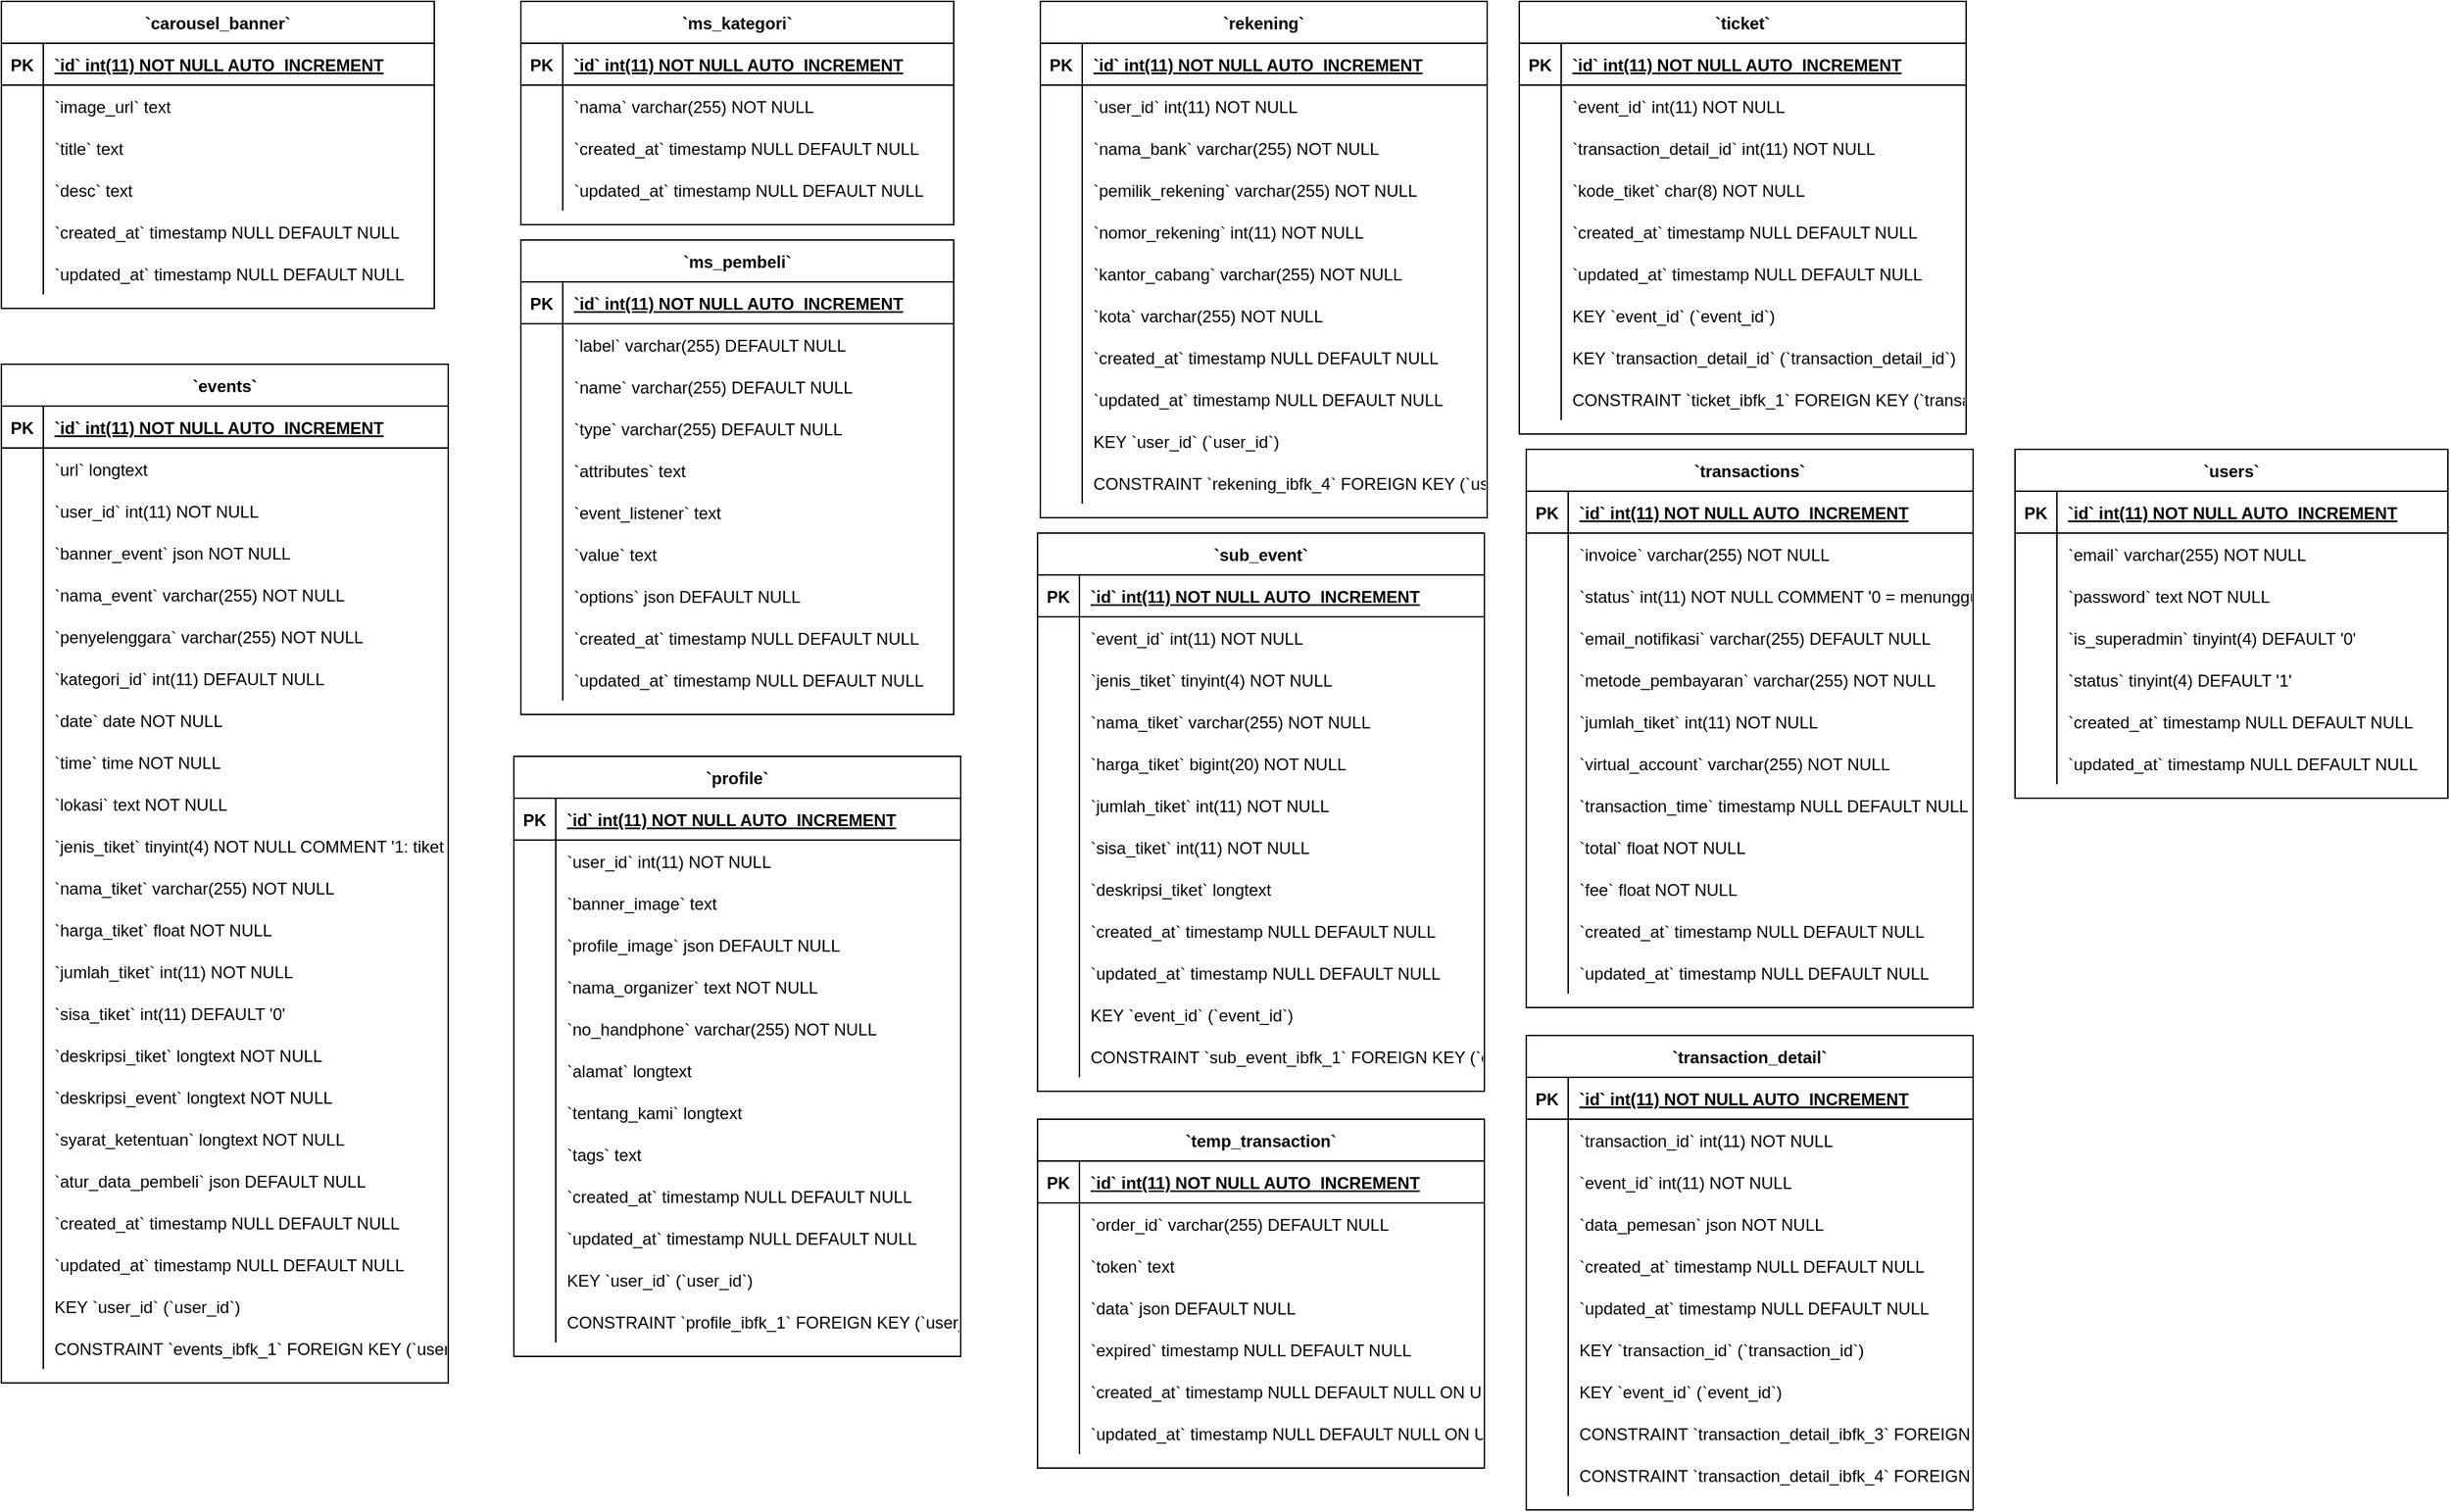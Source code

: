 <mxfile version="20.7.4" type="github">
  <diagram id="UnL0bak8BsoMMHsuw0qA" name="Page-1">
    <mxGraphModel dx="3450" dy="2082" grid="0" gridSize="10" guides="1" tooltips="1" connect="1" arrows="1" fold="1" page="1" pageScale="1" pageWidth="850" pageHeight="1100" math="0" shadow="0">
      <root>
        <mxCell id="0" />
        <mxCell id="1" parent="0" />
        <mxCell id="5C3dFHXyKe4fIxPaHfYg-1" value="`carousel_banner`" style="shape=table;startSize=30;container=1;collapsible=1;childLayout=tableLayout;fixedRows=1;rowLines=0;fontStyle=1;align=center;resizeLast=1;" vertex="1" parent="1">
          <mxGeometry x="-1672" y="-1081" width="310" height="220" as="geometry" />
        </mxCell>
        <mxCell id="5C3dFHXyKe4fIxPaHfYg-2" value="" style="shape=tableRow;horizontal=0;startSize=0;swimlaneHead=0;swimlaneBody=0;fillColor=none;collapsible=0;dropTarget=0;points=[[0,0.5],[1,0.5]];portConstraint=eastwest;top=0;left=0;right=0;bottom=1;" vertex="1" parent="5C3dFHXyKe4fIxPaHfYg-1">
          <mxGeometry y="30" width="310" height="30" as="geometry" />
        </mxCell>
        <mxCell id="5C3dFHXyKe4fIxPaHfYg-3" value="PK" style="shape=partialRectangle;overflow=hidden;connectable=0;fillColor=none;top=0;left=0;bottom=0;right=0;fontStyle=1;" vertex="1" parent="5C3dFHXyKe4fIxPaHfYg-2">
          <mxGeometry width="30" height="30" as="geometry">
            <mxRectangle width="30" height="30" as="alternateBounds" />
          </mxGeometry>
        </mxCell>
        <mxCell id="5C3dFHXyKe4fIxPaHfYg-4" value="`id` int(11) NOT NULL AUTO_INCREMENT" style="shape=partialRectangle;overflow=hidden;connectable=0;fillColor=none;align=left;top=0;left=0;bottom=0;right=0;spacingLeft=6;fontStyle=5;" vertex="1" parent="5C3dFHXyKe4fIxPaHfYg-2">
          <mxGeometry x="30" width="280" height="30" as="geometry">
            <mxRectangle width="280" height="30" as="alternateBounds" />
          </mxGeometry>
        </mxCell>
        <mxCell id="5C3dFHXyKe4fIxPaHfYg-5" value="" style="shape=tableRow;horizontal=0;startSize=0;swimlaneHead=0;swimlaneBody=0;fillColor=none;collapsible=0;dropTarget=0;points=[[0,0.5],[1,0.5]];portConstraint=eastwest;top=0;left=0;right=0;bottom=0;" vertex="1" parent="5C3dFHXyKe4fIxPaHfYg-1">
          <mxGeometry y="60" width="310" height="30" as="geometry" />
        </mxCell>
        <mxCell id="5C3dFHXyKe4fIxPaHfYg-6" value="" style="shape=partialRectangle;overflow=hidden;connectable=0;fillColor=none;top=0;left=0;bottom=0;right=0;" vertex="1" parent="5C3dFHXyKe4fIxPaHfYg-5">
          <mxGeometry width="30" height="30" as="geometry">
            <mxRectangle width="30" height="30" as="alternateBounds" />
          </mxGeometry>
        </mxCell>
        <mxCell id="5C3dFHXyKe4fIxPaHfYg-7" value="`image_url` text" style="shape=partialRectangle;overflow=hidden;connectable=0;fillColor=none;align=left;top=0;left=0;bottom=0;right=0;spacingLeft=6;" vertex="1" parent="5C3dFHXyKe4fIxPaHfYg-5">
          <mxGeometry x="30" width="280" height="30" as="geometry">
            <mxRectangle width="280" height="30" as="alternateBounds" />
          </mxGeometry>
        </mxCell>
        <mxCell id="5C3dFHXyKe4fIxPaHfYg-8" value="" style="shape=tableRow;horizontal=0;startSize=0;swimlaneHead=0;swimlaneBody=0;fillColor=none;collapsible=0;dropTarget=0;points=[[0,0.5],[1,0.5]];portConstraint=eastwest;top=0;left=0;right=0;bottom=0;" vertex="1" parent="5C3dFHXyKe4fIxPaHfYg-1">
          <mxGeometry y="90" width="310" height="30" as="geometry" />
        </mxCell>
        <mxCell id="5C3dFHXyKe4fIxPaHfYg-9" value="" style="shape=partialRectangle;overflow=hidden;connectable=0;fillColor=none;top=0;left=0;bottom=0;right=0;" vertex="1" parent="5C3dFHXyKe4fIxPaHfYg-8">
          <mxGeometry width="30" height="30" as="geometry">
            <mxRectangle width="30" height="30" as="alternateBounds" />
          </mxGeometry>
        </mxCell>
        <mxCell id="5C3dFHXyKe4fIxPaHfYg-10" value="`title` text" style="shape=partialRectangle;overflow=hidden;connectable=0;fillColor=none;align=left;top=0;left=0;bottom=0;right=0;spacingLeft=6;" vertex="1" parent="5C3dFHXyKe4fIxPaHfYg-8">
          <mxGeometry x="30" width="280" height="30" as="geometry">
            <mxRectangle width="280" height="30" as="alternateBounds" />
          </mxGeometry>
        </mxCell>
        <mxCell id="5C3dFHXyKe4fIxPaHfYg-11" value="" style="shape=tableRow;horizontal=0;startSize=0;swimlaneHead=0;swimlaneBody=0;fillColor=none;collapsible=0;dropTarget=0;points=[[0,0.5],[1,0.5]];portConstraint=eastwest;top=0;left=0;right=0;bottom=0;" vertex="1" parent="5C3dFHXyKe4fIxPaHfYg-1">
          <mxGeometry y="120" width="310" height="30" as="geometry" />
        </mxCell>
        <mxCell id="5C3dFHXyKe4fIxPaHfYg-12" value="" style="shape=partialRectangle;overflow=hidden;connectable=0;fillColor=none;top=0;left=0;bottom=0;right=0;" vertex="1" parent="5C3dFHXyKe4fIxPaHfYg-11">
          <mxGeometry width="30" height="30" as="geometry">
            <mxRectangle width="30" height="30" as="alternateBounds" />
          </mxGeometry>
        </mxCell>
        <mxCell id="5C3dFHXyKe4fIxPaHfYg-13" value="`desc` text" style="shape=partialRectangle;overflow=hidden;connectable=0;fillColor=none;align=left;top=0;left=0;bottom=0;right=0;spacingLeft=6;" vertex="1" parent="5C3dFHXyKe4fIxPaHfYg-11">
          <mxGeometry x="30" width="280" height="30" as="geometry">
            <mxRectangle width="280" height="30" as="alternateBounds" />
          </mxGeometry>
        </mxCell>
        <mxCell id="5C3dFHXyKe4fIxPaHfYg-14" value="" style="shape=tableRow;horizontal=0;startSize=0;swimlaneHead=0;swimlaneBody=0;fillColor=none;collapsible=0;dropTarget=0;points=[[0,0.5],[1,0.5]];portConstraint=eastwest;top=0;left=0;right=0;bottom=0;" vertex="1" parent="5C3dFHXyKe4fIxPaHfYg-1">
          <mxGeometry y="150" width="310" height="30" as="geometry" />
        </mxCell>
        <mxCell id="5C3dFHXyKe4fIxPaHfYg-15" value="" style="shape=partialRectangle;overflow=hidden;connectable=0;fillColor=none;top=0;left=0;bottom=0;right=0;" vertex="1" parent="5C3dFHXyKe4fIxPaHfYg-14">
          <mxGeometry width="30" height="30" as="geometry">
            <mxRectangle width="30" height="30" as="alternateBounds" />
          </mxGeometry>
        </mxCell>
        <mxCell id="5C3dFHXyKe4fIxPaHfYg-16" value="`created_at` timestamp NULL DEFAULT NULL" style="shape=partialRectangle;overflow=hidden;connectable=0;fillColor=none;align=left;top=0;left=0;bottom=0;right=0;spacingLeft=6;" vertex="1" parent="5C3dFHXyKe4fIxPaHfYg-14">
          <mxGeometry x="30" width="280" height="30" as="geometry">
            <mxRectangle width="280" height="30" as="alternateBounds" />
          </mxGeometry>
        </mxCell>
        <mxCell id="5C3dFHXyKe4fIxPaHfYg-17" value="" style="shape=tableRow;horizontal=0;startSize=0;swimlaneHead=0;swimlaneBody=0;fillColor=none;collapsible=0;dropTarget=0;points=[[0,0.5],[1,0.5]];portConstraint=eastwest;top=0;left=0;right=0;bottom=0;" vertex="1" parent="5C3dFHXyKe4fIxPaHfYg-1">
          <mxGeometry y="180" width="310" height="30" as="geometry" />
        </mxCell>
        <mxCell id="5C3dFHXyKe4fIxPaHfYg-18" value="" style="shape=partialRectangle;overflow=hidden;connectable=0;fillColor=none;top=0;left=0;bottom=0;right=0;" vertex="1" parent="5C3dFHXyKe4fIxPaHfYg-17">
          <mxGeometry width="30" height="30" as="geometry">
            <mxRectangle width="30" height="30" as="alternateBounds" />
          </mxGeometry>
        </mxCell>
        <mxCell id="5C3dFHXyKe4fIxPaHfYg-19" value="`updated_at` timestamp NULL DEFAULT NULL" style="shape=partialRectangle;overflow=hidden;connectable=0;fillColor=none;align=left;top=0;left=0;bottom=0;right=0;spacingLeft=6;" vertex="1" parent="5C3dFHXyKe4fIxPaHfYg-17">
          <mxGeometry x="30" width="280" height="30" as="geometry">
            <mxRectangle width="280" height="30" as="alternateBounds" />
          </mxGeometry>
        </mxCell>
        <mxCell id="5C3dFHXyKe4fIxPaHfYg-20" value="`events`" style="shape=table;startSize=30;container=1;collapsible=1;childLayout=tableLayout;fixedRows=1;rowLines=0;fontStyle=1;align=center;resizeLast=1;" vertex="1" parent="1">
          <mxGeometry x="-1672" y="-821" width="320" height="730" as="geometry" />
        </mxCell>
        <mxCell id="5C3dFHXyKe4fIxPaHfYg-21" value="" style="shape=tableRow;horizontal=0;startSize=0;swimlaneHead=0;swimlaneBody=0;fillColor=none;collapsible=0;dropTarget=0;points=[[0,0.5],[1,0.5]];portConstraint=eastwest;top=0;left=0;right=0;bottom=1;" vertex="1" parent="5C3dFHXyKe4fIxPaHfYg-20">
          <mxGeometry y="30" width="320" height="30" as="geometry" />
        </mxCell>
        <mxCell id="5C3dFHXyKe4fIxPaHfYg-22" value="PK" style="shape=partialRectangle;overflow=hidden;connectable=0;fillColor=none;top=0;left=0;bottom=0;right=0;fontStyle=1;" vertex="1" parent="5C3dFHXyKe4fIxPaHfYg-21">
          <mxGeometry width="30" height="30" as="geometry">
            <mxRectangle width="30" height="30" as="alternateBounds" />
          </mxGeometry>
        </mxCell>
        <mxCell id="5C3dFHXyKe4fIxPaHfYg-23" value="`id` int(11) NOT NULL AUTO_INCREMENT" style="shape=partialRectangle;overflow=hidden;connectable=0;fillColor=none;align=left;top=0;left=0;bottom=0;right=0;spacingLeft=6;fontStyle=5;" vertex="1" parent="5C3dFHXyKe4fIxPaHfYg-21">
          <mxGeometry x="30" width="290" height="30" as="geometry">
            <mxRectangle width="290" height="30" as="alternateBounds" />
          </mxGeometry>
        </mxCell>
        <mxCell id="5C3dFHXyKe4fIxPaHfYg-24" value="" style="shape=tableRow;horizontal=0;startSize=0;swimlaneHead=0;swimlaneBody=0;fillColor=none;collapsible=0;dropTarget=0;points=[[0,0.5],[1,0.5]];portConstraint=eastwest;top=0;left=0;right=0;bottom=0;" vertex="1" parent="5C3dFHXyKe4fIxPaHfYg-20">
          <mxGeometry y="60" width="320" height="30" as="geometry" />
        </mxCell>
        <mxCell id="5C3dFHXyKe4fIxPaHfYg-25" value="" style="shape=partialRectangle;overflow=hidden;connectable=0;fillColor=none;top=0;left=0;bottom=0;right=0;" vertex="1" parent="5C3dFHXyKe4fIxPaHfYg-24">
          <mxGeometry width="30" height="30" as="geometry">
            <mxRectangle width="30" height="30" as="alternateBounds" />
          </mxGeometry>
        </mxCell>
        <mxCell id="5C3dFHXyKe4fIxPaHfYg-26" value="`url` longtext" style="shape=partialRectangle;overflow=hidden;connectable=0;fillColor=none;align=left;top=0;left=0;bottom=0;right=0;spacingLeft=6;" vertex="1" parent="5C3dFHXyKe4fIxPaHfYg-24">
          <mxGeometry x="30" width="290" height="30" as="geometry">
            <mxRectangle width="290" height="30" as="alternateBounds" />
          </mxGeometry>
        </mxCell>
        <mxCell id="5C3dFHXyKe4fIxPaHfYg-27" value="" style="shape=tableRow;horizontal=0;startSize=0;swimlaneHead=0;swimlaneBody=0;fillColor=none;collapsible=0;dropTarget=0;points=[[0,0.5],[1,0.5]];portConstraint=eastwest;top=0;left=0;right=0;bottom=0;" vertex="1" parent="5C3dFHXyKe4fIxPaHfYg-20">
          <mxGeometry y="90" width="320" height="30" as="geometry" />
        </mxCell>
        <mxCell id="5C3dFHXyKe4fIxPaHfYg-28" value="" style="shape=partialRectangle;overflow=hidden;connectable=0;fillColor=none;top=0;left=0;bottom=0;right=0;" vertex="1" parent="5C3dFHXyKe4fIxPaHfYg-27">
          <mxGeometry width="30" height="30" as="geometry">
            <mxRectangle width="30" height="30" as="alternateBounds" />
          </mxGeometry>
        </mxCell>
        <mxCell id="5C3dFHXyKe4fIxPaHfYg-29" value="`user_id` int(11) NOT NULL" style="shape=partialRectangle;overflow=hidden;connectable=0;fillColor=none;align=left;top=0;left=0;bottom=0;right=0;spacingLeft=6;" vertex="1" parent="5C3dFHXyKe4fIxPaHfYg-27">
          <mxGeometry x="30" width="290" height="30" as="geometry">
            <mxRectangle width="290" height="30" as="alternateBounds" />
          </mxGeometry>
        </mxCell>
        <mxCell id="5C3dFHXyKe4fIxPaHfYg-30" value="" style="shape=tableRow;horizontal=0;startSize=0;swimlaneHead=0;swimlaneBody=0;fillColor=none;collapsible=0;dropTarget=0;points=[[0,0.5],[1,0.5]];portConstraint=eastwest;top=0;left=0;right=0;bottom=0;" vertex="1" parent="5C3dFHXyKe4fIxPaHfYg-20">
          <mxGeometry y="120" width="320" height="30" as="geometry" />
        </mxCell>
        <mxCell id="5C3dFHXyKe4fIxPaHfYg-31" value="" style="shape=partialRectangle;overflow=hidden;connectable=0;fillColor=none;top=0;left=0;bottom=0;right=0;" vertex="1" parent="5C3dFHXyKe4fIxPaHfYg-30">
          <mxGeometry width="30" height="30" as="geometry">
            <mxRectangle width="30" height="30" as="alternateBounds" />
          </mxGeometry>
        </mxCell>
        <mxCell id="5C3dFHXyKe4fIxPaHfYg-32" value="`banner_event` json NOT NULL" style="shape=partialRectangle;overflow=hidden;connectable=0;fillColor=none;align=left;top=0;left=0;bottom=0;right=0;spacingLeft=6;" vertex="1" parent="5C3dFHXyKe4fIxPaHfYg-30">
          <mxGeometry x="30" width="290" height="30" as="geometry">
            <mxRectangle width="290" height="30" as="alternateBounds" />
          </mxGeometry>
        </mxCell>
        <mxCell id="5C3dFHXyKe4fIxPaHfYg-33" value="" style="shape=tableRow;horizontal=0;startSize=0;swimlaneHead=0;swimlaneBody=0;fillColor=none;collapsible=0;dropTarget=0;points=[[0,0.5],[1,0.5]];portConstraint=eastwest;top=0;left=0;right=0;bottom=0;" vertex="1" parent="5C3dFHXyKe4fIxPaHfYg-20">
          <mxGeometry y="150" width="320" height="30" as="geometry" />
        </mxCell>
        <mxCell id="5C3dFHXyKe4fIxPaHfYg-34" value="" style="shape=partialRectangle;overflow=hidden;connectable=0;fillColor=none;top=0;left=0;bottom=0;right=0;" vertex="1" parent="5C3dFHXyKe4fIxPaHfYg-33">
          <mxGeometry width="30" height="30" as="geometry">
            <mxRectangle width="30" height="30" as="alternateBounds" />
          </mxGeometry>
        </mxCell>
        <mxCell id="5C3dFHXyKe4fIxPaHfYg-35" value="`nama_event` varchar(255) NOT NULL" style="shape=partialRectangle;overflow=hidden;connectable=0;fillColor=none;align=left;top=0;left=0;bottom=0;right=0;spacingLeft=6;" vertex="1" parent="5C3dFHXyKe4fIxPaHfYg-33">
          <mxGeometry x="30" width="290" height="30" as="geometry">
            <mxRectangle width="290" height="30" as="alternateBounds" />
          </mxGeometry>
        </mxCell>
        <mxCell id="5C3dFHXyKe4fIxPaHfYg-36" value="" style="shape=tableRow;horizontal=0;startSize=0;swimlaneHead=0;swimlaneBody=0;fillColor=none;collapsible=0;dropTarget=0;points=[[0,0.5],[1,0.5]];portConstraint=eastwest;top=0;left=0;right=0;bottom=0;" vertex="1" parent="5C3dFHXyKe4fIxPaHfYg-20">
          <mxGeometry y="180" width="320" height="30" as="geometry" />
        </mxCell>
        <mxCell id="5C3dFHXyKe4fIxPaHfYg-37" value="" style="shape=partialRectangle;overflow=hidden;connectable=0;fillColor=none;top=0;left=0;bottom=0;right=0;" vertex="1" parent="5C3dFHXyKe4fIxPaHfYg-36">
          <mxGeometry width="30" height="30" as="geometry">
            <mxRectangle width="30" height="30" as="alternateBounds" />
          </mxGeometry>
        </mxCell>
        <mxCell id="5C3dFHXyKe4fIxPaHfYg-38" value="`penyelenggara` varchar(255) NOT NULL" style="shape=partialRectangle;overflow=hidden;connectable=0;fillColor=none;align=left;top=0;left=0;bottom=0;right=0;spacingLeft=6;" vertex="1" parent="5C3dFHXyKe4fIxPaHfYg-36">
          <mxGeometry x="30" width="290" height="30" as="geometry">
            <mxRectangle width="290" height="30" as="alternateBounds" />
          </mxGeometry>
        </mxCell>
        <mxCell id="5C3dFHXyKe4fIxPaHfYg-39" value="" style="shape=tableRow;horizontal=0;startSize=0;swimlaneHead=0;swimlaneBody=0;fillColor=none;collapsible=0;dropTarget=0;points=[[0,0.5],[1,0.5]];portConstraint=eastwest;top=0;left=0;right=0;bottom=0;" vertex="1" parent="5C3dFHXyKe4fIxPaHfYg-20">
          <mxGeometry y="210" width="320" height="30" as="geometry" />
        </mxCell>
        <mxCell id="5C3dFHXyKe4fIxPaHfYg-40" value="" style="shape=partialRectangle;overflow=hidden;connectable=0;fillColor=none;top=0;left=0;bottom=0;right=0;" vertex="1" parent="5C3dFHXyKe4fIxPaHfYg-39">
          <mxGeometry width="30" height="30" as="geometry">
            <mxRectangle width="30" height="30" as="alternateBounds" />
          </mxGeometry>
        </mxCell>
        <mxCell id="5C3dFHXyKe4fIxPaHfYg-41" value="`kategori_id` int(11) DEFAULT NULL" style="shape=partialRectangle;overflow=hidden;connectable=0;fillColor=none;align=left;top=0;left=0;bottom=0;right=0;spacingLeft=6;" vertex="1" parent="5C3dFHXyKe4fIxPaHfYg-39">
          <mxGeometry x="30" width="290" height="30" as="geometry">
            <mxRectangle width="290" height="30" as="alternateBounds" />
          </mxGeometry>
        </mxCell>
        <mxCell id="5C3dFHXyKe4fIxPaHfYg-42" value="" style="shape=tableRow;horizontal=0;startSize=0;swimlaneHead=0;swimlaneBody=0;fillColor=none;collapsible=0;dropTarget=0;points=[[0,0.5],[1,0.5]];portConstraint=eastwest;top=0;left=0;right=0;bottom=0;" vertex="1" parent="5C3dFHXyKe4fIxPaHfYg-20">
          <mxGeometry y="240" width="320" height="30" as="geometry" />
        </mxCell>
        <mxCell id="5C3dFHXyKe4fIxPaHfYg-43" value="" style="shape=partialRectangle;overflow=hidden;connectable=0;fillColor=none;top=0;left=0;bottom=0;right=0;" vertex="1" parent="5C3dFHXyKe4fIxPaHfYg-42">
          <mxGeometry width="30" height="30" as="geometry">
            <mxRectangle width="30" height="30" as="alternateBounds" />
          </mxGeometry>
        </mxCell>
        <mxCell id="5C3dFHXyKe4fIxPaHfYg-44" value="`date` date NOT NULL" style="shape=partialRectangle;overflow=hidden;connectable=0;fillColor=none;align=left;top=0;left=0;bottom=0;right=0;spacingLeft=6;" vertex="1" parent="5C3dFHXyKe4fIxPaHfYg-42">
          <mxGeometry x="30" width="290" height="30" as="geometry">
            <mxRectangle width="290" height="30" as="alternateBounds" />
          </mxGeometry>
        </mxCell>
        <mxCell id="5C3dFHXyKe4fIxPaHfYg-45" value="" style="shape=tableRow;horizontal=0;startSize=0;swimlaneHead=0;swimlaneBody=0;fillColor=none;collapsible=0;dropTarget=0;points=[[0,0.5],[1,0.5]];portConstraint=eastwest;top=0;left=0;right=0;bottom=0;" vertex="1" parent="5C3dFHXyKe4fIxPaHfYg-20">
          <mxGeometry y="270" width="320" height="30" as="geometry" />
        </mxCell>
        <mxCell id="5C3dFHXyKe4fIxPaHfYg-46" value="" style="shape=partialRectangle;overflow=hidden;connectable=0;fillColor=none;top=0;left=0;bottom=0;right=0;" vertex="1" parent="5C3dFHXyKe4fIxPaHfYg-45">
          <mxGeometry width="30" height="30" as="geometry">
            <mxRectangle width="30" height="30" as="alternateBounds" />
          </mxGeometry>
        </mxCell>
        <mxCell id="5C3dFHXyKe4fIxPaHfYg-47" value="`time` time NOT NULL" style="shape=partialRectangle;overflow=hidden;connectable=0;fillColor=none;align=left;top=0;left=0;bottom=0;right=0;spacingLeft=6;" vertex="1" parent="5C3dFHXyKe4fIxPaHfYg-45">
          <mxGeometry x="30" width="290" height="30" as="geometry">
            <mxRectangle width="290" height="30" as="alternateBounds" />
          </mxGeometry>
        </mxCell>
        <mxCell id="5C3dFHXyKe4fIxPaHfYg-48" value="" style="shape=tableRow;horizontal=0;startSize=0;swimlaneHead=0;swimlaneBody=0;fillColor=none;collapsible=0;dropTarget=0;points=[[0,0.5],[1,0.5]];portConstraint=eastwest;top=0;left=0;right=0;bottom=0;" vertex="1" parent="5C3dFHXyKe4fIxPaHfYg-20">
          <mxGeometry y="300" width="320" height="30" as="geometry" />
        </mxCell>
        <mxCell id="5C3dFHXyKe4fIxPaHfYg-49" value="" style="shape=partialRectangle;overflow=hidden;connectable=0;fillColor=none;top=0;left=0;bottom=0;right=0;" vertex="1" parent="5C3dFHXyKe4fIxPaHfYg-48">
          <mxGeometry width="30" height="30" as="geometry">
            <mxRectangle width="30" height="30" as="alternateBounds" />
          </mxGeometry>
        </mxCell>
        <mxCell id="5C3dFHXyKe4fIxPaHfYg-50" value="`lokasi` text NOT NULL" style="shape=partialRectangle;overflow=hidden;connectable=0;fillColor=none;align=left;top=0;left=0;bottom=0;right=0;spacingLeft=6;" vertex="1" parent="5C3dFHXyKe4fIxPaHfYg-48">
          <mxGeometry x="30" width="290" height="30" as="geometry">
            <mxRectangle width="290" height="30" as="alternateBounds" />
          </mxGeometry>
        </mxCell>
        <mxCell id="5C3dFHXyKe4fIxPaHfYg-51" value="" style="shape=tableRow;horizontal=0;startSize=0;swimlaneHead=0;swimlaneBody=0;fillColor=none;collapsible=0;dropTarget=0;points=[[0,0.5],[1,0.5]];portConstraint=eastwest;top=0;left=0;right=0;bottom=0;" vertex="1" parent="5C3dFHXyKe4fIxPaHfYg-20">
          <mxGeometry y="330" width="320" height="30" as="geometry" />
        </mxCell>
        <mxCell id="5C3dFHXyKe4fIxPaHfYg-52" value="" style="shape=partialRectangle;overflow=hidden;connectable=0;fillColor=none;top=0;left=0;bottom=0;right=0;" vertex="1" parent="5C3dFHXyKe4fIxPaHfYg-51">
          <mxGeometry width="30" height="30" as="geometry">
            <mxRectangle width="30" height="30" as="alternateBounds" />
          </mxGeometry>
        </mxCell>
        <mxCell id="5C3dFHXyKe4fIxPaHfYg-53" value="`jenis_tiket` tinyint(4) NOT NULL COMMENT &#39;1: tiket berbayar 2: tiket gratis&#39;" style="shape=partialRectangle;overflow=hidden;connectable=0;fillColor=none;align=left;top=0;left=0;bottom=0;right=0;spacingLeft=6;" vertex="1" parent="5C3dFHXyKe4fIxPaHfYg-51">
          <mxGeometry x="30" width="290" height="30" as="geometry">
            <mxRectangle width="290" height="30" as="alternateBounds" />
          </mxGeometry>
        </mxCell>
        <mxCell id="5C3dFHXyKe4fIxPaHfYg-54" value="" style="shape=tableRow;horizontal=0;startSize=0;swimlaneHead=0;swimlaneBody=0;fillColor=none;collapsible=0;dropTarget=0;points=[[0,0.5],[1,0.5]];portConstraint=eastwest;top=0;left=0;right=0;bottom=0;" vertex="1" parent="5C3dFHXyKe4fIxPaHfYg-20">
          <mxGeometry y="360" width="320" height="30" as="geometry" />
        </mxCell>
        <mxCell id="5C3dFHXyKe4fIxPaHfYg-55" value="" style="shape=partialRectangle;overflow=hidden;connectable=0;fillColor=none;top=0;left=0;bottom=0;right=0;" vertex="1" parent="5C3dFHXyKe4fIxPaHfYg-54">
          <mxGeometry width="30" height="30" as="geometry">
            <mxRectangle width="30" height="30" as="alternateBounds" />
          </mxGeometry>
        </mxCell>
        <mxCell id="5C3dFHXyKe4fIxPaHfYg-56" value="`nama_tiket` varchar(255) NOT NULL" style="shape=partialRectangle;overflow=hidden;connectable=0;fillColor=none;align=left;top=0;left=0;bottom=0;right=0;spacingLeft=6;" vertex="1" parent="5C3dFHXyKe4fIxPaHfYg-54">
          <mxGeometry x="30" width="290" height="30" as="geometry">
            <mxRectangle width="290" height="30" as="alternateBounds" />
          </mxGeometry>
        </mxCell>
        <mxCell id="5C3dFHXyKe4fIxPaHfYg-57" value="" style="shape=tableRow;horizontal=0;startSize=0;swimlaneHead=0;swimlaneBody=0;fillColor=none;collapsible=0;dropTarget=0;points=[[0,0.5],[1,0.5]];portConstraint=eastwest;top=0;left=0;right=0;bottom=0;" vertex="1" parent="5C3dFHXyKe4fIxPaHfYg-20">
          <mxGeometry y="390" width="320" height="30" as="geometry" />
        </mxCell>
        <mxCell id="5C3dFHXyKe4fIxPaHfYg-58" value="" style="shape=partialRectangle;overflow=hidden;connectable=0;fillColor=none;top=0;left=0;bottom=0;right=0;" vertex="1" parent="5C3dFHXyKe4fIxPaHfYg-57">
          <mxGeometry width="30" height="30" as="geometry">
            <mxRectangle width="30" height="30" as="alternateBounds" />
          </mxGeometry>
        </mxCell>
        <mxCell id="5C3dFHXyKe4fIxPaHfYg-59" value="`harga_tiket` float NOT NULL" style="shape=partialRectangle;overflow=hidden;connectable=0;fillColor=none;align=left;top=0;left=0;bottom=0;right=0;spacingLeft=6;" vertex="1" parent="5C3dFHXyKe4fIxPaHfYg-57">
          <mxGeometry x="30" width="290" height="30" as="geometry">
            <mxRectangle width="290" height="30" as="alternateBounds" />
          </mxGeometry>
        </mxCell>
        <mxCell id="5C3dFHXyKe4fIxPaHfYg-60" value="" style="shape=tableRow;horizontal=0;startSize=0;swimlaneHead=0;swimlaneBody=0;fillColor=none;collapsible=0;dropTarget=0;points=[[0,0.5],[1,0.5]];portConstraint=eastwest;top=0;left=0;right=0;bottom=0;" vertex="1" parent="5C3dFHXyKe4fIxPaHfYg-20">
          <mxGeometry y="420" width="320" height="30" as="geometry" />
        </mxCell>
        <mxCell id="5C3dFHXyKe4fIxPaHfYg-61" value="" style="shape=partialRectangle;overflow=hidden;connectable=0;fillColor=none;top=0;left=0;bottom=0;right=0;" vertex="1" parent="5C3dFHXyKe4fIxPaHfYg-60">
          <mxGeometry width="30" height="30" as="geometry">
            <mxRectangle width="30" height="30" as="alternateBounds" />
          </mxGeometry>
        </mxCell>
        <mxCell id="5C3dFHXyKe4fIxPaHfYg-62" value="`jumlah_tiket` int(11) NOT NULL" style="shape=partialRectangle;overflow=hidden;connectable=0;fillColor=none;align=left;top=0;left=0;bottom=0;right=0;spacingLeft=6;" vertex="1" parent="5C3dFHXyKe4fIxPaHfYg-60">
          <mxGeometry x="30" width="290" height="30" as="geometry">
            <mxRectangle width="290" height="30" as="alternateBounds" />
          </mxGeometry>
        </mxCell>
        <mxCell id="5C3dFHXyKe4fIxPaHfYg-63" value="" style="shape=tableRow;horizontal=0;startSize=0;swimlaneHead=0;swimlaneBody=0;fillColor=none;collapsible=0;dropTarget=0;points=[[0,0.5],[1,0.5]];portConstraint=eastwest;top=0;left=0;right=0;bottom=0;" vertex="1" parent="5C3dFHXyKe4fIxPaHfYg-20">
          <mxGeometry y="450" width="320" height="30" as="geometry" />
        </mxCell>
        <mxCell id="5C3dFHXyKe4fIxPaHfYg-64" value="" style="shape=partialRectangle;overflow=hidden;connectable=0;fillColor=none;top=0;left=0;bottom=0;right=0;" vertex="1" parent="5C3dFHXyKe4fIxPaHfYg-63">
          <mxGeometry width="30" height="30" as="geometry">
            <mxRectangle width="30" height="30" as="alternateBounds" />
          </mxGeometry>
        </mxCell>
        <mxCell id="5C3dFHXyKe4fIxPaHfYg-65" value="`sisa_tiket` int(11) DEFAULT &#39;0&#39;" style="shape=partialRectangle;overflow=hidden;connectable=0;fillColor=none;align=left;top=0;left=0;bottom=0;right=0;spacingLeft=6;" vertex="1" parent="5C3dFHXyKe4fIxPaHfYg-63">
          <mxGeometry x="30" width="290" height="30" as="geometry">
            <mxRectangle width="290" height="30" as="alternateBounds" />
          </mxGeometry>
        </mxCell>
        <mxCell id="5C3dFHXyKe4fIxPaHfYg-66" value="" style="shape=tableRow;horizontal=0;startSize=0;swimlaneHead=0;swimlaneBody=0;fillColor=none;collapsible=0;dropTarget=0;points=[[0,0.5],[1,0.5]];portConstraint=eastwest;top=0;left=0;right=0;bottom=0;" vertex="1" parent="5C3dFHXyKe4fIxPaHfYg-20">
          <mxGeometry y="480" width="320" height="30" as="geometry" />
        </mxCell>
        <mxCell id="5C3dFHXyKe4fIxPaHfYg-67" value="" style="shape=partialRectangle;overflow=hidden;connectable=0;fillColor=none;top=0;left=0;bottom=0;right=0;" vertex="1" parent="5C3dFHXyKe4fIxPaHfYg-66">
          <mxGeometry width="30" height="30" as="geometry">
            <mxRectangle width="30" height="30" as="alternateBounds" />
          </mxGeometry>
        </mxCell>
        <mxCell id="5C3dFHXyKe4fIxPaHfYg-68" value="`deskripsi_tiket` longtext NOT NULL" style="shape=partialRectangle;overflow=hidden;connectable=0;fillColor=none;align=left;top=0;left=0;bottom=0;right=0;spacingLeft=6;" vertex="1" parent="5C3dFHXyKe4fIxPaHfYg-66">
          <mxGeometry x="30" width="290" height="30" as="geometry">
            <mxRectangle width="290" height="30" as="alternateBounds" />
          </mxGeometry>
        </mxCell>
        <mxCell id="5C3dFHXyKe4fIxPaHfYg-69" value="" style="shape=tableRow;horizontal=0;startSize=0;swimlaneHead=0;swimlaneBody=0;fillColor=none;collapsible=0;dropTarget=0;points=[[0,0.5],[1,0.5]];portConstraint=eastwest;top=0;left=0;right=0;bottom=0;" vertex="1" parent="5C3dFHXyKe4fIxPaHfYg-20">
          <mxGeometry y="510" width="320" height="30" as="geometry" />
        </mxCell>
        <mxCell id="5C3dFHXyKe4fIxPaHfYg-70" value="" style="shape=partialRectangle;overflow=hidden;connectable=0;fillColor=none;top=0;left=0;bottom=0;right=0;" vertex="1" parent="5C3dFHXyKe4fIxPaHfYg-69">
          <mxGeometry width="30" height="30" as="geometry">
            <mxRectangle width="30" height="30" as="alternateBounds" />
          </mxGeometry>
        </mxCell>
        <mxCell id="5C3dFHXyKe4fIxPaHfYg-71" value="`deskripsi_event` longtext NOT NULL" style="shape=partialRectangle;overflow=hidden;connectable=0;fillColor=none;align=left;top=0;left=0;bottom=0;right=0;spacingLeft=6;" vertex="1" parent="5C3dFHXyKe4fIxPaHfYg-69">
          <mxGeometry x="30" width="290" height="30" as="geometry">
            <mxRectangle width="290" height="30" as="alternateBounds" />
          </mxGeometry>
        </mxCell>
        <mxCell id="5C3dFHXyKe4fIxPaHfYg-72" value="" style="shape=tableRow;horizontal=0;startSize=0;swimlaneHead=0;swimlaneBody=0;fillColor=none;collapsible=0;dropTarget=0;points=[[0,0.5],[1,0.5]];portConstraint=eastwest;top=0;left=0;right=0;bottom=0;" vertex="1" parent="5C3dFHXyKe4fIxPaHfYg-20">
          <mxGeometry y="540" width="320" height="30" as="geometry" />
        </mxCell>
        <mxCell id="5C3dFHXyKe4fIxPaHfYg-73" value="" style="shape=partialRectangle;overflow=hidden;connectable=0;fillColor=none;top=0;left=0;bottom=0;right=0;" vertex="1" parent="5C3dFHXyKe4fIxPaHfYg-72">
          <mxGeometry width="30" height="30" as="geometry">
            <mxRectangle width="30" height="30" as="alternateBounds" />
          </mxGeometry>
        </mxCell>
        <mxCell id="5C3dFHXyKe4fIxPaHfYg-74" value="`syarat_ketentuan` longtext NOT NULL" style="shape=partialRectangle;overflow=hidden;connectable=0;fillColor=none;align=left;top=0;left=0;bottom=0;right=0;spacingLeft=6;" vertex="1" parent="5C3dFHXyKe4fIxPaHfYg-72">
          <mxGeometry x="30" width="290" height="30" as="geometry">
            <mxRectangle width="290" height="30" as="alternateBounds" />
          </mxGeometry>
        </mxCell>
        <mxCell id="5C3dFHXyKe4fIxPaHfYg-75" value="" style="shape=tableRow;horizontal=0;startSize=0;swimlaneHead=0;swimlaneBody=0;fillColor=none;collapsible=0;dropTarget=0;points=[[0,0.5],[1,0.5]];portConstraint=eastwest;top=0;left=0;right=0;bottom=0;" vertex="1" parent="5C3dFHXyKe4fIxPaHfYg-20">
          <mxGeometry y="570" width="320" height="30" as="geometry" />
        </mxCell>
        <mxCell id="5C3dFHXyKe4fIxPaHfYg-76" value="" style="shape=partialRectangle;overflow=hidden;connectable=0;fillColor=none;top=0;left=0;bottom=0;right=0;" vertex="1" parent="5C3dFHXyKe4fIxPaHfYg-75">
          <mxGeometry width="30" height="30" as="geometry">
            <mxRectangle width="30" height="30" as="alternateBounds" />
          </mxGeometry>
        </mxCell>
        <mxCell id="5C3dFHXyKe4fIxPaHfYg-77" value="`atur_data_pembeli` json DEFAULT NULL" style="shape=partialRectangle;overflow=hidden;connectable=0;fillColor=none;align=left;top=0;left=0;bottom=0;right=0;spacingLeft=6;" vertex="1" parent="5C3dFHXyKe4fIxPaHfYg-75">
          <mxGeometry x="30" width="290" height="30" as="geometry">
            <mxRectangle width="290" height="30" as="alternateBounds" />
          </mxGeometry>
        </mxCell>
        <mxCell id="5C3dFHXyKe4fIxPaHfYg-78" value="" style="shape=tableRow;horizontal=0;startSize=0;swimlaneHead=0;swimlaneBody=0;fillColor=none;collapsible=0;dropTarget=0;points=[[0,0.5],[1,0.5]];portConstraint=eastwest;top=0;left=0;right=0;bottom=0;" vertex="1" parent="5C3dFHXyKe4fIxPaHfYg-20">
          <mxGeometry y="600" width="320" height="30" as="geometry" />
        </mxCell>
        <mxCell id="5C3dFHXyKe4fIxPaHfYg-79" value="" style="shape=partialRectangle;overflow=hidden;connectable=0;fillColor=none;top=0;left=0;bottom=0;right=0;" vertex="1" parent="5C3dFHXyKe4fIxPaHfYg-78">
          <mxGeometry width="30" height="30" as="geometry">
            <mxRectangle width="30" height="30" as="alternateBounds" />
          </mxGeometry>
        </mxCell>
        <mxCell id="5C3dFHXyKe4fIxPaHfYg-80" value="`created_at` timestamp NULL DEFAULT NULL" style="shape=partialRectangle;overflow=hidden;connectable=0;fillColor=none;align=left;top=0;left=0;bottom=0;right=0;spacingLeft=6;" vertex="1" parent="5C3dFHXyKe4fIxPaHfYg-78">
          <mxGeometry x="30" width="290" height="30" as="geometry">
            <mxRectangle width="290" height="30" as="alternateBounds" />
          </mxGeometry>
        </mxCell>
        <mxCell id="5C3dFHXyKe4fIxPaHfYg-81" value="" style="shape=tableRow;horizontal=0;startSize=0;swimlaneHead=0;swimlaneBody=0;fillColor=none;collapsible=0;dropTarget=0;points=[[0,0.5],[1,0.5]];portConstraint=eastwest;top=0;left=0;right=0;bottom=0;" vertex="1" parent="5C3dFHXyKe4fIxPaHfYg-20">
          <mxGeometry y="630" width="320" height="30" as="geometry" />
        </mxCell>
        <mxCell id="5C3dFHXyKe4fIxPaHfYg-82" value="" style="shape=partialRectangle;overflow=hidden;connectable=0;fillColor=none;top=0;left=0;bottom=0;right=0;" vertex="1" parent="5C3dFHXyKe4fIxPaHfYg-81">
          <mxGeometry width="30" height="30" as="geometry">
            <mxRectangle width="30" height="30" as="alternateBounds" />
          </mxGeometry>
        </mxCell>
        <mxCell id="5C3dFHXyKe4fIxPaHfYg-83" value="`updated_at` timestamp NULL DEFAULT NULL" style="shape=partialRectangle;overflow=hidden;connectable=0;fillColor=none;align=left;top=0;left=0;bottom=0;right=0;spacingLeft=6;" vertex="1" parent="5C3dFHXyKe4fIxPaHfYg-81">
          <mxGeometry x="30" width="290" height="30" as="geometry">
            <mxRectangle width="290" height="30" as="alternateBounds" />
          </mxGeometry>
        </mxCell>
        <mxCell id="5C3dFHXyKe4fIxPaHfYg-84" value="" style="shape=tableRow;horizontal=0;startSize=0;swimlaneHead=0;swimlaneBody=0;fillColor=none;collapsible=0;dropTarget=0;points=[[0,0.5],[1,0.5]];portConstraint=eastwest;top=0;left=0;right=0;bottom=0;" vertex="1" parent="5C3dFHXyKe4fIxPaHfYg-20">
          <mxGeometry y="660" width="320" height="30" as="geometry" />
        </mxCell>
        <mxCell id="5C3dFHXyKe4fIxPaHfYg-85" value="" style="shape=partialRectangle;overflow=hidden;connectable=0;fillColor=none;top=0;left=0;bottom=0;right=0;" vertex="1" parent="5C3dFHXyKe4fIxPaHfYg-84">
          <mxGeometry width="30" height="30" as="geometry">
            <mxRectangle width="30" height="30" as="alternateBounds" />
          </mxGeometry>
        </mxCell>
        <mxCell id="5C3dFHXyKe4fIxPaHfYg-86" value="KEY `user_id` (`user_id`)" style="shape=partialRectangle;overflow=hidden;connectable=0;fillColor=none;align=left;top=0;left=0;bottom=0;right=0;spacingLeft=6;" vertex="1" parent="5C3dFHXyKe4fIxPaHfYg-84">
          <mxGeometry x="30" width="290" height="30" as="geometry">
            <mxRectangle width="290" height="30" as="alternateBounds" />
          </mxGeometry>
        </mxCell>
        <mxCell id="5C3dFHXyKe4fIxPaHfYg-87" value="" style="shape=tableRow;horizontal=0;startSize=0;swimlaneHead=0;swimlaneBody=0;fillColor=none;collapsible=0;dropTarget=0;points=[[0,0.5],[1,0.5]];portConstraint=eastwest;top=0;left=0;right=0;bottom=0;" vertex="1" parent="5C3dFHXyKe4fIxPaHfYg-20">
          <mxGeometry y="690" width="320" height="30" as="geometry" />
        </mxCell>
        <mxCell id="5C3dFHXyKe4fIxPaHfYg-88" value="" style="shape=partialRectangle;overflow=hidden;connectable=0;fillColor=none;top=0;left=0;bottom=0;right=0;" vertex="1" parent="5C3dFHXyKe4fIxPaHfYg-87">
          <mxGeometry width="30" height="30" as="geometry">
            <mxRectangle width="30" height="30" as="alternateBounds" />
          </mxGeometry>
        </mxCell>
        <mxCell id="5C3dFHXyKe4fIxPaHfYg-89" value="CONSTRAINT `events_ibfk_1` FOREIGN KEY (`user_id`) REFERENCES `users` (`id`) ON DELETE CASCADE" style="shape=partialRectangle;overflow=hidden;connectable=0;fillColor=none;align=left;top=0;left=0;bottom=0;right=0;spacingLeft=6;" vertex="1" parent="5C3dFHXyKe4fIxPaHfYg-87">
          <mxGeometry x="30" width="290" height="30" as="geometry">
            <mxRectangle width="290" height="30" as="alternateBounds" />
          </mxGeometry>
        </mxCell>
        <mxCell id="5C3dFHXyKe4fIxPaHfYg-90" value="`ms_kategori`" style="shape=table;startSize=30;container=1;collapsible=1;childLayout=tableLayout;fixedRows=1;rowLines=0;fontStyle=1;align=center;resizeLast=1;" vertex="1" parent="1">
          <mxGeometry x="-1300" y="-1081" width="310" height="160" as="geometry" />
        </mxCell>
        <mxCell id="5C3dFHXyKe4fIxPaHfYg-91" value="" style="shape=tableRow;horizontal=0;startSize=0;swimlaneHead=0;swimlaneBody=0;fillColor=none;collapsible=0;dropTarget=0;points=[[0,0.5],[1,0.5]];portConstraint=eastwest;top=0;left=0;right=0;bottom=1;" vertex="1" parent="5C3dFHXyKe4fIxPaHfYg-90">
          <mxGeometry y="30" width="310" height="30" as="geometry" />
        </mxCell>
        <mxCell id="5C3dFHXyKe4fIxPaHfYg-92" value="PK" style="shape=partialRectangle;overflow=hidden;connectable=0;fillColor=none;top=0;left=0;bottom=0;right=0;fontStyle=1;" vertex="1" parent="5C3dFHXyKe4fIxPaHfYg-91">
          <mxGeometry width="30" height="30" as="geometry">
            <mxRectangle width="30" height="30" as="alternateBounds" />
          </mxGeometry>
        </mxCell>
        <mxCell id="5C3dFHXyKe4fIxPaHfYg-93" value="`id` int(11) NOT NULL AUTO_INCREMENT" style="shape=partialRectangle;overflow=hidden;connectable=0;fillColor=none;align=left;top=0;left=0;bottom=0;right=0;spacingLeft=6;fontStyle=5;" vertex="1" parent="5C3dFHXyKe4fIxPaHfYg-91">
          <mxGeometry x="30" width="280" height="30" as="geometry">
            <mxRectangle width="280" height="30" as="alternateBounds" />
          </mxGeometry>
        </mxCell>
        <mxCell id="5C3dFHXyKe4fIxPaHfYg-94" value="" style="shape=tableRow;horizontal=0;startSize=0;swimlaneHead=0;swimlaneBody=0;fillColor=none;collapsible=0;dropTarget=0;points=[[0,0.5],[1,0.5]];portConstraint=eastwest;top=0;left=0;right=0;bottom=0;" vertex="1" parent="5C3dFHXyKe4fIxPaHfYg-90">
          <mxGeometry y="60" width="310" height="30" as="geometry" />
        </mxCell>
        <mxCell id="5C3dFHXyKe4fIxPaHfYg-95" value="" style="shape=partialRectangle;overflow=hidden;connectable=0;fillColor=none;top=0;left=0;bottom=0;right=0;" vertex="1" parent="5C3dFHXyKe4fIxPaHfYg-94">
          <mxGeometry width="30" height="30" as="geometry">
            <mxRectangle width="30" height="30" as="alternateBounds" />
          </mxGeometry>
        </mxCell>
        <mxCell id="5C3dFHXyKe4fIxPaHfYg-96" value="`nama` varchar(255) NOT NULL" style="shape=partialRectangle;overflow=hidden;connectable=0;fillColor=none;align=left;top=0;left=0;bottom=0;right=0;spacingLeft=6;" vertex="1" parent="5C3dFHXyKe4fIxPaHfYg-94">
          <mxGeometry x="30" width="280" height="30" as="geometry">
            <mxRectangle width="280" height="30" as="alternateBounds" />
          </mxGeometry>
        </mxCell>
        <mxCell id="5C3dFHXyKe4fIxPaHfYg-97" value="" style="shape=tableRow;horizontal=0;startSize=0;swimlaneHead=0;swimlaneBody=0;fillColor=none;collapsible=0;dropTarget=0;points=[[0,0.5],[1,0.5]];portConstraint=eastwest;top=0;left=0;right=0;bottom=0;" vertex="1" parent="5C3dFHXyKe4fIxPaHfYg-90">
          <mxGeometry y="90" width="310" height="30" as="geometry" />
        </mxCell>
        <mxCell id="5C3dFHXyKe4fIxPaHfYg-98" value="" style="shape=partialRectangle;overflow=hidden;connectable=0;fillColor=none;top=0;left=0;bottom=0;right=0;" vertex="1" parent="5C3dFHXyKe4fIxPaHfYg-97">
          <mxGeometry width="30" height="30" as="geometry">
            <mxRectangle width="30" height="30" as="alternateBounds" />
          </mxGeometry>
        </mxCell>
        <mxCell id="5C3dFHXyKe4fIxPaHfYg-99" value="`created_at` timestamp NULL DEFAULT NULL" style="shape=partialRectangle;overflow=hidden;connectable=0;fillColor=none;align=left;top=0;left=0;bottom=0;right=0;spacingLeft=6;" vertex="1" parent="5C3dFHXyKe4fIxPaHfYg-97">
          <mxGeometry x="30" width="280" height="30" as="geometry">
            <mxRectangle width="280" height="30" as="alternateBounds" />
          </mxGeometry>
        </mxCell>
        <mxCell id="5C3dFHXyKe4fIxPaHfYg-100" value="" style="shape=tableRow;horizontal=0;startSize=0;swimlaneHead=0;swimlaneBody=0;fillColor=none;collapsible=0;dropTarget=0;points=[[0,0.5],[1,0.5]];portConstraint=eastwest;top=0;left=0;right=0;bottom=0;" vertex="1" parent="5C3dFHXyKe4fIxPaHfYg-90">
          <mxGeometry y="120" width="310" height="30" as="geometry" />
        </mxCell>
        <mxCell id="5C3dFHXyKe4fIxPaHfYg-101" value="" style="shape=partialRectangle;overflow=hidden;connectable=0;fillColor=none;top=0;left=0;bottom=0;right=0;" vertex="1" parent="5C3dFHXyKe4fIxPaHfYg-100">
          <mxGeometry width="30" height="30" as="geometry">
            <mxRectangle width="30" height="30" as="alternateBounds" />
          </mxGeometry>
        </mxCell>
        <mxCell id="5C3dFHXyKe4fIxPaHfYg-102" value="`updated_at` timestamp NULL DEFAULT NULL" style="shape=partialRectangle;overflow=hidden;connectable=0;fillColor=none;align=left;top=0;left=0;bottom=0;right=0;spacingLeft=6;" vertex="1" parent="5C3dFHXyKe4fIxPaHfYg-100">
          <mxGeometry x="30" width="280" height="30" as="geometry">
            <mxRectangle width="280" height="30" as="alternateBounds" />
          </mxGeometry>
        </mxCell>
        <mxCell id="5C3dFHXyKe4fIxPaHfYg-103" value="`ms_pembeli`" style="shape=table;startSize=30;container=1;collapsible=1;childLayout=tableLayout;fixedRows=1;rowLines=0;fontStyle=1;align=center;resizeLast=1;" vertex="1" parent="1">
          <mxGeometry x="-1300" y="-910" width="310" height="340" as="geometry" />
        </mxCell>
        <mxCell id="5C3dFHXyKe4fIxPaHfYg-104" value="" style="shape=tableRow;horizontal=0;startSize=0;swimlaneHead=0;swimlaneBody=0;fillColor=none;collapsible=0;dropTarget=0;points=[[0,0.5],[1,0.5]];portConstraint=eastwest;top=0;left=0;right=0;bottom=1;" vertex="1" parent="5C3dFHXyKe4fIxPaHfYg-103">
          <mxGeometry y="30" width="310" height="30" as="geometry" />
        </mxCell>
        <mxCell id="5C3dFHXyKe4fIxPaHfYg-105" value="PK" style="shape=partialRectangle;overflow=hidden;connectable=0;fillColor=none;top=0;left=0;bottom=0;right=0;fontStyle=1;" vertex="1" parent="5C3dFHXyKe4fIxPaHfYg-104">
          <mxGeometry width="30" height="30" as="geometry">
            <mxRectangle width="30" height="30" as="alternateBounds" />
          </mxGeometry>
        </mxCell>
        <mxCell id="5C3dFHXyKe4fIxPaHfYg-106" value="`id` int(11) NOT NULL AUTO_INCREMENT" style="shape=partialRectangle;overflow=hidden;connectable=0;fillColor=none;align=left;top=0;left=0;bottom=0;right=0;spacingLeft=6;fontStyle=5;" vertex="1" parent="5C3dFHXyKe4fIxPaHfYg-104">
          <mxGeometry x="30" width="280" height="30" as="geometry">
            <mxRectangle width="280" height="30" as="alternateBounds" />
          </mxGeometry>
        </mxCell>
        <mxCell id="5C3dFHXyKe4fIxPaHfYg-107" value="" style="shape=tableRow;horizontal=0;startSize=0;swimlaneHead=0;swimlaneBody=0;fillColor=none;collapsible=0;dropTarget=0;points=[[0,0.5],[1,0.5]];portConstraint=eastwest;top=0;left=0;right=0;bottom=0;" vertex="1" parent="5C3dFHXyKe4fIxPaHfYg-103">
          <mxGeometry y="60" width="310" height="30" as="geometry" />
        </mxCell>
        <mxCell id="5C3dFHXyKe4fIxPaHfYg-108" value="" style="shape=partialRectangle;overflow=hidden;connectable=0;fillColor=none;top=0;left=0;bottom=0;right=0;" vertex="1" parent="5C3dFHXyKe4fIxPaHfYg-107">
          <mxGeometry width="30" height="30" as="geometry">
            <mxRectangle width="30" height="30" as="alternateBounds" />
          </mxGeometry>
        </mxCell>
        <mxCell id="5C3dFHXyKe4fIxPaHfYg-109" value="`label` varchar(255) DEFAULT NULL" style="shape=partialRectangle;overflow=hidden;connectable=0;fillColor=none;align=left;top=0;left=0;bottom=0;right=0;spacingLeft=6;" vertex="1" parent="5C3dFHXyKe4fIxPaHfYg-107">
          <mxGeometry x="30" width="280" height="30" as="geometry">
            <mxRectangle width="280" height="30" as="alternateBounds" />
          </mxGeometry>
        </mxCell>
        <mxCell id="5C3dFHXyKe4fIxPaHfYg-110" value="" style="shape=tableRow;horizontal=0;startSize=0;swimlaneHead=0;swimlaneBody=0;fillColor=none;collapsible=0;dropTarget=0;points=[[0,0.5],[1,0.5]];portConstraint=eastwest;top=0;left=0;right=0;bottom=0;" vertex="1" parent="5C3dFHXyKe4fIxPaHfYg-103">
          <mxGeometry y="90" width="310" height="30" as="geometry" />
        </mxCell>
        <mxCell id="5C3dFHXyKe4fIxPaHfYg-111" value="" style="shape=partialRectangle;overflow=hidden;connectable=0;fillColor=none;top=0;left=0;bottom=0;right=0;" vertex="1" parent="5C3dFHXyKe4fIxPaHfYg-110">
          <mxGeometry width="30" height="30" as="geometry">
            <mxRectangle width="30" height="30" as="alternateBounds" />
          </mxGeometry>
        </mxCell>
        <mxCell id="5C3dFHXyKe4fIxPaHfYg-112" value="`name` varchar(255) DEFAULT NULL" style="shape=partialRectangle;overflow=hidden;connectable=0;fillColor=none;align=left;top=0;left=0;bottom=0;right=0;spacingLeft=6;" vertex="1" parent="5C3dFHXyKe4fIxPaHfYg-110">
          <mxGeometry x="30" width="280" height="30" as="geometry">
            <mxRectangle width="280" height="30" as="alternateBounds" />
          </mxGeometry>
        </mxCell>
        <mxCell id="5C3dFHXyKe4fIxPaHfYg-113" value="" style="shape=tableRow;horizontal=0;startSize=0;swimlaneHead=0;swimlaneBody=0;fillColor=none;collapsible=0;dropTarget=0;points=[[0,0.5],[1,0.5]];portConstraint=eastwest;top=0;left=0;right=0;bottom=0;" vertex="1" parent="5C3dFHXyKe4fIxPaHfYg-103">
          <mxGeometry y="120" width="310" height="30" as="geometry" />
        </mxCell>
        <mxCell id="5C3dFHXyKe4fIxPaHfYg-114" value="" style="shape=partialRectangle;overflow=hidden;connectable=0;fillColor=none;top=0;left=0;bottom=0;right=0;" vertex="1" parent="5C3dFHXyKe4fIxPaHfYg-113">
          <mxGeometry width="30" height="30" as="geometry">
            <mxRectangle width="30" height="30" as="alternateBounds" />
          </mxGeometry>
        </mxCell>
        <mxCell id="5C3dFHXyKe4fIxPaHfYg-115" value="`type` varchar(255) DEFAULT NULL" style="shape=partialRectangle;overflow=hidden;connectable=0;fillColor=none;align=left;top=0;left=0;bottom=0;right=0;spacingLeft=6;" vertex="1" parent="5C3dFHXyKe4fIxPaHfYg-113">
          <mxGeometry x="30" width="280" height="30" as="geometry">
            <mxRectangle width="280" height="30" as="alternateBounds" />
          </mxGeometry>
        </mxCell>
        <mxCell id="5C3dFHXyKe4fIxPaHfYg-116" value="" style="shape=tableRow;horizontal=0;startSize=0;swimlaneHead=0;swimlaneBody=0;fillColor=none;collapsible=0;dropTarget=0;points=[[0,0.5],[1,0.5]];portConstraint=eastwest;top=0;left=0;right=0;bottom=0;" vertex="1" parent="5C3dFHXyKe4fIxPaHfYg-103">
          <mxGeometry y="150" width="310" height="30" as="geometry" />
        </mxCell>
        <mxCell id="5C3dFHXyKe4fIxPaHfYg-117" value="" style="shape=partialRectangle;overflow=hidden;connectable=0;fillColor=none;top=0;left=0;bottom=0;right=0;" vertex="1" parent="5C3dFHXyKe4fIxPaHfYg-116">
          <mxGeometry width="30" height="30" as="geometry">
            <mxRectangle width="30" height="30" as="alternateBounds" />
          </mxGeometry>
        </mxCell>
        <mxCell id="5C3dFHXyKe4fIxPaHfYg-118" value="`attributes` text" style="shape=partialRectangle;overflow=hidden;connectable=0;fillColor=none;align=left;top=0;left=0;bottom=0;right=0;spacingLeft=6;" vertex="1" parent="5C3dFHXyKe4fIxPaHfYg-116">
          <mxGeometry x="30" width="280" height="30" as="geometry">
            <mxRectangle width="280" height="30" as="alternateBounds" />
          </mxGeometry>
        </mxCell>
        <mxCell id="5C3dFHXyKe4fIxPaHfYg-119" value="" style="shape=tableRow;horizontal=0;startSize=0;swimlaneHead=0;swimlaneBody=0;fillColor=none;collapsible=0;dropTarget=0;points=[[0,0.5],[1,0.5]];portConstraint=eastwest;top=0;left=0;right=0;bottom=0;" vertex="1" parent="5C3dFHXyKe4fIxPaHfYg-103">
          <mxGeometry y="180" width="310" height="30" as="geometry" />
        </mxCell>
        <mxCell id="5C3dFHXyKe4fIxPaHfYg-120" value="" style="shape=partialRectangle;overflow=hidden;connectable=0;fillColor=none;top=0;left=0;bottom=0;right=0;" vertex="1" parent="5C3dFHXyKe4fIxPaHfYg-119">
          <mxGeometry width="30" height="30" as="geometry">
            <mxRectangle width="30" height="30" as="alternateBounds" />
          </mxGeometry>
        </mxCell>
        <mxCell id="5C3dFHXyKe4fIxPaHfYg-121" value="`event_listener` text" style="shape=partialRectangle;overflow=hidden;connectable=0;fillColor=none;align=left;top=0;left=0;bottom=0;right=0;spacingLeft=6;" vertex="1" parent="5C3dFHXyKe4fIxPaHfYg-119">
          <mxGeometry x="30" width="280" height="30" as="geometry">
            <mxRectangle width="280" height="30" as="alternateBounds" />
          </mxGeometry>
        </mxCell>
        <mxCell id="5C3dFHXyKe4fIxPaHfYg-122" value="" style="shape=tableRow;horizontal=0;startSize=0;swimlaneHead=0;swimlaneBody=0;fillColor=none;collapsible=0;dropTarget=0;points=[[0,0.5],[1,0.5]];portConstraint=eastwest;top=0;left=0;right=0;bottom=0;" vertex="1" parent="5C3dFHXyKe4fIxPaHfYg-103">
          <mxGeometry y="210" width="310" height="30" as="geometry" />
        </mxCell>
        <mxCell id="5C3dFHXyKe4fIxPaHfYg-123" value="" style="shape=partialRectangle;overflow=hidden;connectable=0;fillColor=none;top=0;left=0;bottom=0;right=0;" vertex="1" parent="5C3dFHXyKe4fIxPaHfYg-122">
          <mxGeometry width="30" height="30" as="geometry">
            <mxRectangle width="30" height="30" as="alternateBounds" />
          </mxGeometry>
        </mxCell>
        <mxCell id="5C3dFHXyKe4fIxPaHfYg-124" value="`value` text" style="shape=partialRectangle;overflow=hidden;connectable=0;fillColor=none;align=left;top=0;left=0;bottom=0;right=0;spacingLeft=6;" vertex="1" parent="5C3dFHXyKe4fIxPaHfYg-122">
          <mxGeometry x="30" width="280" height="30" as="geometry">
            <mxRectangle width="280" height="30" as="alternateBounds" />
          </mxGeometry>
        </mxCell>
        <mxCell id="5C3dFHXyKe4fIxPaHfYg-125" value="" style="shape=tableRow;horizontal=0;startSize=0;swimlaneHead=0;swimlaneBody=0;fillColor=none;collapsible=0;dropTarget=0;points=[[0,0.5],[1,0.5]];portConstraint=eastwest;top=0;left=0;right=0;bottom=0;" vertex="1" parent="5C3dFHXyKe4fIxPaHfYg-103">
          <mxGeometry y="240" width="310" height="30" as="geometry" />
        </mxCell>
        <mxCell id="5C3dFHXyKe4fIxPaHfYg-126" value="" style="shape=partialRectangle;overflow=hidden;connectable=0;fillColor=none;top=0;left=0;bottom=0;right=0;" vertex="1" parent="5C3dFHXyKe4fIxPaHfYg-125">
          <mxGeometry width="30" height="30" as="geometry">
            <mxRectangle width="30" height="30" as="alternateBounds" />
          </mxGeometry>
        </mxCell>
        <mxCell id="5C3dFHXyKe4fIxPaHfYg-127" value="`options` json DEFAULT NULL" style="shape=partialRectangle;overflow=hidden;connectable=0;fillColor=none;align=left;top=0;left=0;bottom=0;right=0;spacingLeft=6;" vertex="1" parent="5C3dFHXyKe4fIxPaHfYg-125">
          <mxGeometry x="30" width="280" height="30" as="geometry">
            <mxRectangle width="280" height="30" as="alternateBounds" />
          </mxGeometry>
        </mxCell>
        <mxCell id="5C3dFHXyKe4fIxPaHfYg-128" value="" style="shape=tableRow;horizontal=0;startSize=0;swimlaneHead=0;swimlaneBody=0;fillColor=none;collapsible=0;dropTarget=0;points=[[0,0.5],[1,0.5]];portConstraint=eastwest;top=0;left=0;right=0;bottom=0;" vertex="1" parent="5C3dFHXyKe4fIxPaHfYg-103">
          <mxGeometry y="270" width="310" height="30" as="geometry" />
        </mxCell>
        <mxCell id="5C3dFHXyKe4fIxPaHfYg-129" value="" style="shape=partialRectangle;overflow=hidden;connectable=0;fillColor=none;top=0;left=0;bottom=0;right=0;" vertex="1" parent="5C3dFHXyKe4fIxPaHfYg-128">
          <mxGeometry width="30" height="30" as="geometry">
            <mxRectangle width="30" height="30" as="alternateBounds" />
          </mxGeometry>
        </mxCell>
        <mxCell id="5C3dFHXyKe4fIxPaHfYg-130" value="`created_at` timestamp NULL DEFAULT NULL" style="shape=partialRectangle;overflow=hidden;connectable=0;fillColor=none;align=left;top=0;left=0;bottom=0;right=0;spacingLeft=6;" vertex="1" parent="5C3dFHXyKe4fIxPaHfYg-128">
          <mxGeometry x="30" width="280" height="30" as="geometry">
            <mxRectangle width="280" height="30" as="alternateBounds" />
          </mxGeometry>
        </mxCell>
        <mxCell id="5C3dFHXyKe4fIxPaHfYg-131" value="" style="shape=tableRow;horizontal=0;startSize=0;swimlaneHead=0;swimlaneBody=0;fillColor=none;collapsible=0;dropTarget=0;points=[[0,0.5],[1,0.5]];portConstraint=eastwest;top=0;left=0;right=0;bottom=0;" vertex="1" parent="5C3dFHXyKe4fIxPaHfYg-103">
          <mxGeometry y="300" width="310" height="30" as="geometry" />
        </mxCell>
        <mxCell id="5C3dFHXyKe4fIxPaHfYg-132" value="" style="shape=partialRectangle;overflow=hidden;connectable=0;fillColor=none;top=0;left=0;bottom=0;right=0;" vertex="1" parent="5C3dFHXyKe4fIxPaHfYg-131">
          <mxGeometry width="30" height="30" as="geometry">
            <mxRectangle width="30" height="30" as="alternateBounds" />
          </mxGeometry>
        </mxCell>
        <mxCell id="5C3dFHXyKe4fIxPaHfYg-133" value="`updated_at` timestamp NULL DEFAULT NULL" style="shape=partialRectangle;overflow=hidden;connectable=0;fillColor=none;align=left;top=0;left=0;bottom=0;right=0;spacingLeft=6;" vertex="1" parent="5C3dFHXyKe4fIxPaHfYg-131">
          <mxGeometry x="30" width="280" height="30" as="geometry">
            <mxRectangle width="280" height="30" as="alternateBounds" />
          </mxGeometry>
        </mxCell>
        <mxCell id="5C3dFHXyKe4fIxPaHfYg-134" value="`profile`" style="shape=table;startSize=30;container=1;collapsible=1;childLayout=tableLayout;fixedRows=1;rowLines=0;fontStyle=1;align=center;resizeLast=1;" vertex="1" parent="1">
          <mxGeometry x="-1305" y="-540" width="320" height="430" as="geometry" />
        </mxCell>
        <mxCell id="5C3dFHXyKe4fIxPaHfYg-135" value="" style="shape=tableRow;horizontal=0;startSize=0;swimlaneHead=0;swimlaneBody=0;fillColor=none;collapsible=0;dropTarget=0;points=[[0,0.5],[1,0.5]];portConstraint=eastwest;top=0;left=0;right=0;bottom=1;" vertex="1" parent="5C3dFHXyKe4fIxPaHfYg-134">
          <mxGeometry y="30" width="320" height="30" as="geometry" />
        </mxCell>
        <mxCell id="5C3dFHXyKe4fIxPaHfYg-136" value="PK" style="shape=partialRectangle;overflow=hidden;connectable=0;fillColor=none;top=0;left=0;bottom=0;right=0;fontStyle=1;" vertex="1" parent="5C3dFHXyKe4fIxPaHfYg-135">
          <mxGeometry width="30" height="30" as="geometry">
            <mxRectangle width="30" height="30" as="alternateBounds" />
          </mxGeometry>
        </mxCell>
        <mxCell id="5C3dFHXyKe4fIxPaHfYg-137" value="`id` int(11) NOT NULL AUTO_INCREMENT" style="shape=partialRectangle;overflow=hidden;connectable=0;fillColor=none;align=left;top=0;left=0;bottom=0;right=0;spacingLeft=6;fontStyle=5;" vertex="1" parent="5C3dFHXyKe4fIxPaHfYg-135">
          <mxGeometry x="30" width="290" height="30" as="geometry">
            <mxRectangle width="290" height="30" as="alternateBounds" />
          </mxGeometry>
        </mxCell>
        <mxCell id="5C3dFHXyKe4fIxPaHfYg-138" value="" style="shape=tableRow;horizontal=0;startSize=0;swimlaneHead=0;swimlaneBody=0;fillColor=none;collapsible=0;dropTarget=0;points=[[0,0.5],[1,0.5]];portConstraint=eastwest;top=0;left=0;right=0;bottom=0;" vertex="1" parent="5C3dFHXyKe4fIxPaHfYg-134">
          <mxGeometry y="60" width="320" height="30" as="geometry" />
        </mxCell>
        <mxCell id="5C3dFHXyKe4fIxPaHfYg-139" value="" style="shape=partialRectangle;overflow=hidden;connectable=0;fillColor=none;top=0;left=0;bottom=0;right=0;" vertex="1" parent="5C3dFHXyKe4fIxPaHfYg-138">
          <mxGeometry width="30" height="30" as="geometry">
            <mxRectangle width="30" height="30" as="alternateBounds" />
          </mxGeometry>
        </mxCell>
        <mxCell id="5C3dFHXyKe4fIxPaHfYg-140" value="`user_id` int(11) NOT NULL" style="shape=partialRectangle;overflow=hidden;connectable=0;fillColor=none;align=left;top=0;left=0;bottom=0;right=0;spacingLeft=6;" vertex="1" parent="5C3dFHXyKe4fIxPaHfYg-138">
          <mxGeometry x="30" width="290" height="30" as="geometry">
            <mxRectangle width="290" height="30" as="alternateBounds" />
          </mxGeometry>
        </mxCell>
        <mxCell id="5C3dFHXyKe4fIxPaHfYg-141" value="" style="shape=tableRow;horizontal=0;startSize=0;swimlaneHead=0;swimlaneBody=0;fillColor=none;collapsible=0;dropTarget=0;points=[[0,0.5],[1,0.5]];portConstraint=eastwest;top=0;left=0;right=0;bottom=0;" vertex="1" parent="5C3dFHXyKe4fIxPaHfYg-134">
          <mxGeometry y="90" width="320" height="30" as="geometry" />
        </mxCell>
        <mxCell id="5C3dFHXyKe4fIxPaHfYg-142" value="" style="shape=partialRectangle;overflow=hidden;connectable=0;fillColor=none;top=0;left=0;bottom=0;right=0;" vertex="1" parent="5C3dFHXyKe4fIxPaHfYg-141">
          <mxGeometry width="30" height="30" as="geometry">
            <mxRectangle width="30" height="30" as="alternateBounds" />
          </mxGeometry>
        </mxCell>
        <mxCell id="5C3dFHXyKe4fIxPaHfYg-143" value="`banner_image` text" style="shape=partialRectangle;overflow=hidden;connectable=0;fillColor=none;align=left;top=0;left=0;bottom=0;right=0;spacingLeft=6;" vertex="1" parent="5C3dFHXyKe4fIxPaHfYg-141">
          <mxGeometry x="30" width="290" height="30" as="geometry">
            <mxRectangle width="290" height="30" as="alternateBounds" />
          </mxGeometry>
        </mxCell>
        <mxCell id="5C3dFHXyKe4fIxPaHfYg-144" value="" style="shape=tableRow;horizontal=0;startSize=0;swimlaneHead=0;swimlaneBody=0;fillColor=none;collapsible=0;dropTarget=0;points=[[0,0.5],[1,0.5]];portConstraint=eastwest;top=0;left=0;right=0;bottom=0;" vertex="1" parent="5C3dFHXyKe4fIxPaHfYg-134">
          <mxGeometry y="120" width="320" height="30" as="geometry" />
        </mxCell>
        <mxCell id="5C3dFHXyKe4fIxPaHfYg-145" value="" style="shape=partialRectangle;overflow=hidden;connectable=0;fillColor=none;top=0;left=0;bottom=0;right=0;" vertex="1" parent="5C3dFHXyKe4fIxPaHfYg-144">
          <mxGeometry width="30" height="30" as="geometry">
            <mxRectangle width="30" height="30" as="alternateBounds" />
          </mxGeometry>
        </mxCell>
        <mxCell id="5C3dFHXyKe4fIxPaHfYg-146" value="`profile_image` json DEFAULT NULL" style="shape=partialRectangle;overflow=hidden;connectable=0;fillColor=none;align=left;top=0;left=0;bottom=0;right=0;spacingLeft=6;" vertex="1" parent="5C3dFHXyKe4fIxPaHfYg-144">
          <mxGeometry x="30" width="290" height="30" as="geometry">
            <mxRectangle width="290" height="30" as="alternateBounds" />
          </mxGeometry>
        </mxCell>
        <mxCell id="5C3dFHXyKe4fIxPaHfYg-147" value="" style="shape=tableRow;horizontal=0;startSize=0;swimlaneHead=0;swimlaneBody=0;fillColor=none;collapsible=0;dropTarget=0;points=[[0,0.5],[1,0.5]];portConstraint=eastwest;top=0;left=0;right=0;bottom=0;" vertex="1" parent="5C3dFHXyKe4fIxPaHfYg-134">
          <mxGeometry y="150" width="320" height="30" as="geometry" />
        </mxCell>
        <mxCell id="5C3dFHXyKe4fIxPaHfYg-148" value="" style="shape=partialRectangle;overflow=hidden;connectable=0;fillColor=none;top=0;left=0;bottom=0;right=0;" vertex="1" parent="5C3dFHXyKe4fIxPaHfYg-147">
          <mxGeometry width="30" height="30" as="geometry">
            <mxRectangle width="30" height="30" as="alternateBounds" />
          </mxGeometry>
        </mxCell>
        <mxCell id="5C3dFHXyKe4fIxPaHfYg-149" value="`nama_organizer` text NOT NULL" style="shape=partialRectangle;overflow=hidden;connectable=0;fillColor=none;align=left;top=0;left=0;bottom=0;right=0;spacingLeft=6;" vertex="1" parent="5C3dFHXyKe4fIxPaHfYg-147">
          <mxGeometry x="30" width="290" height="30" as="geometry">
            <mxRectangle width="290" height="30" as="alternateBounds" />
          </mxGeometry>
        </mxCell>
        <mxCell id="5C3dFHXyKe4fIxPaHfYg-150" value="" style="shape=tableRow;horizontal=0;startSize=0;swimlaneHead=0;swimlaneBody=0;fillColor=none;collapsible=0;dropTarget=0;points=[[0,0.5],[1,0.5]];portConstraint=eastwest;top=0;left=0;right=0;bottom=0;" vertex="1" parent="5C3dFHXyKe4fIxPaHfYg-134">
          <mxGeometry y="180" width="320" height="30" as="geometry" />
        </mxCell>
        <mxCell id="5C3dFHXyKe4fIxPaHfYg-151" value="" style="shape=partialRectangle;overflow=hidden;connectable=0;fillColor=none;top=0;left=0;bottom=0;right=0;" vertex="1" parent="5C3dFHXyKe4fIxPaHfYg-150">
          <mxGeometry width="30" height="30" as="geometry">
            <mxRectangle width="30" height="30" as="alternateBounds" />
          </mxGeometry>
        </mxCell>
        <mxCell id="5C3dFHXyKe4fIxPaHfYg-152" value="`no_handphone` varchar(255) NOT NULL" style="shape=partialRectangle;overflow=hidden;connectable=0;fillColor=none;align=left;top=0;left=0;bottom=0;right=0;spacingLeft=6;" vertex="1" parent="5C3dFHXyKe4fIxPaHfYg-150">
          <mxGeometry x="30" width="290" height="30" as="geometry">
            <mxRectangle width="290" height="30" as="alternateBounds" />
          </mxGeometry>
        </mxCell>
        <mxCell id="5C3dFHXyKe4fIxPaHfYg-153" value="" style="shape=tableRow;horizontal=0;startSize=0;swimlaneHead=0;swimlaneBody=0;fillColor=none;collapsible=0;dropTarget=0;points=[[0,0.5],[1,0.5]];portConstraint=eastwest;top=0;left=0;right=0;bottom=0;" vertex="1" parent="5C3dFHXyKe4fIxPaHfYg-134">
          <mxGeometry y="210" width="320" height="30" as="geometry" />
        </mxCell>
        <mxCell id="5C3dFHXyKe4fIxPaHfYg-154" value="" style="shape=partialRectangle;overflow=hidden;connectable=0;fillColor=none;top=0;left=0;bottom=0;right=0;" vertex="1" parent="5C3dFHXyKe4fIxPaHfYg-153">
          <mxGeometry width="30" height="30" as="geometry">
            <mxRectangle width="30" height="30" as="alternateBounds" />
          </mxGeometry>
        </mxCell>
        <mxCell id="5C3dFHXyKe4fIxPaHfYg-155" value="`alamat` longtext" style="shape=partialRectangle;overflow=hidden;connectable=0;fillColor=none;align=left;top=0;left=0;bottom=0;right=0;spacingLeft=6;" vertex="1" parent="5C3dFHXyKe4fIxPaHfYg-153">
          <mxGeometry x="30" width="290" height="30" as="geometry">
            <mxRectangle width="290" height="30" as="alternateBounds" />
          </mxGeometry>
        </mxCell>
        <mxCell id="5C3dFHXyKe4fIxPaHfYg-156" value="" style="shape=tableRow;horizontal=0;startSize=0;swimlaneHead=0;swimlaneBody=0;fillColor=none;collapsible=0;dropTarget=0;points=[[0,0.5],[1,0.5]];portConstraint=eastwest;top=0;left=0;right=0;bottom=0;" vertex="1" parent="5C3dFHXyKe4fIxPaHfYg-134">
          <mxGeometry y="240" width="320" height="30" as="geometry" />
        </mxCell>
        <mxCell id="5C3dFHXyKe4fIxPaHfYg-157" value="" style="shape=partialRectangle;overflow=hidden;connectable=0;fillColor=none;top=0;left=0;bottom=0;right=0;" vertex="1" parent="5C3dFHXyKe4fIxPaHfYg-156">
          <mxGeometry width="30" height="30" as="geometry">
            <mxRectangle width="30" height="30" as="alternateBounds" />
          </mxGeometry>
        </mxCell>
        <mxCell id="5C3dFHXyKe4fIxPaHfYg-158" value="`tentang_kami` longtext" style="shape=partialRectangle;overflow=hidden;connectable=0;fillColor=none;align=left;top=0;left=0;bottom=0;right=0;spacingLeft=6;" vertex="1" parent="5C3dFHXyKe4fIxPaHfYg-156">
          <mxGeometry x="30" width="290" height="30" as="geometry">
            <mxRectangle width="290" height="30" as="alternateBounds" />
          </mxGeometry>
        </mxCell>
        <mxCell id="5C3dFHXyKe4fIxPaHfYg-159" value="" style="shape=tableRow;horizontal=0;startSize=0;swimlaneHead=0;swimlaneBody=0;fillColor=none;collapsible=0;dropTarget=0;points=[[0,0.5],[1,0.5]];portConstraint=eastwest;top=0;left=0;right=0;bottom=0;" vertex="1" parent="5C3dFHXyKe4fIxPaHfYg-134">
          <mxGeometry y="270" width="320" height="30" as="geometry" />
        </mxCell>
        <mxCell id="5C3dFHXyKe4fIxPaHfYg-160" value="" style="shape=partialRectangle;overflow=hidden;connectable=0;fillColor=none;top=0;left=0;bottom=0;right=0;" vertex="1" parent="5C3dFHXyKe4fIxPaHfYg-159">
          <mxGeometry width="30" height="30" as="geometry">
            <mxRectangle width="30" height="30" as="alternateBounds" />
          </mxGeometry>
        </mxCell>
        <mxCell id="5C3dFHXyKe4fIxPaHfYg-161" value="`tags` text" style="shape=partialRectangle;overflow=hidden;connectable=0;fillColor=none;align=left;top=0;left=0;bottom=0;right=0;spacingLeft=6;" vertex="1" parent="5C3dFHXyKe4fIxPaHfYg-159">
          <mxGeometry x="30" width="290" height="30" as="geometry">
            <mxRectangle width="290" height="30" as="alternateBounds" />
          </mxGeometry>
        </mxCell>
        <mxCell id="5C3dFHXyKe4fIxPaHfYg-162" value="" style="shape=tableRow;horizontal=0;startSize=0;swimlaneHead=0;swimlaneBody=0;fillColor=none;collapsible=0;dropTarget=0;points=[[0,0.5],[1,0.5]];portConstraint=eastwest;top=0;left=0;right=0;bottom=0;" vertex="1" parent="5C3dFHXyKe4fIxPaHfYg-134">
          <mxGeometry y="300" width="320" height="30" as="geometry" />
        </mxCell>
        <mxCell id="5C3dFHXyKe4fIxPaHfYg-163" value="" style="shape=partialRectangle;overflow=hidden;connectable=0;fillColor=none;top=0;left=0;bottom=0;right=0;" vertex="1" parent="5C3dFHXyKe4fIxPaHfYg-162">
          <mxGeometry width="30" height="30" as="geometry">
            <mxRectangle width="30" height="30" as="alternateBounds" />
          </mxGeometry>
        </mxCell>
        <mxCell id="5C3dFHXyKe4fIxPaHfYg-164" value="`created_at` timestamp NULL DEFAULT NULL" style="shape=partialRectangle;overflow=hidden;connectable=0;fillColor=none;align=left;top=0;left=0;bottom=0;right=0;spacingLeft=6;" vertex="1" parent="5C3dFHXyKe4fIxPaHfYg-162">
          <mxGeometry x="30" width="290" height="30" as="geometry">
            <mxRectangle width="290" height="30" as="alternateBounds" />
          </mxGeometry>
        </mxCell>
        <mxCell id="5C3dFHXyKe4fIxPaHfYg-165" value="" style="shape=tableRow;horizontal=0;startSize=0;swimlaneHead=0;swimlaneBody=0;fillColor=none;collapsible=0;dropTarget=0;points=[[0,0.5],[1,0.5]];portConstraint=eastwest;top=0;left=0;right=0;bottom=0;" vertex="1" parent="5C3dFHXyKe4fIxPaHfYg-134">
          <mxGeometry y="330" width="320" height="30" as="geometry" />
        </mxCell>
        <mxCell id="5C3dFHXyKe4fIxPaHfYg-166" value="" style="shape=partialRectangle;overflow=hidden;connectable=0;fillColor=none;top=0;left=0;bottom=0;right=0;" vertex="1" parent="5C3dFHXyKe4fIxPaHfYg-165">
          <mxGeometry width="30" height="30" as="geometry">
            <mxRectangle width="30" height="30" as="alternateBounds" />
          </mxGeometry>
        </mxCell>
        <mxCell id="5C3dFHXyKe4fIxPaHfYg-167" value="`updated_at` timestamp NULL DEFAULT NULL" style="shape=partialRectangle;overflow=hidden;connectable=0;fillColor=none;align=left;top=0;left=0;bottom=0;right=0;spacingLeft=6;" vertex="1" parent="5C3dFHXyKe4fIxPaHfYg-165">
          <mxGeometry x="30" width="290" height="30" as="geometry">
            <mxRectangle width="290" height="30" as="alternateBounds" />
          </mxGeometry>
        </mxCell>
        <mxCell id="5C3dFHXyKe4fIxPaHfYg-168" value="" style="shape=tableRow;horizontal=0;startSize=0;swimlaneHead=0;swimlaneBody=0;fillColor=none;collapsible=0;dropTarget=0;points=[[0,0.5],[1,0.5]];portConstraint=eastwest;top=0;left=0;right=0;bottom=0;" vertex="1" parent="5C3dFHXyKe4fIxPaHfYg-134">
          <mxGeometry y="360" width="320" height="30" as="geometry" />
        </mxCell>
        <mxCell id="5C3dFHXyKe4fIxPaHfYg-169" value="" style="shape=partialRectangle;overflow=hidden;connectable=0;fillColor=none;top=0;left=0;bottom=0;right=0;" vertex="1" parent="5C3dFHXyKe4fIxPaHfYg-168">
          <mxGeometry width="30" height="30" as="geometry">
            <mxRectangle width="30" height="30" as="alternateBounds" />
          </mxGeometry>
        </mxCell>
        <mxCell id="5C3dFHXyKe4fIxPaHfYg-170" value="KEY `user_id` (`user_id`)" style="shape=partialRectangle;overflow=hidden;connectable=0;fillColor=none;align=left;top=0;left=0;bottom=0;right=0;spacingLeft=6;" vertex="1" parent="5C3dFHXyKe4fIxPaHfYg-168">
          <mxGeometry x="30" width="290" height="30" as="geometry">
            <mxRectangle width="290" height="30" as="alternateBounds" />
          </mxGeometry>
        </mxCell>
        <mxCell id="5C3dFHXyKe4fIxPaHfYg-171" value="" style="shape=tableRow;horizontal=0;startSize=0;swimlaneHead=0;swimlaneBody=0;fillColor=none;collapsible=0;dropTarget=0;points=[[0,0.5],[1,0.5]];portConstraint=eastwest;top=0;left=0;right=0;bottom=0;" vertex="1" parent="5C3dFHXyKe4fIxPaHfYg-134">
          <mxGeometry y="390" width="320" height="30" as="geometry" />
        </mxCell>
        <mxCell id="5C3dFHXyKe4fIxPaHfYg-172" value="" style="shape=partialRectangle;overflow=hidden;connectable=0;fillColor=none;top=0;left=0;bottom=0;right=0;" vertex="1" parent="5C3dFHXyKe4fIxPaHfYg-171">
          <mxGeometry width="30" height="30" as="geometry">
            <mxRectangle width="30" height="30" as="alternateBounds" />
          </mxGeometry>
        </mxCell>
        <mxCell id="5C3dFHXyKe4fIxPaHfYg-173" value="CONSTRAINT `profile_ibfk_1` FOREIGN KEY (`user_id`) REFERENCES `users` (`id`)" style="shape=partialRectangle;overflow=hidden;connectable=0;fillColor=none;align=left;top=0;left=0;bottom=0;right=0;spacingLeft=6;" vertex="1" parent="5C3dFHXyKe4fIxPaHfYg-171">
          <mxGeometry x="30" width="290" height="30" as="geometry">
            <mxRectangle width="290" height="30" as="alternateBounds" />
          </mxGeometry>
        </mxCell>
        <mxCell id="5C3dFHXyKe4fIxPaHfYg-174" value="`rekening`" style="shape=table;startSize=30;container=1;collapsible=1;childLayout=tableLayout;fixedRows=1;rowLines=0;fontStyle=1;align=center;resizeLast=1;" vertex="1" parent="1">
          <mxGeometry x="-928" y="-1081" width="320" height="370" as="geometry" />
        </mxCell>
        <mxCell id="5C3dFHXyKe4fIxPaHfYg-175" value="" style="shape=tableRow;horizontal=0;startSize=0;swimlaneHead=0;swimlaneBody=0;fillColor=none;collapsible=0;dropTarget=0;points=[[0,0.5],[1,0.5]];portConstraint=eastwest;top=0;left=0;right=0;bottom=1;" vertex="1" parent="5C3dFHXyKe4fIxPaHfYg-174">
          <mxGeometry y="30" width="320" height="30" as="geometry" />
        </mxCell>
        <mxCell id="5C3dFHXyKe4fIxPaHfYg-176" value="PK" style="shape=partialRectangle;overflow=hidden;connectable=0;fillColor=none;top=0;left=0;bottom=0;right=0;fontStyle=1;" vertex="1" parent="5C3dFHXyKe4fIxPaHfYg-175">
          <mxGeometry width="30" height="30" as="geometry">
            <mxRectangle width="30" height="30" as="alternateBounds" />
          </mxGeometry>
        </mxCell>
        <mxCell id="5C3dFHXyKe4fIxPaHfYg-177" value="`id` int(11) NOT NULL AUTO_INCREMENT" style="shape=partialRectangle;overflow=hidden;connectable=0;fillColor=none;align=left;top=0;left=0;bottom=0;right=0;spacingLeft=6;fontStyle=5;" vertex="1" parent="5C3dFHXyKe4fIxPaHfYg-175">
          <mxGeometry x="30" width="290" height="30" as="geometry">
            <mxRectangle width="290" height="30" as="alternateBounds" />
          </mxGeometry>
        </mxCell>
        <mxCell id="5C3dFHXyKe4fIxPaHfYg-178" value="" style="shape=tableRow;horizontal=0;startSize=0;swimlaneHead=0;swimlaneBody=0;fillColor=none;collapsible=0;dropTarget=0;points=[[0,0.5],[1,0.5]];portConstraint=eastwest;top=0;left=0;right=0;bottom=0;" vertex="1" parent="5C3dFHXyKe4fIxPaHfYg-174">
          <mxGeometry y="60" width="320" height="30" as="geometry" />
        </mxCell>
        <mxCell id="5C3dFHXyKe4fIxPaHfYg-179" value="" style="shape=partialRectangle;overflow=hidden;connectable=0;fillColor=none;top=0;left=0;bottom=0;right=0;" vertex="1" parent="5C3dFHXyKe4fIxPaHfYg-178">
          <mxGeometry width="30" height="30" as="geometry">
            <mxRectangle width="30" height="30" as="alternateBounds" />
          </mxGeometry>
        </mxCell>
        <mxCell id="5C3dFHXyKe4fIxPaHfYg-180" value="`user_id` int(11) NOT NULL" style="shape=partialRectangle;overflow=hidden;connectable=0;fillColor=none;align=left;top=0;left=0;bottom=0;right=0;spacingLeft=6;" vertex="1" parent="5C3dFHXyKe4fIxPaHfYg-178">
          <mxGeometry x="30" width="290" height="30" as="geometry">
            <mxRectangle width="290" height="30" as="alternateBounds" />
          </mxGeometry>
        </mxCell>
        <mxCell id="5C3dFHXyKe4fIxPaHfYg-181" value="" style="shape=tableRow;horizontal=0;startSize=0;swimlaneHead=0;swimlaneBody=0;fillColor=none;collapsible=0;dropTarget=0;points=[[0,0.5],[1,0.5]];portConstraint=eastwest;top=0;left=0;right=0;bottom=0;" vertex="1" parent="5C3dFHXyKe4fIxPaHfYg-174">
          <mxGeometry y="90" width="320" height="30" as="geometry" />
        </mxCell>
        <mxCell id="5C3dFHXyKe4fIxPaHfYg-182" value="" style="shape=partialRectangle;overflow=hidden;connectable=0;fillColor=none;top=0;left=0;bottom=0;right=0;" vertex="1" parent="5C3dFHXyKe4fIxPaHfYg-181">
          <mxGeometry width="30" height="30" as="geometry">
            <mxRectangle width="30" height="30" as="alternateBounds" />
          </mxGeometry>
        </mxCell>
        <mxCell id="5C3dFHXyKe4fIxPaHfYg-183" value="`nama_bank` varchar(255) NOT NULL" style="shape=partialRectangle;overflow=hidden;connectable=0;fillColor=none;align=left;top=0;left=0;bottom=0;right=0;spacingLeft=6;" vertex="1" parent="5C3dFHXyKe4fIxPaHfYg-181">
          <mxGeometry x="30" width="290" height="30" as="geometry">
            <mxRectangle width="290" height="30" as="alternateBounds" />
          </mxGeometry>
        </mxCell>
        <mxCell id="5C3dFHXyKe4fIxPaHfYg-184" value="" style="shape=tableRow;horizontal=0;startSize=0;swimlaneHead=0;swimlaneBody=0;fillColor=none;collapsible=0;dropTarget=0;points=[[0,0.5],[1,0.5]];portConstraint=eastwest;top=0;left=0;right=0;bottom=0;" vertex="1" parent="5C3dFHXyKe4fIxPaHfYg-174">
          <mxGeometry y="120" width="320" height="30" as="geometry" />
        </mxCell>
        <mxCell id="5C3dFHXyKe4fIxPaHfYg-185" value="" style="shape=partialRectangle;overflow=hidden;connectable=0;fillColor=none;top=0;left=0;bottom=0;right=0;" vertex="1" parent="5C3dFHXyKe4fIxPaHfYg-184">
          <mxGeometry width="30" height="30" as="geometry">
            <mxRectangle width="30" height="30" as="alternateBounds" />
          </mxGeometry>
        </mxCell>
        <mxCell id="5C3dFHXyKe4fIxPaHfYg-186" value="`pemilik_rekening` varchar(255) NOT NULL" style="shape=partialRectangle;overflow=hidden;connectable=0;fillColor=none;align=left;top=0;left=0;bottom=0;right=0;spacingLeft=6;" vertex="1" parent="5C3dFHXyKe4fIxPaHfYg-184">
          <mxGeometry x="30" width="290" height="30" as="geometry">
            <mxRectangle width="290" height="30" as="alternateBounds" />
          </mxGeometry>
        </mxCell>
        <mxCell id="5C3dFHXyKe4fIxPaHfYg-187" value="" style="shape=tableRow;horizontal=0;startSize=0;swimlaneHead=0;swimlaneBody=0;fillColor=none;collapsible=0;dropTarget=0;points=[[0,0.5],[1,0.5]];portConstraint=eastwest;top=0;left=0;right=0;bottom=0;" vertex="1" parent="5C3dFHXyKe4fIxPaHfYg-174">
          <mxGeometry y="150" width="320" height="30" as="geometry" />
        </mxCell>
        <mxCell id="5C3dFHXyKe4fIxPaHfYg-188" value="" style="shape=partialRectangle;overflow=hidden;connectable=0;fillColor=none;top=0;left=0;bottom=0;right=0;" vertex="1" parent="5C3dFHXyKe4fIxPaHfYg-187">
          <mxGeometry width="30" height="30" as="geometry">
            <mxRectangle width="30" height="30" as="alternateBounds" />
          </mxGeometry>
        </mxCell>
        <mxCell id="5C3dFHXyKe4fIxPaHfYg-189" value="`nomor_rekening` int(11) NOT NULL" style="shape=partialRectangle;overflow=hidden;connectable=0;fillColor=none;align=left;top=0;left=0;bottom=0;right=0;spacingLeft=6;" vertex="1" parent="5C3dFHXyKe4fIxPaHfYg-187">
          <mxGeometry x="30" width="290" height="30" as="geometry">
            <mxRectangle width="290" height="30" as="alternateBounds" />
          </mxGeometry>
        </mxCell>
        <mxCell id="5C3dFHXyKe4fIxPaHfYg-190" value="" style="shape=tableRow;horizontal=0;startSize=0;swimlaneHead=0;swimlaneBody=0;fillColor=none;collapsible=0;dropTarget=0;points=[[0,0.5],[1,0.5]];portConstraint=eastwest;top=0;left=0;right=0;bottom=0;" vertex="1" parent="5C3dFHXyKe4fIxPaHfYg-174">
          <mxGeometry y="180" width="320" height="30" as="geometry" />
        </mxCell>
        <mxCell id="5C3dFHXyKe4fIxPaHfYg-191" value="" style="shape=partialRectangle;overflow=hidden;connectable=0;fillColor=none;top=0;left=0;bottom=0;right=0;" vertex="1" parent="5C3dFHXyKe4fIxPaHfYg-190">
          <mxGeometry width="30" height="30" as="geometry">
            <mxRectangle width="30" height="30" as="alternateBounds" />
          </mxGeometry>
        </mxCell>
        <mxCell id="5C3dFHXyKe4fIxPaHfYg-192" value="`kantor_cabang` varchar(255) NOT NULL" style="shape=partialRectangle;overflow=hidden;connectable=0;fillColor=none;align=left;top=0;left=0;bottom=0;right=0;spacingLeft=6;" vertex="1" parent="5C3dFHXyKe4fIxPaHfYg-190">
          <mxGeometry x="30" width="290" height="30" as="geometry">
            <mxRectangle width="290" height="30" as="alternateBounds" />
          </mxGeometry>
        </mxCell>
        <mxCell id="5C3dFHXyKe4fIxPaHfYg-193" value="" style="shape=tableRow;horizontal=0;startSize=0;swimlaneHead=0;swimlaneBody=0;fillColor=none;collapsible=0;dropTarget=0;points=[[0,0.5],[1,0.5]];portConstraint=eastwest;top=0;left=0;right=0;bottom=0;" vertex="1" parent="5C3dFHXyKe4fIxPaHfYg-174">
          <mxGeometry y="210" width="320" height="30" as="geometry" />
        </mxCell>
        <mxCell id="5C3dFHXyKe4fIxPaHfYg-194" value="" style="shape=partialRectangle;overflow=hidden;connectable=0;fillColor=none;top=0;left=0;bottom=0;right=0;" vertex="1" parent="5C3dFHXyKe4fIxPaHfYg-193">
          <mxGeometry width="30" height="30" as="geometry">
            <mxRectangle width="30" height="30" as="alternateBounds" />
          </mxGeometry>
        </mxCell>
        <mxCell id="5C3dFHXyKe4fIxPaHfYg-195" value="`kota` varchar(255) NOT NULL" style="shape=partialRectangle;overflow=hidden;connectable=0;fillColor=none;align=left;top=0;left=0;bottom=0;right=0;spacingLeft=6;" vertex="1" parent="5C3dFHXyKe4fIxPaHfYg-193">
          <mxGeometry x="30" width="290" height="30" as="geometry">
            <mxRectangle width="290" height="30" as="alternateBounds" />
          </mxGeometry>
        </mxCell>
        <mxCell id="5C3dFHXyKe4fIxPaHfYg-196" value="" style="shape=tableRow;horizontal=0;startSize=0;swimlaneHead=0;swimlaneBody=0;fillColor=none;collapsible=0;dropTarget=0;points=[[0,0.5],[1,0.5]];portConstraint=eastwest;top=0;left=0;right=0;bottom=0;" vertex="1" parent="5C3dFHXyKe4fIxPaHfYg-174">
          <mxGeometry y="240" width="320" height="30" as="geometry" />
        </mxCell>
        <mxCell id="5C3dFHXyKe4fIxPaHfYg-197" value="" style="shape=partialRectangle;overflow=hidden;connectable=0;fillColor=none;top=0;left=0;bottom=0;right=0;" vertex="1" parent="5C3dFHXyKe4fIxPaHfYg-196">
          <mxGeometry width="30" height="30" as="geometry">
            <mxRectangle width="30" height="30" as="alternateBounds" />
          </mxGeometry>
        </mxCell>
        <mxCell id="5C3dFHXyKe4fIxPaHfYg-198" value="`created_at` timestamp NULL DEFAULT NULL" style="shape=partialRectangle;overflow=hidden;connectable=0;fillColor=none;align=left;top=0;left=0;bottom=0;right=0;spacingLeft=6;" vertex="1" parent="5C3dFHXyKe4fIxPaHfYg-196">
          <mxGeometry x="30" width="290" height="30" as="geometry">
            <mxRectangle width="290" height="30" as="alternateBounds" />
          </mxGeometry>
        </mxCell>
        <mxCell id="5C3dFHXyKe4fIxPaHfYg-199" value="" style="shape=tableRow;horizontal=0;startSize=0;swimlaneHead=0;swimlaneBody=0;fillColor=none;collapsible=0;dropTarget=0;points=[[0,0.5],[1,0.5]];portConstraint=eastwest;top=0;left=0;right=0;bottom=0;" vertex="1" parent="5C3dFHXyKe4fIxPaHfYg-174">
          <mxGeometry y="270" width="320" height="30" as="geometry" />
        </mxCell>
        <mxCell id="5C3dFHXyKe4fIxPaHfYg-200" value="" style="shape=partialRectangle;overflow=hidden;connectable=0;fillColor=none;top=0;left=0;bottom=0;right=0;" vertex="1" parent="5C3dFHXyKe4fIxPaHfYg-199">
          <mxGeometry width="30" height="30" as="geometry">
            <mxRectangle width="30" height="30" as="alternateBounds" />
          </mxGeometry>
        </mxCell>
        <mxCell id="5C3dFHXyKe4fIxPaHfYg-201" value="`updated_at` timestamp NULL DEFAULT NULL" style="shape=partialRectangle;overflow=hidden;connectable=0;fillColor=none;align=left;top=0;left=0;bottom=0;right=0;spacingLeft=6;" vertex="1" parent="5C3dFHXyKe4fIxPaHfYg-199">
          <mxGeometry x="30" width="290" height="30" as="geometry">
            <mxRectangle width="290" height="30" as="alternateBounds" />
          </mxGeometry>
        </mxCell>
        <mxCell id="5C3dFHXyKe4fIxPaHfYg-202" value="" style="shape=tableRow;horizontal=0;startSize=0;swimlaneHead=0;swimlaneBody=0;fillColor=none;collapsible=0;dropTarget=0;points=[[0,0.5],[1,0.5]];portConstraint=eastwest;top=0;left=0;right=0;bottom=0;" vertex="1" parent="5C3dFHXyKe4fIxPaHfYg-174">
          <mxGeometry y="300" width="320" height="30" as="geometry" />
        </mxCell>
        <mxCell id="5C3dFHXyKe4fIxPaHfYg-203" value="" style="shape=partialRectangle;overflow=hidden;connectable=0;fillColor=none;top=0;left=0;bottom=0;right=0;" vertex="1" parent="5C3dFHXyKe4fIxPaHfYg-202">
          <mxGeometry width="30" height="30" as="geometry">
            <mxRectangle width="30" height="30" as="alternateBounds" />
          </mxGeometry>
        </mxCell>
        <mxCell id="5C3dFHXyKe4fIxPaHfYg-204" value="KEY `user_id` (`user_id`)" style="shape=partialRectangle;overflow=hidden;connectable=0;fillColor=none;align=left;top=0;left=0;bottom=0;right=0;spacingLeft=6;" vertex="1" parent="5C3dFHXyKe4fIxPaHfYg-202">
          <mxGeometry x="30" width="290" height="30" as="geometry">
            <mxRectangle width="290" height="30" as="alternateBounds" />
          </mxGeometry>
        </mxCell>
        <mxCell id="5C3dFHXyKe4fIxPaHfYg-205" value="" style="shape=tableRow;horizontal=0;startSize=0;swimlaneHead=0;swimlaneBody=0;fillColor=none;collapsible=0;dropTarget=0;points=[[0,0.5],[1,0.5]];portConstraint=eastwest;top=0;left=0;right=0;bottom=0;" vertex="1" parent="5C3dFHXyKe4fIxPaHfYg-174">
          <mxGeometry y="330" width="320" height="30" as="geometry" />
        </mxCell>
        <mxCell id="5C3dFHXyKe4fIxPaHfYg-206" value="" style="shape=partialRectangle;overflow=hidden;connectable=0;fillColor=none;top=0;left=0;bottom=0;right=0;" vertex="1" parent="5C3dFHXyKe4fIxPaHfYg-205">
          <mxGeometry width="30" height="30" as="geometry">
            <mxRectangle width="30" height="30" as="alternateBounds" />
          </mxGeometry>
        </mxCell>
        <mxCell id="5C3dFHXyKe4fIxPaHfYg-207" value="CONSTRAINT `rekening_ibfk_4` FOREIGN KEY (`user_id`) REFERENCES `users` (`id`) ON DELETE NO ACTION ON UPDATE NO ACTION" style="shape=partialRectangle;overflow=hidden;connectable=0;fillColor=none;align=left;top=0;left=0;bottom=0;right=0;spacingLeft=6;" vertex="1" parent="5C3dFHXyKe4fIxPaHfYg-205">
          <mxGeometry x="30" width="290" height="30" as="geometry">
            <mxRectangle width="290" height="30" as="alternateBounds" />
          </mxGeometry>
        </mxCell>
        <mxCell id="5C3dFHXyKe4fIxPaHfYg-208" value="`sub_event`" style="shape=table;startSize=30;container=1;collapsible=1;childLayout=tableLayout;fixedRows=1;rowLines=0;fontStyle=1;align=center;resizeLast=1;" vertex="1" parent="1">
          <mxGeometry x="-930" y="-700" width="320" height="400" as="geometry" />
        </mxCell>
        <mxCell id="5C3dFHXyKe4fIxPaHfYg-209" value="" style="shape=tableRow;horizontal=0;startSize=0;swimlaneHead=0;swimlaneBody=0;fillColor=none;collapsible=0;dropTarget=0;points=[[0,0.5],[1,0.5]];portConstraint=eastwest;top=0;left=0;right=0;bottom=1;" vertex="1" parent="5C3dFHXyKe4fIxPaHfYg-208">
          <mxGeometry y="30" width="320" height="30" as="geometry" />
        </mxCell>
        <mxCell id="5C3dFHXyKe4fIxPaHfYg-210" value="PK" style="shape=partialRectangle;overflow=hidden;connectable=0;fillColor=none;top=0;left=0;bottom=0;right=0;fontStyle=1;" vertex="1" parent="5C3dFHXyKe4fIxPaHfYg-209">
          <mxGeometry width="30" height="30" as="geometry">
            <mxRectangle width="30" height="30" as="alternateBounds" />
          </mxGeometry>
        </mxCell>
        <mxCell id="5C3dFHXyKe4fIxPaHfYg-211" value="`id` int(11) NOT NULL AUTO_INCREMENT" style="shape=partialRectangle;overflow=hidden;connectable=0;fillColor=none;align=left;top=0;left=0;bottom=0;right=0;spacingLeft=6;fontStyle=5;" vertex="1" parent="5C3dFHXyKe4fIxPaHfYg-209">
          <mxGeometry x="30" width="290" height="30" as="geometry">
            <mxRectangle width="290" height="30" as="alternateBounds" />
          </mxGeometry>
        </mxCell>
        <mxCell id="5C3dFHXyKe4fIxPaHfYg-212" value="" style="shape=tableRow;horizontal=0;startSize=0;swimlaneHead=0;swimlaneBody=0;fillColor=none;collapsible=0;dropTarget=0;points=[[0,0.5],[1,0.5]];portConstraint=eastwest;top=0;left=0;right=0;bottom=0;" vertex="1" parent="5C3dFHXyKe4fIxPaHfYg-208">
          <mxGeometry y="60" width="320" height="30" as="geometry" />
        </mxCell>
        <mxCell id="5C3dFHXyKe4fIxPaHfYg-213" value="" style="shape=partialRectangle;overflow=hidden;connectable=0;fillColor=none;top=0;left=0;bottom=0;right=0;" vertex="1" parent="5C3dFHXyKe4fIxPaHfYg-212">
          <mxGeometry width="30" height="30" as="geometry">
            <mxRectangle width="30" height="30" as="alternateBounds" />
          </mxGeometry>
        </mxCell>
        <mxCell id="5C3dFHXyKe4fIxPaHfYg-214" value="`event_id` int(11) NOT NULL" style="shape=partialRectangle;overflow=hidden;connectable=0;fillColor=none;align=left;top=0;left=0;bottom=0;right=0;spacingLeft=6;" vertex="1" parent="5C3dFHXyKe4fIxPaHfYg-212">
          <mxGeometry x="30" width="290" height="30" as="geometry">
            <mxRectangle width="290" height="30" as="alternateBounds" />
          </mxGeometry>
        </mxCell>
        <mxCell id="5C3dFHXyKe4fIxPaHfYg-215" value="" style="shape=tableRow;horizontal=0;startSize=0;swimlaneHead=0;swimlaneBody=0;fillColor=none;collapsible=0;dropTarget=0;points=[[0,0.5],[1,0.5]];portConstraint=eastwest;top=0;left=0;right=0;bottom=0;" vertex="1" parent="5C3dFHXyKe4fIxPaHfYg-208">
          <mxGeometry y="90" width="320" height="30" as="geometry" />
        </mxCell>
        <mxCell id="5C3dFHXyKe4fIxPaHfYg-216" value="" style="shape=partialRectangle;overflow=hidden;connectable=0;fillColor=none;top=0;left=0;bottom=0;right=0;" vertex="1" parent="5C3dFHXyKe4fIxPaHfYg-215">
          <mxGeometry width="30" height="30" as="geometry">
            <mxRectangle width="30" height="30" as="alternateBounds" />
          </mxGeometry>
        </mxCell>
        <mxCell id="5C3dFHXyKe4fIxPaHfYg-217" value="`jenis_tiket` tinyint(4) NOT NULL" style="shape=partialRectangle;overflow=hidden;connectable=0;fillColor=none;align=left;top=0;left=0;bottom=0;right=0;spacingLeft=6;" vertex="1" parent="5C3dFHXyKe4fIxPaHfYg-215">
          <mxGeometry x="30" width="290" height="30" as="geometry">
            <mxRectangle width="290" height="30" as="alternateBounds" />
          </mxGeometry>
        </mxCell>
        <mxCell id="5C3dFHXyKe4fIxPaHfYg-218" value="" style="shape=tableRow;horizontal=0;startSize=0;swimlaneHead=0;swimlaneBody=0;fillColor=none;collapsible=0;dropTarget=0;points=[[0,0.5],[1,0.5]];portConstraint=eastwest;top=0;left=0;right=0;bottom=0;" vertex="1" parent="5C3dFHXyKe4fIxPaHfYg-208">
          <mxGeometry y="120" width="320" height="30" as="geometry" />
        </mxCell>
        <mxCell id="5C3dFHXyKe4fIxPaHfYg-219" value="" style="shape=partialRectangle;overflow=hidden;connectable=0;fillColor=none;top=0;left=0;bottom=0;right=0;" vertex="1" parent="5C3dFHXyKe4fIxPaHfYg-218">
          <mxGeometry width="30" height="30" as="geometry">
            <mxRectangle width="30" height="30" as="alternateBounds" />
          </mxGeometry>
        </mxCell>
        <mxCell id="5C3dFHXyKe4fIxPaHfYg-220" value="`nama_tiket` varchar(255) NOT NULL" style="shape=partialRectangle;overflow=hidden;connectable=0;fillColor=none;align=left;top=0;left=0;bottom=0;right=0;spacingLeft=6;" vertex="1" parent="5C3dFHXyKe4fIxPaHfYg-218">
          <mxGeometry x="30" width="290" height="30" as="geometry">
            <mxRectangle width="290" height="30" as="alternateBounds" />
          </mxGeometry>
        </mxCell>
        <mxCell id="5C3dFHXyKe4fIxPaHfYg-221" value="" style="shape=tableRow;horizontal=0;startSize=0;swimlaneHead=0;swimlaneBody=0;fillColor=none;collapsible=0;dropTarget=0;points=[[0,0.5],[1,0.5]];portConstraint=eastwest;top=0;left=0;right=0;bottom=0;" vertex="1" parent="5C3dFHXyKe4fIxPaHfYg-208">
          <mxGeometry y="150" width="320" height="30" as="geometry" />
        </mxCell>
        <mxCell id="5C3dFHXyKe4fIxPaHfYg-222" value="" style="shape=partialRectangle;overflow=hidden;connectable=0;fillColor=none;top=0;left=0;bottom=0;right=0;" vertex="1" parent="5C3dFHXyKe4fIxPaHfYg-221">
          <mxGeometry width="30" height="30" as="geometry">
            <mxRectangle width="30" height="30" as="alternateBounds" />
          </mxGeometry>
        </mxCell>
        <mxCell id="5C3dFHXyKe4fIxPaHfYg-223" value="`harga_tiket` bigint(20) NOT NULL" style="shape=partialRectangle;overflow=hidden;connectable=0;fillColor=none;align=left;top=0;left=0;bottom=0;right=0;spacingLeft=6;" vertex="1" parent="5C3dFHXyKe4fIxPaHfYg-221">
          <mxGeometry x="30" width="290" height="30" as="geometry">
            <mxRectangle width="290" height="30" as="alternateBounds" />
          </mxGeometry>
        </mxCell>
        <mxCell id="5C3dFHXyKe4fIxPaHfYg-224" value="" style="shape=tableRow;horizontal=0;startSize=0;swimlaneHead=0;swimlaneBody=0;fillColor=none;collapsible=0;dropTarget=0;points=[[0,0.5],[1,0.5]];portConstraint=eastwest;top=0;left=0;right=0;bottom=0;" vertex="1" parent="5C3dFHXyKe4fIxPaHfYg-208">
          <mxGeometry y="180" width="320" height="30" as="geometry" />
        </mxCell>
        <mxCell id="5C3dFHXyKe4fIxPaHfYg-225" value="" style="shape=partialRectangle;overflow=hidden;connectable=0;fillColor=none;top=0;left=0;bottom=0;right=0;" vertex="1" parent="5C3dFHXyKe4fIxPaHfYg-224">
          <mxGeometry width="30" height="30" as="geometry">
            <mxRectangle width="30" height="30" as="alternateBounds" />
          </mxGeometry>
        </mxCell>
        <mxCell id="5C3dFHXyKe4fIxPaHfYg-226" value="`jumlah_tiket` int(11) NOT NULL" style="shape=partialRectangle;overflow=hidden;connectable=0;fillColor=none;align=left;top=0;left=0;bottom=0;right=0;spacingLeft=6;" vertex="1" parent="5C3dFHXyKe4fIxPaHfYg-224">
          <mxGeometry x="30" width="290" height="30" as="geometry">
            <mxRectangle width="290" height="30" as="alternateBounds" />
          </mxGeometry>
        </mxCell>
        <mxCell id="5C3dFHXyKe4fIxPaHfYg-227" value="" style="shape=tableRow;horizontal=0;startSize=0;swimlaneHead=0;swimlaneBody=0;fillColor=none;collapsible=0;dropTarget=0;points=[[0,0.5],[1,0.5]];portConstraint=eastwest;top=0;left=0;right=0;bottom=0;" vertex="1" parent="5C3dFHXyKe4fIxPaHfYg-208">
          <mxGeometry y="210" width="320" height="30" as="geometry" />
        </mxCell>
        <mxCell id="5C3dFHXyKe4fIxPaHfYg-228" value="" style="shape=partialRectangle;overflow=hidden;connectable=0;fillColor=none;top=0;left=0;bottom=0;right=0;" vertex="1" parent="5C3dFHXyKe4fIxPaHfYg-227">
          <mxGeometry width="30" height="30" as="geometry">
            <mxRectangle width="30" height="30" as="alternateBounds" />
          </mxGeometry>
        </mxCell>
        <mxCell id="5C3dFHXyKe4fIxPaHfYg-229" value="`sisa_tiket` int(11) NOT NULL" style="shape=partialRectangle;overflow=hidden;connectable=0;fillColor=none;align=left;top=0;left=0;bottom=0;right=0;spacingLeft=6;" vertex="1" parent="5C3dFHXyKe4fIxPaHfYg-227">
          <mxGeometry x="30" width="290" height="30" as="geometry">
            <mxRectangle width="290" height="30" as="alternateBounds" />
          </mxGeometry>
        </mxCell>
        <mxCell id="5C3dFHXyKe4fIxPaHfYg-230" value="" style="shape=tableRow;horizontal=0;startSize=0;swimlaneHead=0;swimlaneBody=0;fillColor=none;collapsible=0;dropTarget=0;points=[[0,0.5],[1,0.5]];portConstraint=eastwest;top=0;left=0;right=0;bottom=0;" vertex="1" parent="5C3dFHXyKe4fIxPaHfYg-208">
          <mxGeometry y="240" width="320" height="30" as="geometry" />
        </mxCell>
        <mxCell id="5C3dFHXyKe4fIxPaHfYg-231" value="" style="shape=partialRectangle;overflow=hidden;connectable=0;fillColor=none;top=0;left=0;bottom=0;right=0;" vertex="1" parent="5C3dFHXyKe4fIxPaHfYg-230">
          <mxGeometry width="30" height="30" as="geometry">
            <mxRectangle width="30" height="30" as="alternateBounds" />
          </mxGeometry>
        </mxCell>
        <mxCell id="5C3dFHXyKe4fIxPaHfYg-232" value="`deskripsi_tiket` longtext" style="shape=partialRectangle;overflow=hidden;connectable=0;fillColor=none;align=left;top=0;left=0;bottom=0;right=0;spacingLeft=6;" vertex="1" parent="5C3dFHXyKe4fIxPaHfYg-230">
          <mxGeometry x="30" width="290" height="30" as="geometry">
            <mxRectangle width="290" height="30" as="alternateBounds" />
          </mxGeometry>
        </mxCell>
        <mxCell id="5C3dFHXyKe4fIxPaHfYg-233" value="" style="shape=tableRow;horizontal=0;startSize=0;swimlaneHead=0;swimlaneBody=0;fillColor=none;collapsible=0;dropTarget=0;points=[[0,0.5],[1,0.5]];portConstraint=eastwest;top=0;left=0;right=0;bottom=0;" vertex="1" parent="5C3dFHXyKe4fIxPaHfYg-208">
          <mxGeometry y="270" width="320" height="30" as="geometry" />
        </mxCell>
        <mxCell id="5C3dFHXyKe4fIxPaHfYg-234" value="" style="shape=partialRectangle;overflow=hidden;connectable=0;fillColor=none;top=0;left=0;bottom=0;right=0;" vertex="1" parent="5C3dFHXyKe4fIxPaHfYg-233">
          <mxGeometry width="30" height="30" as="geometry">
            <mxRectangle width="30" height="30" as="alternateBounds" />
          </mxGeometry>
        </mxCell>
        <mxCell id="5C3dFHXyKe4fIxPaHfYg-235" value="`created_at` timestamp NULL DEFAULT NULL" style="shape=partialRectangle;overflow=hidden;connectable=0;fillColor=none;align=left;top=0;left=0;bottom=0;right=0;spacingLeft=6;" vertex="1" parent="5C3dFHXyKe4fIxPaHfYg-233">
          <mxGeometry x="30" width="290" height="30" as="geometry">
            <mxRectangle width="290" height="30" as="alternateBounds" />
          </mxGeometry>
        </mxCell>
        <mxCell id="5C3dFHXyKe4fIxPaHfYg-236" value="" style="shape=tableRow;horizontal=0;startSize=0;swimlaneHead=0;swimlaneBody=0;fillColor=none;collapsible=0;dropTarget=0;points=[[0,0.5],[1,0.5]];portConstraint=eastwest;top=0;left=0;right=0;bottom=0;" vertex="1" parent="5C3dFHXyKe4fIxPaHfYg-208">
          <mxGeometry y="300" width="320" height="30" as="geometry" />
        </mxCell>
        <mxCell id="5C3dFHXyKe4fIxPaHfYg-237" value="" style="shape=partialRectangle;overflow=hidden;connectable=0;fillColor=none;top=0;left=0;bottom=0;right=0;" vertex="1" parent="5C3dFHXyKe4fIxPaHfYg-236">
          <mxGeometry width="30" height="30" as="geometry">
            <mxRectangle width="30" height="30" as="alternateBounds" />
          </mxGeometry>
        </mxCell>
        <mxCell id="5C3dFHXyKe4fIxPaHfYg-238" value="`updated_at` timestamp NULL DEFAULT NULL" style="shape=partialRectangle;overflow=hidden;connectable=0;fillColor=none;align=left;top=0;left=0;bottom=0;right=0;spacingLeft=6;" vertex="1" parent="5C3dFHXyKe4fIxPaHfYg-236">
          <mxGeometry x="30" width="290" height="30" as="geometry">
            <mxRectangle width="290" height="30" as="alternateBounds" />
          </mxGeometry>
        </mxCell>
        <mxCell id="5C3dFHXyKe4fIxPaHfYg-239" value="" style="shape=tableRow;horizontal=0;startSize=0;swimlaneHead=0;swimlaneBody=0;fillColor=none;collapsible=0;dropTarget=0;points=[[0,0.5],[1,0.5]];portConstraint=eastwest;top=0;left=0;right=0;bottom=0;" vertex="1" parent="5C3dFHXyKe4fIxPaHfYg-208">
          <mxGeometry y="330" width="320" height="30" as="geometry" />
        </mxCell>
        <mxCell id="5C3dFHXyKe4fIxPaHfYg-240" value="" style="shape=partialRectangle;overflow=hidden;connectable=0;fillColor=none;top=0;left=0;bottom=0;right=0;" vertex="1" parent="5C3dFHXyKe4fIxPaHfYg-239">
          <mxGeometry width="30" height="30" as="geometry">
            <mxRectangle width="30" height="30" as="alternateBounds" />
          </mxGeometry>
        </mxCell>
        <mxCell id="5C3dFHXyKe4fIxPaHfYg-241" value="KEY `event_id` (`event_id`)" style="shape=partialRectangle;overflow=hidden;connectable=0;fillColor=none;align=left;top=0;left=0;bottom=0;right=0;spacingLeft=6;" vertex="1" parent="5C3dFHXyKe4fIxPaHfYg-239">
          <mxGeometry x="30" width="290" height="30" as="geometry">
            <mxRectangle width="290" height="30" as="alternateBounds" />
          </mxGeometry>
        </mxCell>
        <mxCell id="5C3dFHXyKe4fIxPaHfYg-242" value="" style="shape=tableRow;horizontal=0;startSize=0;swimlaneHead=0;swimlaneBody=0;fillColor=none;collapsible=0;dropTarget=0;points=[[0,0.5],[1,0.5]];portConstraint=eastwest;top=0;left=0;right=0;bottom=0;" vertex="1" parent="5C3dFHXyKe4fIxPaHfYg-208">
          <mxGeometry y="360" width="320" height="30" as="geometry" />
        </mxCell>
        <mxCell id="5C3dFHXyKe4fIxPaHfYg-243" value="" style="shape=partialRectangle;overflow=hidden;connectable=0;fillColor=none;top=0;left=0;bottom=0;right=0;" vertex="1" parent="5C3dFHXyKe4fIxPaHfYg-242">
          <mxGeometry width="30" height="30" as="geometry">
            <mxRectangle width="30" height="30" as="alternateBounds" />
          </mxGeometry>
        </mxCell>
        <mxCell id="5C3dFHXyKe4fIxPaHfYg-244" value="CONSTRAINT `sub_event_ibfk_1` FOREIGN KEY (`event_id`) REFERENCES `events` (`id`) ON DELETE NO ACTION" style="shape=partialRectangle;overflow=hidden;connectable=0;fillColor=none;align=left;top=0;left=0;bottom=0;right=0;spacingLeft=6;" vertex="1" parent="5C3dFHXyKe4fIxPaHfYg-242">
          <mxGeometry x="30" width="290" height="30" as="geometry">
            <mxRectangle width="290" height="30" as="alternateBounds" />
          </mxGeometry>
        </mxCell>
        <mxCell id="5C3dFHXyKe4fIxPaHfYg-258" value="`temp_transaction`" style="shape=table;startSize=30;container=1;collapsible=1;childLayout=tableLayout;fixedRows=1;rowLines=0;fontStyle=1;align=center;resizeLast=1;" vertex="1" parent="1">
          <mxGeometry x="-930" y="-280" width="320" height="250" as="geometry" />
        </mxCell>
        <mxCell id="5C3dFHXyKe4fIxPaHfYg-259" value="" style="shape=tableRow;horizontal=0;startSize=0;swimlaneHead=0;swimlaneBody=0;fillColor=none;collapsible=0;dropTarget=0;points=[[0,0.5],[1,0.5]];portConstraint=eastwest;top=0;left=0;right=0;bottom=1;" vertex="1" parent="5C3dFHXyKe4fIxPaHfYg-258">
          <mxGeometry y="30" width="320" height="30" as="geometry" />
        </mxCell>
        <mxCell id="5C3dFHXyKe4fIxPaHfYg-260" value="PK" style="shape=partialRectangle;overflow=hidden;connectable=0;fillColor=none;top=0;left=0;bottom=0;right=0;fontStyle=1;" vertex="1" parent="5C3dFHXyKe4fIxPaHfYg-259">
          <mxGeometry width="30" height="30" as="geometry">
            <mxRectangle width="30" height="30" as="alternateBounds" />
          </mxGeometry>
        </mxCell>
        <mxCell id="5C3dFHXyKe4fIxPaHfYg-261" value="`id` int(11) NOT NULL AUTO_INCREMENT" style="shape=partialRectangle;overflow=hidden;connectable=0;fillColor=none;align=left;top=0;left=0;bottom=0;right=0;spacingLeft=6;fontStyle=5;" vertex="1" parent="5C3dFHXyKe4fIxPaHfYg-259">
          <mxGeometry x="30" width="290" height="30" as="geometry">
            <mxRectangle width="290" height="30" as="alternateBounds" />
          </mxGeometry>
        </mxCell>
        <mxCell id="5C3dFHXyKe4fIxPaHfYg-262" value="" style="shape=tableRow;horizontal=0;startSize=0;swimlaneHead=0;swimlaneBody=0;fillColor=none;collapsible=0;dropTarget=0;points=[[0,0.5],[1,0.5]];portConstraint=eastwest;top=0;left=0;right=0;bottom=0;" vertex="1" parent="5C3dFHXyKe4fIxPaHfYg-258">
          <mxGeometry y="60" width="320" height="30" as="geometry" />
        </mxCell>
        <mxCell id="5C3dFHXyKe4fIxPaHfYg-263" value="" style="shape=partialRectangle;overflow=hidden;connectable=0;fillColor=none;top=0;left=0;bottom=0;right=0;" vertex="1" parent="5C3dFHXyKe4fIxPaHfYg-262">
          <mxGeometry width="30" height="30" as="geometry">
            <mxRectangle width="30" height="30" as="alternateBounds" />
          </mxGeometry>
        </mxCell>
        <mxCell id="5C3dFHXyKe4fIxPaHfYg-264" value="`order_id` varchar(255) DEFAULT NULL" style="shape=partialRectangle;overflow=hidden;connectable=0;fillColor=none;align=left;top=0;left=0;bottom=0;right=0;spacingLeft=6;" vertex="1" parent="5C3dFHXyKe4fIxPaHfYg-262">
          <mxGeometry x="30" width="290" height="30" as="geometry">
            <mxRectangle width="290" height="30" as="alternateBounds" />
          </mxGeometry>
        </mxCell>
        <mxCell id="5C3dFHXyKe4fIxPaHfYg-265" value="" style="shape=tableRow;horizontal=0;startSize=0;swimlaneHead=0;swimlaneBody=0;fillColor=none;collapsible=0;dropTarget=0;points=[[0,0.5],[1,0.5]];portConstraint=eastwest;top=0;left=0;right=0;bottom=0;" vertex="1" parent="5C3dFHXyKe4fIxPaHfYg-258">
          <mxGeometry y="90" width="320" height="30" as="geometry" />
        </mxCell>
        <mxCell id="5C3dFHXyKe4fIxPaHfYg-266" value="" style="shape=partialRectangle;overflow=hidden;connectable=0;fillColor=none;top=0;left=0;bottom=0;right=0;" vertex="1" parent="5C3dFHXyKe4fIxPaHfYg-265">
          <mxGeometry width="30" height="30" as="geometry">
            <mxRectangle width="30" height="30" as="alternateBounds" />
          </mxGeometry>
        </mxCell>
        <mxCell id="5C3dFHXyKe4fIxPaHfYg-267" value="`token` text" style="shape=partialRectangle;overflow=hidden;connectable=0;fillColor=none;align=left;top=0;left=0;bottom=0;right=0;spacingLeft=6;" vertex="1" parent="5C3dFHXyKe4fIxPaHfYg-265">
          <mxGeometry x="30" width="290" height="30" as="geometry">
            <mxRectangle width="290" height="30" as="alternateBounds" />
          </mxGeometry>
        </mxCell>
        <mxCell id="5C3dFHXyKe4fIxPaHfYg-268" value="" style="shape=tableRow;horizontal=0;startSize=0;swimlaneHead=0;swimlaneBody=0;fillColor=none;collapsible=0;dropTarget=0;points=[[0,0.5],[1,0.5]];portConstraint=eastwest;top=0;left=0;right=0;bottom=0;" vertex="1" parent="5C3dFHXyKe4fIxPaHfYg-258">
          <mxGeometry y="120" width="320" height="30" as="geometry" />
        </mxCell>
        <mxCell id="5C3dFHXyKe4fIxPaHfYg-269" value="" style="shape=partialRectangle;overflow=hidden;connectable=0;fillColor=none;top=0;left=0;bottom=0;right=0;" vertex="1" parent="5C3dFHXyKe4fIxPaHfYg-268">
          <mxGeometry width="30" height="30" as="geometry">
            <mxRectangle width="30" height="30" as="alternateBounds" />
          </mxGeometry>
        </mxCell>
        <mxCell id="5C3dFHXyKe4fIxPaHfYg-270" value="`data` json DEFAULT NULL" style="shape=partialRectangle;overflow=hidden;connectable=0;fillColor=none;align=left;top=0;left=0;bottom=0;right=0;spacingLeft=6;" vertex="1" parent="5C3dFHXyKe4fIxPaHfYg-268">
          <mxGeometry x="30" width="290" height="30" as="geometry">
            <mxRectangle width="290" height="30" as="alternateBounds" />
          </mxGeometry>
        </mxCell>
        <mxCell id="5C3dFHXyKe4fIxPaHfYg-271" value="" style="shape=tableRow;horizontal=0;startSize=0;swimlaneHead=0;swimlaneBody=0;fillColor=none;collapsible=0;dropTarget=0;points=[[0,0.5],[1,0.5]];portConstraint=eastwest;top=0;left=0;right=0;bottom=0;" vertex="1" parent="5C3dFHXyKe4fIxPaHfYg-258">
          <mxGeometry y="150" width="320" height="30" as="geometry" />
        </mxCell>
        <mxCell id="5C3dFHXyKe4fIxPaHfYg-272" value="" style="shape=partialRectangle;overflow=hidden;connectable=0;fillColor=none;top=0;left=0;bottom=0;right=0;" vertex="1" parent="5C3dFHXyKe4fIxPaHfYg-271">
          <mxGeometry width="30" height="30" as="geometry">
            <mxRectangle width="30" height="30" as="alternateBounds" />
          </mxGeometry>
        </mxCell>
        <mxCell id="5C3dFHXyKe4fIxPaHfYg-273" value="`expired` timestamp NULL DEFAULT NULL" style="shape=partialRectangle;overflow=hidden;connectable=0;fillColor=none;align=left;top=0;left=0;bottom=0;right=0;spacingLeft=6;" vertex="1" parent="5C3dFHXyKe4fIxPaHfYg-271">
          <mxGeometry x="30" width="290" height="30" as="geometry">
            <mxRectangle width="290" height="30" as="alternateBounds" />
          </mxGeometry>
        </mxCell>
        <mxCell id="5C3dFHXyKe4fIxPaHfYg-274" value="" style="shape=tableRow;horizontal=0;startSize=0;swimlaneHead=0;swimlaneBody=0;fillColor=none;collapsible=0;dropTarget=0;points=[[0,0.5],[1,0.5]];portConstraint=eastwest;top=0;left=0;right=0;bottom=0;" vertex="1" parent="5C3dFHXyKe4fIxPaHfYg-258">
          <mxGeometry y="180" width="320" height="30" as="geometry" />
        </mxCell>
        <mxCell id="5C3dFHXyKe4fIxPaHfYg-275" value="" style="shape=partialRectangle;overflow=hidden;connectable=0;fillColor=none;top=0;left=0;bottom=0;right=0;" vertex="1" parent="5C3dFHXyKe4fIxPaHfYg-274">
          <mxGeometry width="30" height="30" as="geometry">
            <mxRectangle width="30" height="30" as="alternateBounds" />
          </mxGeometry>
        </mxCell>
        <mxCell id="5C3dFHXyKe4fIxPaHfYg-276" value="`created_at` timestamp NULL DEFAULT NULL ON UPDATE CURRENT_TIMESTAMP" style="shape=partialRectangle;overflow=hidden;connectable=0;fillColor=none;align=left;top=0;left=0;bottom=0;right=0;spacingLeft=6;" vertex="1" parent="5C3dFHXyKe4fIxPaHfYg-274">
          <mxGeometry x="30" width="290" height="30" as="geometry">
            <mxRectangle width="290" height="30" as="alternateBounds" />
          </mxGeometry>
        </mxCell>
        <mxCell id="5C3dFHXyKe4fIxPaHfYg-277" value="" style="shape=tableRow;horizontal=0;startSize=0;swimlaneHead=0;swimlaneBody=0;fillColor=none;collapsible=0;dropTarget=0;points=[[0,0.5],[1,0.5]];portConstraint=eastwest;top=0;left=0;right=0;bottom=0;" vertex="1" parent="5C3dFHXyKe4fIxPaHfYg-258">
          <mxGeometry y="210" width="320" height="30" as="geometry" />
        </mxCell>
        <mxCell id="5C3dFHXyKe4fIxPaHfYg-278" value="" style="shape=partialRectangle;overflow=hidden;connectable=0;fillColor=none;top=0;left=0;bottom=0;right=0;" vertex="1" parent="5C3dFHXyKe4fIxPaHfYg-277">
          <mxGeometry width="30" height="30" as="geometry">
            <mxRectangle width="30" height="30" as="alternateBounds" />
          </mxGeometry>
        </mxCell>
        <mxCell id="5C3dFHXyKe4fIxPaHfYg-279" value="`updated_at` timestamp NULL DEFAULT NULL ON UPDATE CURRENT_TIMESTAMP" style="shape=partialRectangle;overflow=hidden;connectable=0;fillColor=none;align=left;top=0;left=0;bottom=0;right=0;spacingLeft=6;" vertex="1" parent="5C3dFHXyKe4fIxPaHfYg-277">
          <mxGeometry x="30" width="290" height="30" as="geometry">
            <mxRectangle width="290" height="30" as="alternateBounds" />
          </mxGeometry>
        </mxCell>
        <mxCell id="5C3dFHXyKe4fIxPaHfYg-280" value="`ticket`" style="shape=table;startSize=30;container=1;collapsible=1;childLayout=tableLayout;fixedRows=1;rowLines=0;fontStyle=1;align=center;resizeLast=1;" vertex="1" parent="1">
          <mxGeometry x="-585" y="-1081" width="320" height="310" as="geometry" />
        </mxCell>
        <mxCell id="5C3dFHXyKe4fIxPaHfYg-281" value="" style="shape=tableRow;horizontal=0;startSize=0;swimlaneHead=0;swimlaneBody=0;fillColor=none;collapsible=0;dropTarget=0;points=[[0,0.5],[1,0.5]];portConstraint=eastwest;top=0;left=0;right=0;bottom=1;" vertex="1" parent="5C3dFHXyKe4fIxPaHfYg-280">
          <mxGeometry y="30" width="320" height="30" as="geometry" />
        </mxCell>
        <mxCell id="5C3dFHXyKe4fIxPaHfYg-282" value="PK" style="shape=partialRectangle;overflow=hidden;connectable=0;fillColor=none;top=0;left=0;bottom=0;right=0;fontStyle=1;" vertex="1" parent="5C3dFHXyKe4fIxPaHfYg-281">
          <mxGeometry width="30" height="30" as="geometry">
            <mxRectangle width="30" height="30" as="alternateBounds" />
          </mxGeometry>
        </mxCell>
        <mxCell id="5C3dFHXyKe4fIxPaHfYg-283" value="`id` int(11) NOT NULL AUTO_INCREMENT" style="shape=partialRectangle;overflow=hidden;connectable=0;fillColor=none;align=left;top=0;left=0;bottom=0;right=0;spacingLeft=6;fontStyle=5;" vertex="1" parent="5C3dFHXyKe4fIxPaHfYg-281">
          <mxGeometry x="30" width="290" height="30" as="geometry">
            <mxRectangle width="290" height="30" as="alternateBounds" />
          </mxGeometry>
        </mxCell>
        <mxCell id="5C3dFHXyKe4fIxPaHfYg-284" value="" style="shape=tableRow;horizontal=0;startSize=0;swimlaneHead=0;swimlaneBody=0;fillColor=none;collapsible=0;dropTarget=0;points=[[0,0.5],[1,0.5]];portConstraint=eastwest;top=0;left=0;right=0;bottom=0;" vertex="1" parent="5C3dFHXyKe4fIxPaHfYg-280">
          <mxGeometry y="60" width="320" height="30" as="geometry" />
        </mxCell>
        <mxCell id="5C3dFHXyKe4fIxPaHfYg-285" value="" style="shape=partialRectangle;overflow=hidden;connectable=0;fillColor=none;top=0;left=0;bottom=0;right=0;" vertex="1" parent="5C3dFHXyKe4fIxPaHfYg-284">
          <mxGeometry width="30" height="30" as="geometry">
            <mxRectangle width="30" height="30" as="alternateBounds" />
          </mxGeometry>
        </mxCell>
        <mxCell id="5C3dFHXyKe4fIxPaHfYg-286" value="`event_id` int(11) NOT NULL" style="shape=partialRectangle;overflow=hidden;connectable=0;fillColor=none;align=left;top=0;left=0;bottom=0;right=0;spacingLeft=6;" vertex="1" parent="5C3dFHXyKe4fIxPaHfYg-284">
          <mxGeometry x="30" width="290" height="30" as="geometry">
            <mxRectangle width="290" height="30" as="alternateBounds" />
          </mxGeometry>
        </mxCell>
        <mxCell id="5C3dFHXyKe4fIxPaHfYg-287" value="" style="shape=tableRow;horizontal=0;startSize=0;swimlaneHead=0;swimlaneBody=0;fillColor=none;collapsible=0;dropTarget=0;points=[[0,0.5],[1,0.5]];portConstraint=eastwest;top=0;left=0;right=0;bottom=0;" vertex="1" parent="5C3dFHXyKe4fIxPaHfYg-280">
          <mxGeometry y="90" width="320" height="30" as="geometry" />
        </mxCell>
        <mxCell id="5C3dFHXyKe4fIxPaHfYg-288" value="" style="shape=partialRectangle;overflow=hidden;connectable=0;fillColor=none;top=0;left=0;bottom=0;right=0;" vertex="1" parent="5C3dFHXyKe4fIxPaHfYg-287">
          <mxGeometry width="30" height="30" as="geometry">
            <mxRectangle width="30" height="30" as="alternateBounds" />
          </mxGeometry>
        </mxCell>
        <mxCell id="5C3dFHXyKe4fIxPaHfYg-289" value="`transaction_detail_id` int(11) NOT NULL" style="shape=partialRectangle;overflow=hidden;connectable=0;fillColor=none;align=left;top=0;left=0;bottom=0;right=0;spacingLeft=6;" vertex="1" parent="5C3dFHXyKe4fIxPaHfYg-287">
          <mxGeometry x="30" width="290" height="30" as="geometry">
            <mxRectangle width="290" height="30" as="alternateBounds" />
          </mxGeometry>
        </mxCell>
        <mxCell id="5C3dFHXyKe4fIxPaHfYg-290" value="" style="shape=tableRow;horizontal=0;startSize=0;swimlaneHead=0;swimlaneBody=0;fillColor=none;collapsible=0;dropTarget=0;points=[[0,0.5],[1,0.5]];portConstraint=eastwest;top=0;left=0;right=0;bottom=0;" vertex="1" parent="5C3dFHXyKe4fIxPaHfYg-280">
          <mxGeometry y="120" width="320" height="30" as="geometry" />
        </mxCell>
        <mxCell id="5C3dFHXyKe4fIxPaHfYg-291" value="" style="shape=partialRectangle;overflow=hidden;connectable=0;fillColor=none;top=0;left=0;bottom=0;right=0;" vertex="1" parent="5C3dFHXyKe4fIxPaHfYg-290">
          <mxGeometry width="30" height="30" as="geometry">
            <mxRectangle width="30" height="30" as="alternateBounds" />
          </mxGeometry>
        </mxCell>
        <mxCell id="5C3dFHXyKe4fIxPaHfYg-292" value="`kode_tiket` char(8) NOT NULL" style="shape=partialRectangle;overflow=hidden;connectable=0;fillColor=none;align=left;top=0;left=0;bottom=0;right=0;spacingLeft=6;" vertex="1" parent="5C3dFHXyKe4fIxPaHfYg-290">
          <mxGeometry x="30" width="290" height="30" as="geometry">
            <mxRectangle width="290" height="30" as="alternateBounds" />
          </mxGeometry>
        </mxCell>
        <mxCell id="5C3dFHXyKe4fIxPaHfYg-293" value="" style="shape=tableRow;horizontal=0;startSize=0;swimlaneHead=0;swimlaneBody=0;fillColor=none;collapsible=0;dropTarget=0;points=[[0,0.5],[1,0.5]];portConstraint=eastwest;top=0;left=0;right=0;bottom=0;" vertex="1" parent="5C3dFHXyKe4fIxPaHfYg-280">
          <mxGeometry y="150" width="320" height="30" as="geometry" />
        </mxCell>
        <mxCell id="5C3dFHXyKe4fIxPaHfYg-294" value="" style="shape=partialRectangle;overflow=hidden;connectable=0;fillColor=none;top=0;left=0;bottom=0;right=0;" vertex="1" parent="5C3dFHXyKe4fIxPaHfYg-293">
          <mxGeometry width="30" height="30" as="geometry">
            <mxRectangle width="30" height="30" as="alternateBounds" />
          </mxGeometry>
        </mxCell>
        <mxCell id="5C3dFHXyKe4fIxPaHfYg-295" value="`created_at` timestamp NULL DEFAULT NULL" style="shape=partialRectangle;overflow=hidden;connectable=0;fillColor=none;align=left;top=0;left=0;bottom=0;right=0;spacingLeft=6;" vertex="1" parent="5C3dFHXyKe4fIxPaHfYg-293">
          <mxGeometry x="30" width="290" height="30" as="geometry">
            <mxRectangle width="290" height="30" as="alternateBounds" />
          </mxGeometry>
        </mxCell>
        <mxCell id="5C3dFHXyKe4fIxPaHfYg-296" value="" style="shape=tableRow;horizontal=0;startSize=0;swimlaneHead=0;swimlaneBody=0;fillColor=none;collapsible=0;dropTarget=0;points=[[0,0.5],[1,0.5]];portConstraint=eastwest;top=0;left=0;right=0;bottom=0;" vertex="1" parent="5C3dFHXyKe4fIxPaHfYg-280">
          <mxGeometry y="180" width="320" height="30" as="geometry" />
        </mxCell>
        <mxCell id="5C3dFHXyKe4fIxPaHfYg-297" value="" style="shape=partialRectangle;overflow=hidden;connectable=0;fillColor=none;top=0;left=0;bottom=0;right=0;" vertex="1" parent="5C3dFHXyKe4fIxPaHfYg-296">
          <mxGeometry width="30" height="30" as="geometry">
            <mxRectangle width="30" height="30" as="alternateBounds" />
          </mxGeometry>
        </mxCell>
        <mxCell id="5C3dFHXyKe4fIxPaHfYg-298" value="`updated_at` timestamp NULL DEFAULT NULL" style="shape=partialRectangle;overflow=hidden;connectable=0;fillColor=none;align=left;top=0;left=0;bottom=0;right=0;spacingLeft=6;" vertex="1" parent="5C3dFHXyKe4fIxPaHfYg-296">
          <mxGeometry x="30" width="290" height="30" as="geometry">
            <mxRectangle width="290" height="30" as="alternateBounds" />
          </mxGeometry>
        </mxCell>
        <mxCell id="5C3dFHXyKe4fIxPaHfYg-299" value="" style="shape=tableRow;horizontal=0;startSize=0;swimlaneHead=0;swimlaneBody=0;fillColor=none;collapsible=0;dropTarget=0;points=[[0,0.5],[1,0.5]];portConstraint=eastwest;top=0;left=0;right=0;bottom=0;" vertex="1" parent="5C3dFHXyKe4fIxPaHfYg-280">
          <mxGeometry y="210" width="320" height="30" as="geometry" />
        </mxCell>
        <mxCell id="5C3dFHXyKe4fIxPaHfYg-300" value="" style="shape=partialRectangle;overflow=hidden;connectable=0;fillColor=none;top=0;left=0;bottom=0;right=0;" vertex="1" parent="5C3dFHXyKe4fIxPaHfYg-299">
          <mxGeometry width="30" height="30" as="geometry">
            <mxRectangle width="30" height="30" as="alternateBounds" />
          </mxGeometry>
        </mxCell>
        <mxCell id="5C3dFHXyKe4fIxPaHfYg-301" value="KEY `event_id` (`event_id`)" style="shape=partialRectangle;overflow=hidden;connectable=0;fillColor=none;align=left;top=0;left=0;bottom=0;right=0;spacingLeft=6;" vertex="1" parent="5C3dFHXyKe4fIxPaHfYg-299">
          <mxGeometry x="30" width="290" height="30" as="geometry">
            <mxRectangle width="290" height="30" as="alternateBounds" />
          </mxGeometry>
        </mxCell>
        <mxCell id="5C3dFHXyKe4fIxPaHfYg-302" value="" style="shape=tableRow;horizontal=0;startSize=0;swimlaneHead=0;swimlaneBody=0;fillColor=none;collapsible=0;dropTarget=0;points=[[0,0.5],[1,0.5]];portConstraint=eastwest;top=0;left=0;right=0;bottom=0;" vertex="1" parent="5C3dFHXyKe4fIxPaHfYg-280">
          <mxGeometry y="240" width="320" height="30" as="geometry" />
        </mxCell>
        <mxCell id="5C3dFHXyKe4fIxPaHfYg-303" value="" style="shape=partialRectangle;overflow=hidden;connectable=0;fillColor=none;top=0;left=0;bottom=0;right=0;" vertex="1" parent="5C3dFHXyKe4fIxPaHfYg-302">
          <mxGeometry width="30" height="30" as="geometry">
            <mxRectangle width="30" height="30" as="alternateBounds" />
          </mxGeometry>
        </mxCell>
        <mxCell id="5C3dFHXyKe4fIxPaHfYg-304" value="KEY `transaction_detail_id` (`transaction_detail_id`)" style="shape=partialRectangle;overflow=hidden;connectable=0;fillColor=none;align=left;top=0;left=0;bottom=0;right=0;spacingLeft=6;" vertex="1" parent="5C3dFHXyKe4fIxPaHfYg-302">
          <mxGeometry x="30" width="290" height="30" as="geometry">
            <mxRectangle width="290" height="30" as="alternateBounds" />
          </mxGeometry>
        </mxCell>
        <mxCell id="5C3dFHXyKe4fIxPaHfYg-305" value="" style="shape=tableRow;horizontal=0;startSize=0;swimlaneHead=0;swimlaneBody=0;fillColor=none;collapsible=0;dropTarget=0;points=[[0,0.5],[1,0.5]];portConstraint=eastwest;top=0;left=0;right=0;bottom=0;" vertex="1" parent="5C3dFHXyKe4fIxPaHfYg-280">
          <mxGeometry y="270" width="320" height="30" as="geometry" />
        </mxCell>
        <mxCell id="5C3dFHXyKe4fIxPaHfYg-306" value="" style="shape=partialRectangle;overflow=hidden;connectable=0;fillColor=none;top=0;left=0;bottom=0;right=0;" vertex="1" parent="5C3dFHXyKe4fIxPaHfYg-305">
          <mxGeometry width="30" height="30" as="geometry">
            <mxRectangle width="30" height="30" as="alternateBounds" />
          </mxGeometry>
        </mxCell>
        <mxCell id="5C3dFHXyKe4fIxPaHfYg-307" value="CONSTRAINT `ticket_ibfk_1` FOREIGN KEY (`transaction_detail_id`) REFERENCES `transaction_detail` (`id`)" style="shape=partialRectangle;overflow=hidden;connectable=0;fillColor=none;align=left;top=0;left=0;bottom=0;right=0;spacingLeft=6;" vertex="1" parent="5C3dFHXyKe4fIxPaHfYg-305">
          <mxGeometry x="30" width="290" height="30" as="geometry">
            <mxRectangle width="290" height="30" as="alternateBounds" />
          </mxGeometry>
        </mxCell>
        <mxCell id="5C3dFHXyKe4fIxPaHfYg-308" value="`transactions`" style="shape=table;startSize=30;container=1;collapsible=1;childLayout=tableLayout;fixedRows=1;rowLines=0;fontStyle=1;align=center;resizeLast=1;" vertex="1" parent="1">
          <mxGeometry x="-580" y="-760" width="320" height="400" as="geometry" />
        </mxCell>
        <mxCell id="5C3dFHXyKe4fIxPaHfYg-309" value="" style="shape=tableRow;horizontal=0;startSize=0;swimlaneHead=0;swimlaneBody=0;fillColor=none;collapsible=0;dropTarget=0;points=[[0,0.5],[1,0.5]];portConstraint=eastwest;top=0;left=0;right=0;bottom=1;" vertex="1" parent="5C3dFHXyKe4fIxPaHfYg-308">
          <mxGeometry y="30" width="320" height="30" as="geometry" />
        </mxCell>
        <mxCell id="5C3dFHXyKe4fIxPaHfYg-310" value="PK" style="shape=partialRectangle;overflow=hidden;connectable=0;fillColor=none;top=0;left=0;bottom=0;right=0;fontStyle=1;" vertex="1" parent="5C3dFHXyKe4fIxPaHfYg-309">
          <mxGeometry width="30" height="30" as="geometry">
            <mxRectangle width="30" height="30" as="alternateBounds" />
          </mxGeometry>
        </mxCell>
        <mxCell id="5C3dFHXyKe4fIxPaHfYg-311" value="`id` int(11) NOT NULL AUTO_INCREMENT" style="shape=partialRectangle;overflow=hidden;connectable=0;fillColor=none;align=left;top=0;left=0;bottom=0;right=0;spacingLeft=6;fontStyle=5;" vertex="1" parent="5C3dFHXyKe4fIxPaHfYg-309">
          <mxGeometry x="30" width="290" height="30" as="geometry">
            <mxRectangle width="290" height="30" as="alternateBounds" />
          </mxGeometry>
        </mxCell>
        <mxCell id="5C3dFHXyKe4fIxPaHfYg-312" value="" style="shape=tableRow;horizontal=0;startSize=0;swimlaneHead=0;swimlaneBody=0;fillColor=none;collapsible=0;dropTarget=0;points=[[0,0.5],[1,0.5]];portConstraint=eastwest;top=0;left=0;right=0;bottom=0;" vertex="1" parent="5C3dFHXyKe4fIxPaHfYg-308">
          <mxGeometry y="60" width="320" height="30" as="geometry" />
        </mxCell>
        <mxCell id="5C3dFHXyKe4fIxPaHfYg-313" value="" style="shape=partialRectangle;overflow=hidden;connectable=0;fillColor=none;top=0;left=0;bottom=0;right=0;" vertex="1" parent="5C3dFHXyKe4fIxPaHfYg-312">
          <mxGeometry width="30" height="30" as="geometry">
            <mxRectangle width="30" height="30" as="alternateBounds" />
          </mxGeometry>
        </mxCell>
        <mxCell id="5C3dFHXyKe4fIxPaHfYg-314" value="`invoice` varchar(255) NOT NULL" style="shape=partialRectangle;overflow=hidden;connectable=0;fillColor=none;align=left;top=0;left=0;bottom=0;right=0;spacingLeft=6;" vertex="1" parent="5C3dFHXyKe4fIxPaHfYg-312">
          <mxGeometry x="30" width="290" height="30" as="geometry">
            <mxRectangle width="290" height="30" as="alternateBounds" />
          </mxGeometry>
        </mxCell>
        <mxCell id="5C3dFHXyKe4fIxPaHfYg-315" value="" style="shape=tableRow;horizontal=0;startSize=0;swimlaneHead=0;swimlaneBody=0;fillColor=none;collapsible=0;dropTarget=0;points=[[0,0.5],[1,0.5]];portConstraint=eastwest;top=0;left=0;right=0;bottom=0;" vertex="1" parent="5C3dFHXyKe4fIxPaHfYg-308">
          <mxGeometry y="90" width="320" height="30" as="geometry" />
        </mxCell>
        <mxCell id="5C3dFHXyKe4fIxPaHfYg-316" value="" style="shape=partialRectangle;overflow=hidden;connectable=0;fillColor=none;top=0;left=0;bottom=0;right=0;" vertex="1" parent="5C3dFHXyKe4fIxPaHfYg-315">
          <mxGeometry width="30" height="30" as="geometry">
            <mxRectangle width="30" height="30" as="alternateBounds" />
          </mxGeometry>
        </mxCell>
        <mxCell id="5C3dFHXyKe4fIxPaHfYg-317" value="`status` int(11) NOT NULL COMMENT &#39;0 = menunggu pembayaran 1 = sudah membayar 2 = expired&#39;" style="shape=partialRectangle;overflow=hidden;connectable=0;fillColor=none;align=left;top=0;left=0;bottom=0;right=0;spacingLeft=6;" vertex="1" parent="5C3dFHXyKe4fIxPaHfYg-315">
          <mxGeometry x="30" width="290" height="30" as="geometry">
            <mxRectangle width="290" height="30" as="alternateBounds" />
          </mxGeometry>
        </mxCell>
        <mxCell id="5C3dFHXyKe4fIxPaHfYg-318" value="" style="shape=tableRow;horizontal=0;startSize=0;swimlaneHead=0;swimlaneBody=0;fillColor=none;collapsible=0;dropTarget=0;points=[[0,0.5],[1,0.5]];portConstraint=eastwest;top=0;left=0;right=0;bottom=0;" vertex="1" parent="5C3dFHXyKe4fIxPaHfYg-308">
          <mxGeometry y="120" width="320" height="30" as="geometry" />
        </mxCell>
        <mxCell id="5C3dFHXyKe4fIxPaHfYg-319" value="" style="shape=partialRectangle;overflow=hidden;connectable=0;fillColor=none;top=0;left=0;bottom=0;right=0;" vertex="1" parent="5C3dFHXyKe4fIxPaHfYg-318">
          <mxGeometry width="30" height="30" as="geometry">
            <mxRectangle width="30" height="30" as="alternateBounds" />
          </mxGeometry>
        </mxCell>
        <mxCell id="5C3dFHXyKe4fIxPaHfYg-320" value="`email_notifikasi` varchar(255) DEFAULT NULL" style="shape=partialRectangle;overflow=hidden;connectable=0;fillColor=none;align=left;top=0;left=0;bottom=0;right=0;spacingLeft=6;" vertex="1" parent="5C3dFHXyKe4fIxPaHfYg-318">
          <mxGeometry x="30" width="290" height="30" as="geometry">
            <mxRectangle width="290" height="30" as="alternateBounds" />
          </mxGeometry>
        </mxCell>
        <mxCell id="5C3dFHXyKe4fIxPaHfYg-321" value="" style="shape=tableRow;horizontal=0;startSize=0;swimlaneHead=0;swimlaneBody=0;fillColor=none;collapsible=0;dropTarget=0;points=[[0,0.5],[1,0.5]];portConstraint=eastwest;top=0;left=0;right=0;bottom=0;" vertex="1" parent="5C3dFHXyKe4fIxPaHfYg-308">
          <mxGeometry y="150" width="320" height="30" as="geometry" />
        </mxCell>
        <mxCell id="5C3dFHXyKe4fIxPaHfYg-322" value="" style="shape=partialRectangle;overflow=hidden;connectable=0;fillColor=none;top=0;left=0;bottom=0;right=0;" vertex="1" parent="5C3dFHXyKe4fIxPaHfYg-321">
          <mxGeometry width="30" height="30" as="geometry">
            <mxRectangle width="30" height="30" as="alternateBounds" />
          </mxGeometry>
        </mxCell>
        <mxCell id="5C3dFHXyKe4fIxPaHfYg-323" value="`metode_pembayaran` varchar(255) NOT NULL" style="shape=partialRectangle;overflow=hidden;connectable=0;fillColor=none;align=left;top=0;left=0;bottom=0;right=0;spacingLeft=6;" vertex="1" parent="5C3dFHXyKe4fIxPaHfYg-321">
          <mxGeometry x="30" width="290" height="30" as="geometry">
            <mxRectangle width="290" height="30" as="alternateBounds" />
          </mxGeometry>
        </mxCell>
        <mxCell id="5C3dFHXyKe4fIxPaHfYg-324" value="" style="shape=tableRow;horizontal=0;startSize=0;swimlaneHead=0;swimlaneBody=0;fillColor=none;collapsible=0;dropTarget=0;points=[[0,0.5],[1,0.5]];portConstraint=eastwest;top=0;left=0;right=0;bottom=0;" vertex="1" parent="5C3dFHXyKe4fIxPaHfYg-308">
          <mxGeometry y="180" width="320" height="30" as="geometry" />
        </mxCell>
        <mxCell id="5C3dFHXyKe4fIxPaHfYg-325" value="" style="shape=partialRectangle;overflow=hidden;connectable=0;fillColor=none;top=0;left=0;bottom=0;right=0;" vertex="1" parent="5C3dFHXyKe4fIxPaHfYg-324">
          <mxGeometry width="30" height="30" as="geometry">
            <mxRectangle width="30" height="30" as="alternateBounds" />
          </mxGeometry>
        </mxCell>
        <mxCell id="5C3dFHXyKe4fIxPaHfYg-326" value="`jumlah_tiket` int(11) NOT NULL" style="shape=partialRectangle;overflow=hidden;connectable=0;fillColor=none;align=left;top=0;left=0;bottom=0;right=0;spacingLeft=6;" vertex="1" parent="5C3dFHXyKe4fIxPaHfYg-324">
          <mxGeometry x="30" width="290" height="30" as="geometry">
            <mxRectangle width="290" height="30" as="alternateBounds" />
          </mxGeometry>
        </mxCell>
        <mxCell id="5C3dFHXyKe4fIxPaHfYg-327" value="" style="shape=tableRow;horizontal=0;startSize=0;swimlaneHead=0;swimlaneBody=0;fillColor=none;collapsible=0;dropTarget=0;points=[[0,0.5],[1,0.5]];portConstraint=eastwest;top=0;left=0;right=0;bottom=0;" vertex="1" parent="5C3dFHXyKe4fIxPaHfYg-308">
          <mxGeometry y="210" width="320" height="30" as="geometry" />
        </mxCell>
        <mxCell id="5C3dFHXyKe4fIxPaHfYg-328" value="" style="shape=partialRectangle;overflow=hidden;connectable=0;fillColor=none;top=0;left=0;bottom=0;right=0;" vertex="1" parent="5C3dFHXyKe4fIxPaHfYg-327">
          <mxGeometry width="30" height="30" as="geometry">
            <mxRectangle width="30" height="30" as="alternateBounds" />
          </mxGeometry>
        </mxCell>
        <mxCell id="5C3dFHXyKe4fIxPaHfYg-329" value="`virtual_account` varchar(255) NOT NULL" style="shape=partialRectangle;overflow=hidden;connectable=0;fillColor=none;align=left;top=0;left=0;bottom=0;right=0;spacingLeft=6;" vertex="1" parent="5C3dFHXyKe4fIxPaHfYg-327">
          <mxGeometry x="30" width="290" height="30" as="geometry">
            <mxRectangle width="290" height="30" as="alternateBounds" />
          </mxGeometry>
        </mxCell>
        <mxCell id="5C3dFHXyKe4fIxPaHfYg-330" value="" style="shape=tableRow;horizontal=0;startSize=0;swimlaneHead=0;swimlaneBody=0;fillColor=none;collapsible=0;dropTarget=0;points=[[0,0.5],[1,0.5]];portConstraint=eastwest;top=0;left=0;right=0;bottom=0;" vertex="1" parent="5C3dFHXyKe4fIxPaHfYg-308">
          <mxGeometry y="240" width="320" height="30" as="geometry" />
        </mxCell>
        <mxCell id="5C3dFHXyKe4fIxPaHfYg-331" value="" style="shape=partialRectangle;overflow=hidden;connectable=0;fillColor=none;top=0;left=0;bottom=0;right=0;" vertex="1" parent="5C3dFHXyKe4fIxPaHfYg-330">
          <mxGeometry width="30" height="30" as="geometry">
            <mxRectangle width="30" height="30" as="alternateBounds" />
          </mxGeometry>
        </mxCell>
        <mxCell id="5C3dFHXyKe4fIxPaHfYg-332" value="`transaction_time` timestamp NULL DEFAULT NULL" style="shape=partialRectangle;overflow=hidden;connectable=0;fillColor=none;align=left;top=0;left=0;bottom=0;right=0;spacingLeft=6;" vertex="1" parent="5C3dFHXyKe4fIxPaHfYg-330">
          <mxGeometry x="30" width="290" height="30" as="geometry">
            <mxRectangle width="290" height="30" as="alternateBounds" />
          </mxGeometry>
        </mxCell>
        <mxCell id="5C3dFHXyKe4fIxPaHfYg-333" value="" style="shape=tableRow;horizontal=0;startSize=0;swimlaneHead=0;swimlaneBody=0;fillColor=none;collapsible=0;dropTarget=0;points=[[0,0.5],[1,0.5]];portConstraint=eastwest;top=0;left=0;right=0;bottom=0;" vertex="1" parent="5C3dFHXyKe4fIxPaHfYg-308">
          <mxGeometry y="270" width="320" height="30" as="geometry" />
        </mxCell>
        <mxCell id="5C3dFHXyKe4fIxPaHfYg-334" value="" style="shape=partialRectangle;overflow=hidden;connectable=0;fillColor=none;top=0;left=0;bottom=0;right=0;" vertex="1" parent="5C3dFHXyKe4fIxPaHfYg-333">
          <mxGeometry width="30" height="30" as="geometry">
            <mxRectangle width="30" height="30" as="alternateBounds" />
          </mxGeometry>
        </mxCell>
        <mxCell id="5C3dFHXyKe4fIxPaHfYg-335" value="`total` float NOT NULL" style="shape=partialRectangle;overflow=hidden;connectable=0;fillColor=none;align=left;top=0;left=0;bottom=0;right=0;spacingLeft=6;" vertex="1" parent="5C3dFHXyKe4fIxPaHfYg-333">
          <mxGeometry x="30" width="290" height="30" as="geometry">
            <mxRectangle width="290" height="30" as="alternateBounds" />
          </mxGeometry>
        </mxCell>
        <mxCell id="5C3dFHXyKe4fIxPaHfYg-336" value="" style="shape=tableRow;horizontal=0;startSize=0;swimlaneHead=0;swimlaneBody=0;fillColor=none;collapsible=0;dropTarget=0;points=[[0,0.5],[1,0.5]];portConstraint=eastwest;top=0;left=0;right=0;bottom=0;" vertex="1" parent="5C3dFHXyKe4fIxPaHfYg-308">
          <mxGeometry y="300" width="320" height="30" as="geometry" />
        </mxCell>
        <mxCell id="5C3dFHXyKe4fIxPaHfYg-337" value="" style="shape=partialRectangle;overflow=hidden;connectable=0;fillColor=none;top=0;left=0;bottom=0;right=0;" vertex="1" parent="5C3dFHXyKe4fIxPaHfYg-336">
          <mxGeometry width="30" height="30" as="geometry">
            <mxRectangle width="30" height="30" as="alternateBounds" />
          </mxGeometry>
        </mxCell>
        <mxCell id="5C3dFHXyKe4fIxPaHfYg-338" value="`fee` float NOT NULL" style="shape=partialRectangle;overflow=hidden;connectable=0;fillColor=none;align=left;top=0;left=0;bottom=0;right=0;spacingLeft=6;" vertex="1" parent="5C3dFHXyKe4fIxPaHfYg-336">
          <mxGeometry x="30" width="290" height="30" as="geometry">
            <mxRectangle width="290" height="30" as="alternateBounds" />
          </mxGeometry>
        </mxCell>
        <mxCell id="5C3dFHXyKe4fIxPaHfYg-339" value="" style="shape=tableRow;horizontal=0;startSize=0;swimlaneHead=0;swimlaneBody=0;fillColor=none;collapsible=0;dropTarget=0;points=[[0,0.5],[1,0.5]];portConstraint=eastwest;top=0;left=0;right=0;bottom=0;" vertex="1" parent="5C3dFHXyKe4fIxPaHfYg-308">
          <mxGeometry y="330" width="320" height="30" as="geometry" />
        </mxCell>
        <mxCell id="5C3dFHXyKe4fIxPaHfYg-340" value="" style="shape=partialRectangle;overflow=hidden;connectable=0;fillColor=none;top=0;left=0;bottom=0;right=0;" vertex="1" parent="5C3dFHXyKe4fIxPaHfYg-339">
          <mxGeometry width="30" height="30" as="geometry">
            <mxRectangle width="30" height="30" as="alternateBounds" />
          </mxGeometry>
        </mxCell>
        <mxCell id="5C3dFHXyKe4fIxPaHfYg-341" value="`created_at` timestamp NULL DEFAULT NULL" style="shape=partialRectangle;overflow=hidden;connectable=0;fillColor=none;align=left;top=0;left=0;bottom=0;right=0;spacingLeft=6;" vertex="1" parent="5C3dFHXyKe4fIxPaHfYg-339">
          <mxGeometry x="30" width="290" height="30" as="geometry">
            <mxRectangle width="290" height="30" as="alternateBounds" />
          </mxGeometry>
        </mxCell>
        <mxCell id="5C3dFHXyKe4fIxPaHfYg-342" value="" style="shape=tableRow;horizontal=0;startSize=0;swimlaneHead=0;swimlaneBody=0;fillColor=none;collapsible=0;dropTarget=0;points=[[0,0.5],[1,0.5]];portConstraint=eastwest;top=0;left=0;right=0;bottom=0;" vertex="1" parent="5C3dFHXyKe4fIxPaHfYg-308">
          <mxGeometry y="360" width="320" height="30" as="geometry" />
        </mxCell>
        <mxCell id="5C3dFHXyKe4fIxPaHfYg-343" value="" style="shape=partialRectangle;overflow=hidden;connectable=0;fillColor=none;top=0;left=0;bottom=0;right=0;" vertex="1" parent="5C3dFHXyKe4fIxPaHfYg-342">
          <mxGeometry width="30" height="30" as="geometry">
            <mxRectangle width="30" height="30" as="alternateBounds" />
          </mxGeometry>
        </mxCell>
        <mxCell id="5C3dFHXyKe4fIxPaHfYg-344" value="`updated_at` timestamp NULL DEFAULT NULL" style="shape=partialRectangle;overflow=hidden;connectable=0;fillColor=none;align=left;top=0;left=0;bottom=0;right=0;spacingLeft=6;" vertex="1" parent="5C3dFHXyKe4fIxPaHfYg-342">
          <mxGeometry x="30" width="290" height="30" as="geometry">
            <mxRectangle width="290" height="30" as="alternateBounds" />
          </mxGeometry>
        </mxCell>
        <mxCell id="5C3dFHXyKe4fIxPaHfYg-345" value="`transaction_detail`" style="shape=table;startSize=30;container=1;collapsible=1;childLayout=tableLayout;fixedRows=1;rowLines=0;fontStyle=1;align=center;resizeLast=1;" vertex="1" parent="1">
          <mxGeometry x="-580" y="-340" width="320" height="340" as="geometry" />
        </mxCell>
        <mxCell id="5C3dFHXyKe4fIxPaHfYg-346" value="" style="shape=tableRow;horizontal=0;startSize=0;swimlaneHead=0;swimlaneBody=0;fillColor=none;collapsible=0;dropTarget=0;points=[[0,0.5],[1,0.5]];portConstraint=eastwest;top=0;left=0;right=0;bottom=1;" vertex="1" parent="5C3dFHXyKe4fIxPaHfYg-345">
          <mxGeometry y="30" width="320" height="30" as="geometry" />
        </mxCell>
        <mxCell id="5C3dFHXyKe4fIxPaHfYg-347" value="PK" style="shape=partialRectangle;overflow=hidden;connectable=0;fillColor=none;top=0;left=0;bottom=0;right=0;fontStyle=1;" vertex="1" parent="5C3dFHXyKe4fIxPaHfYg-346">
          <mxGeometry width="30" height="30" as="geometry">
            <mxRectangle width="30" height="30" as="alternateBounds" />
          </mxGeometry>
        </mxCell>
        <mxCell id="5C3dFHXyKe4fIxPaHfYg-348" value="`id` int(11) NOT NULL AUTO_INCREMENT" style="shape=partialRectangle;overflow=hidden;connectable=0;fillColor=none;align=left;top=0;left=0;bottom=0;right=0;spacingLeft=6;fontStyle=5;" vertex="1" parent="5C3dFHXyKe4fIxPaHfYg-346">
          <mxGeometry x="30" width="290" height="30" as="geometry">
            <mxRectangle width="290" height="30" as="alternateBounds" />
          </mxGeometry>
        </mxCell>
        <mxCell id="5C3dFHXyKe4fIxPaHfYg-349" value="" style="shape=tableRow;horizontal=0;startSize=0;swimlaneHead=0;swimlaneBody=0;fillColor=none;collapsible=0;dropTarget=0;points=[[0,0.5],[1,0.5]];portConstraint=eastwest;top=0;left=0;right=0;bottom=0;" vertex="1" parent="5C3dFHXyKe4fIxPaHfYg-345">
          <mxGeometry y="60" width="320" height="30" as="geometry" />
        </mxCell>
        <mxCell id="5C3dFHXyKe4fIxPaHfYg-350" value="" style="shape=partialRectangle;overflow=hidden;connectable=0;fillColor=none;top=0;left=0;bottom=0;right=0;" vertex="1" parent="5C3dFHXyKe4fIxPaHfYg-349">
          <mxGeometry width="30" height="30" as="geometry">
            <mxRectangle width="30" height="30" as="alternateBounds" />
          </mxGeometry>
        </mxCell>
        <mxCell id="5C3dFHXyKe4fIxPaHfYg-351" value="`transaction_id` int(11) NOT NULL" style="shape=partialRectangle;overflow=hidden;connectable=0;fillColor=none;align=left;top=0;left=0;bottom=0;right=0;spacingLeft=6;" vertex="1" parent="5C3dFHXyKe4fIxPaHfYg-349">
          <mxGeometry x="30" width="290" height="30" as="geometry">
            <mxRectangle width="290" height="30" as="alternateBounds" />
          </mxGeometry>
        </mxCell>
        <mxCell id="5C3dFHXyKe4fIxPaHfYg-352" value="" style="shape=tableRow;horizontal=0;startSize=0;swimlaneHead=0;swimlaneBody=0;fillColor=none;collapsible=0;dropTarget=0;points=[[0,0.5],[1,0.5]];portConstraint=eastwest;top=0;left=0;right=0;bottom=0;" vertex="1" parent="5C3dFHXyKe4fIxPaHfYg-345">
          <mxGeometry y="90" width="320" height="30" as="geometry" />
        </mxCell>
        <mxCell id="5C3dFHXyKe4fIxPaHfYg-353" value="" style="shape=partialRectangle;overflow=hidden;connectable=0;fillColor=none;top=0;left=0;bottom=0;right=0;" vertex="1" parent="5C3dFHXyKe4fIxPaHfYg-352">
          <mxGeometry width="30" height="30" as="geometry">
            <mxRectangle width="30" height="30" as="alternateBounds" />
          </mxGeometry>
        </mxCell>
        <mxCell id="5C3dFHXyKe4fIxPaHfYg-354" value="`event_id` int(11) NOT NULL" style="shape=partialRectangle;overflow=hidden;connectable=0;fillColor=none;align=left;top=0;left=0;bottom=0;right=0;spacingLeft=6;" vertex="1" parent="5C3dFHXyKe4fIxPaHfYg-352">
          <mxGeometry x="30" width="290" height="30" as="geometry">
            <mxRectangle width="290" height="30" as="alternateBounds" />
          </mxGeometry>
        </mxCell>
        <mxCell id="5C3dFHXyKe4fIxPaHfYg-355" value="" style="shape=tableRow;horizontal=0;startSize=0;swimlaneHead=0;swimlaneBody=0;fillColor=none;collapsible=0;dropTarget=0;points=[[0,0.5],[1,0.5]];portConstraint=eastwest;top=0;left=0;right=0;bottom=0;" vertex="1" parent="5C3dFHXyKe4fIxPaHfYg-345">
          <mxGeometry y="120" width="320" height="30" as="geometry" />
        </mxCell>
        <mxCell id="5C3dFHXyKe4fIxPaHfYg-356" value="" style="shape=partialRectangle;overflow=hidden;connectable=0;fillColor=none;top=0;left=0;bottom=0;right=0;" vertex="1" parent="5C3dFHXyKe4fIxPaHfYg-355">
          <mxGeometry width="30" height="30" as="geometry">
            <mxRectangle width="30" height="30" as="alternateBounds" />
          </mxGeometry>
        </mxCell>
        <mxCell id="5C3dFHXyKe4fIxPaHfYg-357" value="`data_pemesan` json NOT NULL" style="shape=partialRectangle;overflow=hidden;connectable=0;fillColor=none;align=left;top=0;left=0;bottom=0;right=0;spacingLeft=6;" vertex="1" parent="5C3dFHXyKe4fIxPaHfYg-355">
          <mxGeometry x="30" width="290" height="30" as="geometry">
            <mxRectangle width="290" height="30" as="alternateBounds" />
          </mxGeometry>
        </mxCell>
        <mxCell id="5C3dFHXyKe4fIxPaHfYg-358" value="" style="shape=tableRow;horizontal=0;startSize=0;swimlaneHead=0;swimlaneBody=0;fillColor=none;collapsible=0;dropTarget=0;points=[[0,0.5],[1,0.5]];portConstraint=eastwest;top=0;left=0;right=0;bottom=0;" vertex="1" parent="5C3dFHXyKe4fIxPaHfYg-345">
          <mxGeometry y="150" width="320" height="30" as="geometry" />
        </mxCell>
        <mxCell id="5C3dFHXyKe4fIxPaHfYg-359" value="" style="shape=partialRectangle;overflow=hidden;connectable=0;fillColor=none;top=0;left=0;bottom=0;right=0;" vertex="1" parent="5C3dFHXyKe4fIxPaHfYg-358">
          <mxGeometry width="30" height="30" as="geometry">
            <mxRectangle width="30" height="30" as="alternateBounds" />
          </mxGeometry>
        </mxCell>
        <mxCell id="5C3dFHXyKe4fIxPaHfYg-360" value="`created_at` timestamp NULL DEFAULT NULL" style="shape=partialRectangle;overflow=hidden;connectable=0;fillColor=none;align=left;top=0;left=0;bottom=0;right=0;spacingLeft=6;" vertex="1" parent="5C3dFHXyKe4fIxPaHfYg-358">
          <mxGeometry x="30" width="290" height="30" as="geometry">
            <mxRectangle width="290" height="30" as="alternateBounds" />
          </mxGeometry>
        </mxCell>
        <mxCell id="5C3dFHXyKe4fIxPaHfYg-361" value="" style="shape=tableRow;horizontal=0;startSize=0;swimlaneHead=0;swimlaneBody=0;fillColor=none;collapsible=0;dropTarget=0;points=[[0,0.5],[1,0.5]];portConstraint=eastwest;top=0;left=0;right=0;bottom=0;" vertex="1" parent="5C3dFHXyKe4fIxPaHfYg-345">
          <mxGeometry y="180" width="320" height="30" as="geometry" />
        </mxCell>
        <mxCell id="5C3dFHXyKe4fIxPaHfYg-362" value="" style="shape=partialRectangle;overflow=hidden;connectable=0;fillColor=none;top=0;left=0;bottom=0;right=0;" vertex="1" parent="5C3dFHXyKe4fIxPaHfYg-361">
          <mxGeometry width="30" height="30" as="geometry">
            <mxRectangle width="30" height="30" as="alternateBounds" />
          </mxGeometry>
        </mxCell>
        <mxCell id="5C3dFHXyKe4fIxPaHfYg-363" value="`updated_at` timestamp NULL DEFAULT NULL" style="shape=partialRectangle;overflow=hidden;connectable=0;fillColor=none;align=left;top=0;left=0;bottom=0;right=0;spacingLeft=6;" vertex="1" parent="5C3dFHXyKe4fIxPaHfYg-361">
          <mxGeometry x="30" width="290" height="30" as="geometry">
            <mxRectangle width="290" height="30" as="alternateBounds" />
          </mxGeometry>
        </mxCell>
        <mxCell id="5C3dFHXyKe4fIxPaHfYg-364" value="" style="shape=tableRow;horizontal=0;startSize=0;swimlaneHead=0;swimlaneBody=0;fillColor=none;collapsible=0;dropTarget=0;points=[[0,0.5],[1,0.5]];portConstraint=eastwest;top=0;left=0;right=0;bottom=0;" vertex="1" parent="5C3dFHXyKe4fIxPaHfYg-345">
          <mxGeometry y="210" width="320" height="30" as="geometry" />
        </mxCell>
        <mxCell id="5C3dFHXyKe4fIxPaHfYg-365" value="" style="shape=partialRectangle;overflow=hidden;connectable=0;fillColor=none;top=0;left=0;bottom=0;right=0;" vertex="1" parent="5C3dFHXyKe4fIxPaHfYg-364">
          <mxGeometry width="30" height="30" as="geometry">
            <mxRectangle width="30" height="30" as="alternateBounds" />
          </mxGeometry>
        </mxCell>
        <mxCell id="5C3dFHXyKe4fIxPaHfYg-366" value="KEY `transaction_id` (`transaction_id`)" style="shape=partialRectangle;overflow=hidden;connectable=0;fillColor=none;align=left;top=0;left=0;bottom=0;right=0;spacingLeft=6;" vertex="1" parent="5C3dFHXyKe4fIxPaHfYg-364">
          <mxGeometry x="30" width="290" height="30" as="geometry">
            <mxRectangle width="290" height="30" as="alternateBounds" />
          </mxGeometry>
        </mxCell>
        <mxCell id="5C3dFHXyKe4fIxPaHfYg-367" value="" style="shape=tableRow;horizontal=0;startSize=0;swimlaneHead=0;swimlaneBody=0;fillColor=none;collapsible=0;dropTarget=0;points=[[0,0.5],[1,0.5]];portConstraint=eastwest;top=0;left=0;right=0;bottom=0;" vertex="1" parent="5C3dFHXyKe4fIxPaHfYg-345">
          <mxGeometry y="240" width="320" height="30" as="geometry" />
        </mxCell>
        <mxCell id="5C3dFHXyKe4fIxPaHfYg-368" value="" style="shape=partialRectangle;overflow=hidden;connectable=0;fillColor=none;top=0;left=0;bottom=0;right=0;" vertex="1" parent="5C3dFHXyKe4fIxPaHfYg-367">
          <mxGeometry width="30" height="30" as="geometry">
            <mxRectangle width="30" height="30" as="alternateBounds" />
          </mxGeometry>
        </mxCell>
        <mxCell id="5C3dFHXyKe4fIxPaHfYg-369" value="KEY `event_id` (`event_id`)" style="shape=partialRectangle;overflow=hidden;connectable=0;fillColor=none;align=left;top=0;left=0;bottom=0;right=0;spacingLeft=6;" vertex="1" parent="5C3dFHXyKe4fIxPaHfYg-367">
          <mxGeometry x="30" width="290" height="30" as="geometry">
            <mxRectangle width="290" height="30" as="alternateBounds" />
          </mxGeometry>
        </mxCell>
        <mxCell id="5C3dFHXyKe4fIxPaHfYg-370" value="" style="shape=tableRow;horizontal=0;startSize=0;swimlaneHead=0;swimlaneBody=0;fillColor=none;collapsible=0;dropTarget=0;points=[[0,0.5],[1,0.5]];portConstraint=eastwest;top=0;left=0;right=0;bottom=0;" vertex="1" parent="5C3dFHXyKe4fIxPaHfYg-345">
          <mxGeometry y="270" width="320" height="30" as="geometry" />
        </mxCell>
        <mxCell id="5C3dFHXyKe4fIxPaHfYg-371" value="" style="shape=partialRectangle;overflow=hidden;connectable=0;fillColor=none;top=0;left=0;bottom=0;right=0;" vertex="1" parent="5C3dFHXyKe4fIxPaHfYg-370">
          <mxGeometry width="30" height="30" as="geometry">
            <mxRectangle width="30" height="30" as="alternateBounds" />
          </mxGeometry>
        </mxCell>
        <mxCell id="5C3dFHXyKe4fIxPaHfYg-372" value="CONSTRAINT `transaction_detail_ibfk_3` FOREIGN KEY (`transaction_id`) REFERENCES `transactions` (`id`) ON DELETE CASCADE ON UPDATE CASCADE" style="shape=partialRectangle;overflow=hidden;connectable=0;fillColor=none;align=left;top=0;left=0;bottom=0;right=0;spacingLeft=6;" vertex="1" parent="5C3dFHXyKe4fIxPaHfYg-370">
          <mxGeometry x="30" width="290" height="30" as="geometry">
            <mxRectangle width="290" height="30" as="alternateBounds" />
          </mxGeometry>
        </mxCell>
        <mxCell id="5C3dFHXyKe4fIxPaHfYg-373" value="" style="shape=tableRow;horizontal=0;startSize=0;swimlaneHead=0;swimlaneBody=0;fillColor=none;collapsible=0;dropTarget=0;points=[[0,0.5],[1,0.5]];portConstraint=eastwest;top=0;left=0;right=0;bottom=0;" vertex="1" parent="5C3dFHXyKe4fIxPaHfYg-345">
          <mxGeometry y="300" width="320" height="30" as="geometry" />
        </mxCell>
        <mxCell id="5C3dFHXyKe4fIxPaHfYg-374" value="" style="shape=partialRectangle;overflow=hidden;connectable=0;fillColor=none;top=0;left=0;bottom=0;right=0;" vertex="1" parent="5C3dFHXyKe4fIxPaHfYg-373">
          <mxGeometry width="30" height="30" as="geometry">
            <mxRectangle width="30" height="30" as="alternateBounds" />
          </mxGeometry>
        </mxCell>
        <mxCell id="5C3dFHXyKe4fIxPaHfYg-375" value="CONSTRAINT `transaction_detail_ibfk_4` FOREIGN KEY (`event_id`) REFERENCES `events` (`id`) ON DELETE CASCADE ON UPDATE CASCADE" style="shape=partialRectangle;overflow=hidden;connectable=0;fillColor=none;align=left;top=0;left=0;bottom=0;right=0;spacingLeft=6;" vertex="1" parent="5C3dFHXyKe4fIxPaHfYg-373">
          <mxGeometry x="30" width="290" height="30" as="geometry">
            <mxRectangle width="290" height="30" as="alternateBounds" />
          </mxGeometry>
        </mxCell>
        <mxCell id="5C3dFHXyKe4fIxPaHfYg-376" value="`users`" style="shape=table;startSize=30;container=1;collapsible=1;childLayout=tableLayout;fixedRows=1;rowLines=0;fontStyle=1;align=center;resizeLast=1;fillColor=default;" vertex="1" parent="1">
          <mxGeometry x="-230" y="-760" width="310" height="250" as="geometry" />
        </mxCell>
        <mxCell id="5C3dFHXyKe4fIxPaHfYg-377" value="" style="shape=tableRow;horizontal=0;startSize=0;swimlaneHead=0;swimlaneBody=0;fillColor=none;collapsible=0;dropTarget=0;points=[[0,0.5],[1,0.5]];portConstraint=eastwest;top=0;left=0;right=0;bottom=1;" vertex="1" parent="5C3dFHXyKe4fIxPaHfYg-376">
          <mxGeometry y="30" width="310" height="30" as="geometry" />
        </mxCell>
        <mxCell id="5C3dFHXyKe4fIxPaHfYg-378" value="PK" style="shape=partialRectangle;overflow=hidden;connectable=0;fillColor=none;top=0;left=0;bottom=0;right=0;fontStyle=1;" vertex="1" parent="5C3dFHXyKe4fIxPaHfYg-377">
          <mxGeometry width="30" height="30" as="geometry">
            <mxRectangle width="30" height="30" as="alternateBounds" />
          </mxGeometry>
        </mxCell>
        <mxCell id="5C3dFHXyKe4fIxPaHfYg-379" value="`id` int(11) NOT NULL AUTO_INCREMENT" style="shape=partialRectangle;overflow=hidden;connectable=0;fillColor=none;align=left;top=0;left=0;bottom=0;right=0;spacingLeft=6;fontStyle=5;" vertex="1" parent="5C3dFHXyKe4fIxPaHfYg-377">
          <mxGeometry x="30" width="280" height="30" as="geometry">
            <mxRectangle width="280" height="30" as="alternateBounds" />
          </mxGeometry>
        </mxCell>
        <mxCell id="5C3dFHXyKe4fIxPaHfYg-380" value="" style="shape=tableRow;horizontal=0;startSize=0;swimlaneHead=0;swimlaneBody=0;fillColor=none;collapsible=0;dropTarget=0;points=[[0,0.5],[1,0.5]];portConstraint=eastwest;top=0;left=0;right=0;bottom=0;" vertex="1" parent="5C3dFHXyKe4fIxPaHfYg-376">
          <mxGeometry y="60" width="310" height="30" as="geometry" />
        </mxCell>
        <mxCell id="5C3dFHXyKe4fIxPaHfYg-381" value="" style="shape=partialRectangle;overflow=hidden;connectable=0;fillColor=none;top=0;left=0;bottom=0;right=0;" vertex="1" parent="5C3dFHXyKe4fIxPaHfYg-380">
          <mxGeometry width="30" height="30" as="geometry">
            <mxRectangle width="30" height="30" as="alternateBounds" />
          </mxGeometry>
        </mxCell>
        <mxCell id="5C3dFHXyKe4fIxPaHfYg-382" value="`email` varchar(255) NOT NULL" style="shape=partialRectangle;overflow=hidden;connectable=0;fillColor=none;align=left;top=0;left=0;bottom=0;right=0;spacingLeft=6;" vertex="1" parent="5C3dFHXyKe4fIxPaHfYg-380">
          <mxGeometry x="30" width="280" height="30" as="geometry">
            <mxRectangle width="280" height="30" as="alternateBounds" />
          </mxGeometry>
        </mxCell>
        <mxCell id="5C3dFHXyKe4fIxPaHfYg-383" value="" style="shape=tableRow;horizontal=0;startSize=0;swimlaneHead=0;swimlaneBody=0;fillColor=none;collapsible=0;dropTarget=0;points=[[0,0.5],[1,0.5]];portConstraint=eastwest;top=0;left=0;right=0;bottom=0;" vertex="1" parent="5C3dFHXyKe4fIxPaHfYg-376">
          <mxGeometry y="90" width="310" height="30" as="geometry" />
        </mxCell>
        <mxCell id="5C3dFHXyKe4fIxPaHfYg-384" value="" style="shape=partialRectangle;overflow=hidden;connectable=0;fillColor=none;top=0;left=0;bottom=0;right=0;" vertex="1" parent="5C3dFHXyKe4fIxPaHfYg-383">
          <mxGeometry width="30" height="30" as="geometry">
            <mxRectangle width="30" height="30" as="alternateBounds" />
          </mxGeometry>
        </mxCell>
        <mxCell id="5C3dFHXyKe4fIxPaHfYg-385" value="`password` text NOT NULL" style="shape=partialRectangle;overflow=hidden;connectable=0;fillColor=none;align=left;top=0;left=0;bottom=0;right=0;spacingLeft=6;" vertex="1" parent="5C3dFHXyKe4fIxPaHfYg-383">
          <mxGeometry x="30" width="280" height="30" as="geometry">
            <mxRectangle width="280" height="30" as="alternateBounds" />
          </mxGeometry>
        </mxCell>
        <mxCell id="5C3dFHXyKe4fIxPaHfYg-386" value="" style="shape=tableRow;horizontal=0;startSize=0;swimlaneHead=0;swimlaneBody=0;fillColor=none;collapsible=0;dropTarget=0;points=[[0,0.5],[1,0.5]];portConstraint=eastwest;top=0;left=0;right=0;bottom=0;" vertex="1" parent="5C3dFHXyKe4fIxPaHfYg-376">
          <mxGeometry y="120" width="310" height="30" as="geometry" />
        </mxCell>
        <mxCell id="5C3dFHXyKe4fIxPaHfYg-387" value="" style="shape=partialRectangle;overflow=hidden;connectable=0;fillColor=none;top=0;left=0;bottom=0;right=0;" vertex="1" parent="5C3dFHXyKe4fIxPaHfYg-386">
          <mxGeometry width="30" height="30" as="geometry">
            <mxRectangle width="30" height="30" as="alternateBounds" />
          </mxGeometry>
        </mxCell>
        <mxCell id="5C3dFHXyKe4fIxPaHfYg-388" value="`is_superadmin` tinyint(4) DEFAULT &#39;0&#39;" style="shape=partialRectangle;overflow=hidden;connectable=0;fillColor=none;align=left;top=0;left=0;bottom=0;right=0;spacingLeft=6;" vertex="1" parent="5C3dFHXyKe4fIxPaHfYg-386">
          <mxGeometry x="30" width="280" height="30" as="geometry">
            <mxRectangle width="280" height="30" as="alternateBounds" />
          </mxGeometry>
        </mxCell>
        <mxCell id="5C3dFHXyKe4fIxPaHfYg-389" value="" style="shape=tableRow;horizontal=0;startSize=0;swimlaneHead=0;swimlaneBody=0;fillColor=none;collapsible=0;dropTarget=0;points=[[0,0.5],[1,0.5]];portConstraint=eastwest;top=0;left=0;right=0;bottom=0;" vertex="1" parent="5C3dFHXyKe4fIxPaHfYg-376">
          <mxGeometry y="150" width="310" height="30" as="geometry" />
        </mxCell>
        <mxCell id="5C3dFHXyKe4fIxPaHfYg-390" value="" style="shape=partialRectangle;overflow=hidden;connectable=0;fillColor=none;top=0;left=0;bottom=0;right=0;" vertex="1" parent="5C3dFHXyKe4fIxPaHfYg-389">
          <mxGeometry width="30" height="30" as="geometry">
            <mxRectangle width="30" height="30" as="alternateBounds" />
          </mxGeometry>
        </mxCell>
        <mxCell id="5C3dFHXyKe4fIxPaHfYg-391" value="`status` tinyint(4) DEFAULT &#39;1&#39;" style="shape=partialRectangle;overflow=hidden;connectable=0;fillColor=none;align=left;top=0;left=0;bottom=0;right=0;spacingLeft=6;" vertex="1" parent="5C3dFHXyKe4fIxPaHfYg-389">
          <mxGeometry x="30" width="280" height="30" as="geometry">
            <mxRectangle width="280" height="30" as="alternateBounds" />
          </mxGeometry>
        </mxCell>
        <mxCell id="5C3dFHXyKe4fIxPaHfYg-392" value="" style="shape=tableRow;horizontal=0;startSize=0;swimlaneHead=0;swimlaneBody=0;fillColor=none;collapsible=0;dropTarget=0;points=[[0,0.5],[1,0.5]];portConstraint=eastwest;top=0;left=0;right=0;bottom=0;" vertex="1" parent="5C3dFHXyKe4fIxPaHfYg-376">
          <mxGeometry y="180" width="310" height="30" as="geometry" />
        </mxCell>
        <mxCell id="5C3dFHXyKe4fIxPaHfYg-393" value="" style="shape=partialRectangle;overflow=hidden;connectable=0;fillColor=none;top=0;left=0;bottom=0;right=0;" vertex="1" parent="5C3dFHXyKe4fIxPaHfYg-392">
          <mxGeometry width="30" height="30" as="geometry">
            <mxRectangle width="30" height="30" as="alternateBounds" />
          </mxGeometry>
        </mxCell>
        <mxCell id="5C3dFHXyKe4fIxPaHfYg-394" value="`created_at` timestamp NULL DEFAULT NULL" style="shape=partialRectangle;overflow=hidden;connectable=0;fillColor=none;align=left;top=0;left=0;bottom=0;right=0;spacingLeft=6;" vertex="1" parent="5C3dFHXyKe4fIxPaHfYg-392">
          <mxGeometry x="30" width="280" height="30" as="geometry">
            <mxRectangle width="280" height="30" as="alternateBounds" />
          </mxGeometry>
        </mxCell>
        <mxCell id="5C3dFHXyKe4fIxPaHfYg-395" value="" style="shape=tableRow;horizontal=0;startSize=0;swimlaneHead=0;swimlaneBody=0;fillColor=none;collapsible=0;dropTarget=0;points=[[0,0.5],[1,0.5]];portConstraint=eastwest;top=0;left=0;right=0;bottom=0;" vertex="1" parent="5C3dFHXyKe4fIxPaHfYg-376">
          <mxGeometry y="210" width="310" height="30" as="geometry" />
        </mxCell>
        <mxCell id="5C3dFHXyKe4fIxPaHfYg-396" value="" style="shape=partialRectangle;overflow=hidden;connectable=0;fillColor=none;top=0;left=0;bottom=0;right=0;" vertex="1" parent="5C3dFHXyKe4fIxPaHfYg-395">
          <mxGeometry width="30" height="30" as="geometry">
            <mxRectangle width="30" height="30" as="alternateBounds" />
          </mxGeometry>
        </mxCell>
        <mxCell id="5C3dFHXyKe4fIxPaHfYg-397" value="`updated_at` timestamp NULL DEFAULT NULL" style="shape=partialRectangle;overflow=hidden;connectable=0;fillColor=none;align=left;top=0;left=0;bottom=0;right=0;spacingLeft=6;" vertex="1" parent="5C3dFHXyKe4fIxPaHfYg-395">
          <mxGeometry x="30" width="280" height="30" as="geometry">
            <mxRectangle width="280" height="30" as="alternateBounds" />
          </mxGeometry>
        </mxCell>
      </root>
    </mxGraphModel>
  </diagram>
</mxfile>
